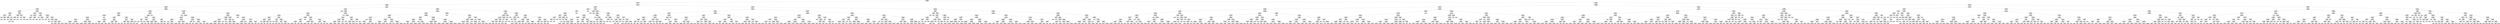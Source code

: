 digraph Tree {
node [shape=box] ;
0 [label="X[1] <= 0.0211\nmse = 130999613.159\nsamples = 49152\nvalue = 13428.3373"] ;
1 [label="X[1] <= -0.0028\nmse = 104096805.733\nsamples = 21184\nvalue = 11827.3741"] ;
0 -> 1 [labeldistance=2.5, labelangle=45, headlabel="True"] ;
2 [label="X[2] <= 49.9416\nmse = 72401354.6309\nsamples = 6343\nvalue = 10087.1982"] ;
1 -> 2 ;
3 [label="X[1] <= -0.0265\nmse = 81954909.9692\nsamples = 2340\nvalue = 10938.7688"] ;
2 -> 3 ;
4 [label="X[2] <= 48.272\nmse = 61669259.1765\nsamples = 34\nvalue = 21663.0"] ;
3 -> 4 ;
5 [label="X[2] <= 47.6231\nmse = 16753019.8225\nsamples = 13\nvalue = 26189.1538"] ;
4 -> 5 ;
6 [label="X[1] <= -0.0284\nmse = 8909191.9184\nsamples = 7\nvalue = 23198.7143"] ;
5 -> 6 ;
7 [label="X[2] <= 47.2714\nmse = 371152.6667\nsamples = 3\nvalue = 26035.0"] ;
6 -> 7 ;
8 [label="mse = 0.0\nsamples = 1\nvalue = 26843.0"] ;
7 -> 8 ;
9 [label="X[1] <= -0.0307\nmse = 67081.0\nsamples = 2\nvalue = 25631.0"] ;
7 -> 9 ;
10 [label="mse = 0.0\nsamples = 1\nvalue = 25372.0"] ;
9 -> 10 ;
11 [label="mse = 0.0\nsamples = 1\nvalue = 25890.0"] ;
9 -> 11 ;
12 [label="X[2] <= 47.5212\nmse = 4754293.25\nsamples = 4\nvalue = 21071.5"] ;
6 -> 12 ;
13 [label="X[1] <= -0.0276\nmse = 3546816.6667\nsamples = 3\nvalue = 20236.0"] ;
12 -> 13 ;
14 [label="mse = 0.0\nsamples = 1\nvalue = 22876.0"] ;
13 -> 14 ;
15 [label="X[2] <= 46.7467\nmse = 93025.0\nsamples = 2\nvalue = 18916.0"] ;
13 -> 15 ;
16 [label="mse = 0.0\nsamples = 1\nvalue = 19221.0"] ;
15 -> 16 ;
17 [label="mse = 0.0\nsamples = 1\nvalue = 18611.0"] ;
15 -> 17 ;
18 [label="mse = 0.0\nsamples = 1\nvalue = 23578.0"] ;
12 -> 18 ;
19 [label="X[2] <= 48.0632\nmse = 3298921.3333\nsamples = 6\nvalue = 29678.0"] ;
5 -> 19 ;
20 [label="X[2] <= 47.9025\nmse = 862552.6667\nsamples = 3\nvalue = 28026.0"] ;
19 -> 20 ;
21 [label="X[1] <= -0.0285\nmse = 112560.25\nsamples = 2\nvalue = 27398.5"] ;
20 -> 21 ;
22 [label="mse = 0.0\nsamples = 1\nvalue = 27734.0"] ;
21 -> 22 ;
23 [label="mse = 0.0\nsamples = 1\nvalue = 27063.0"] ;
21 -> 23 ;
24 [label="mse = 0.0\nsamples = 1\nvalue = 29281.0"] ;
20 -> 24 ;
25 [label="X[2] <= 48.1146\nmse = 277082.0\nsamples = 3\nvalue = 31330.0"] ;
19 -> 25 ;
26 [label="mse = 0.0\nsamples = 1\nvalue = 30621.0"] ;
25 -> 26 ;
27 [label="X[2] <= 48.1782\nmse = 38612.25\nsamples = 2\nvalue = 31684.5"] ;
25 -> 27 ;
28 [label="mse = 0.0\nsamples = 1\nvalue = 31881.0"] ;
27 -> 28 ;
29 [label="mse = 0.0\nsamples = 1\nvalue = 31488.0"] ;
27 -> 29 ;
30 [label="X[1] <= -0.0298\nmse = 68942027.8957\nsamples = 21\nvalue = 18861.0952"] ;
4 -> 30 ;
31 [label="X[1] <= -0.0415\nmse = 6243355.44\nsamples = 5\nvalue = 26033.4"] ;
30 -> 31 ;
32 [label="mse = 0.0\nsamples = 1\nvalue = 21732.0"] ;
31 -> 32 ;
33 [label="X[1] <= -0.0313\nmse = 2022306.1875\nsamples = 4\nvalue = 27108.75"] ;
31 -> 33 ;
34 [label="X[1] <= -0.0326\nmse = 316969.0\nsamples = 2\nvalue = 25762.0"] ;
33 -> 34 ;
35 [label="mse = 0.0\nsamples = 1\nvalue = 26325.0"] ;
34 -> 35 ;
36 [label="mse = 0.0\nsamples = 1\nvalue = 25199.0"] ;
34 -> 36 ;
37 [label="X[1] <= -0.0302\nmse = 100172.25\nsamples = 2\nvalue = 28455.5"] ;
33 -> 37 ;
38 [label="mse = 0.0\nsamples = 1\nvalue = 28772.0"] ;
37 -> 38 ;
39 [label="mse = 0.0\nsamples = 1\nvalue = 28139.0"] ;
37 -> 39 ;
40 [label="X[1] <= -0.0286\nmse = 67436123.4375\nsamples = 16\nvalue = 16619.75"] ;
30 -> 40 ;
41 [label="X[1] <= -0.0294\nmse = 18424578.6667\nsamples = 3\nvalue = 8651.0"] ;
40 -> 41 ;
42 [label="mse = 0.0\nsamples = 1\nvalue = 5419.0"] ;
41 -> 42 ;
43 [label="X[1] <= -0.029\nmse = 19802500.0\nsamples = 2\nvalue = 10267.0"] ;
41 -> 43 ;
44 [label="mse = 0.0\nsamples = 1\nvalue = 14717.0"] ;
43 -> 44 ;
45 [label="mse = 0.0\nsamples = 1\nvalue = 5817.0"] ;
43 -> 45 ;
46 [label="X[2] <= 49.1189\nmse = 60710699.5976\nsamples = 13\nvalue = 18458.6923"] ;
40 -> 46 ;
47 [label="X[2] <= 48.8424\nmse = 16818201.0\nsamples = 2\nvalue = 9958.0"] ;
46 -> 47 ;
48 [label="mse = 0.0\nsamples = 1\nvalue = 14059.0"] ;
47 -> 48 ;
49 [label="mse = 0.0\nsamples = 1\nvalue = 5857.0"] ;
47 -> 49 ;
50 [label="X[2] <= 49.3884\nmse = 53163831.4711\nsamples = 11\nvalue = 20004.2727"] ;
46 -> 50 ;
51 [label="X[1] <= -0.0271\nmse = 3231006.25\nsamples = 2\nvalue = 29304.5"] ;
50 -> 51 ;
52 [label="mse = 0.0\nsamples = 1\nvalue = 27507.0"] ;
51 -> 52 ;
53 [label="mse = 0.0\nsamples = 1\nvalue = 31102.0"] ;
51 -> 53 ;
54 [label="X[1] <= -0.0276\nmse = 40767755.5802\nsamples = 9\nvalue = 17937.5556"] ;
50 -> 54 ;
55 [label="X[2] <= 49.5957\nmse = 4074613.44\nsamples = 5\nvalue = 22514.4"] ;
54 -> 55 ;
56 [label="mse = 0.0\nsamples = 1\nvalue = 24806.0"] ;
55 -> 56 ;
57 [label="mse = 3452194.75\nsamples = 4\nvalue = 21941.5"] ;
55 -> 57 ;
58 [label="X[2] <= 49.5863\nmse = 27719325.25\nsamples = 4\nvalue = 12216.5"] ;
54 -> 58 ;
59 [label="mse = 665040.25\nsamples = 2\nvalue = 7053.5"] ;
58 -> 59 ;
60 [label="mse = 1460472.25\nsamples = 2\nvalue = 17379.5"] ;
58 -> 60 ;
61 [label="X[2] <= 48.9689\nmse = 80533291.3032\nsamples = 2306\nvalue = 10780.6492"] ;
3 -> 61 ;
62 [label="X[1] <= -0.0031\nmse = 77688869.9325\nsamples = 1280\nvalue = 10260.1023"] ;
61 -> 62 ;
63 [label="X[2] <= 48.9398\nmse = 78760334.8049\nsamples = 1251\nvalue = 10367.1167"] ;
62 -> 63 ;
64 [label="X[1] <= -0.0031\nmse = 79730626.1874\nsamples = 1223\nvalue = 10470.4783"] ;
63 -> 64 ;
65 [label="X[1] <= -0.0235\nmse = 79393815.5866\nsamples = 1222\nvalue = 10452.347"] ;
64 -> 65 ;
66 [label="X[2] <= 47.9075\nmse = 106944171.106\nsamples = 28\nvalue = 14291.0357"] ;
65 -> 66 ;
67 [label="X[2] <= 47.2763\nmse = 108303914.516\nsamples = 15\nvalue = 19350.8667"] ;
66 -> 67 ;
68 [label="mse = 28923823.8367\nsamples = 7\nvalue = 14374.1429"] ;
67 -> 68 ;
69 [label="mse = 137126855.0\nsamples = 8\nvalue = 23705.5"] ;
67 -> 69 ;
70 [label="X[1] <= -0.0257\nmse = 41749239.4083\nsamples = 13\nvalue = 8452.7692"] ;
66 -> 70 ;
71 [label="mse = 91183401.0\nsamples = 2\nvalue = 17821.0"] ;
70 -> 71 ;
72 [label="mse = 13902884.0661\nsamples = 11\nvalue = 6749.4545"] ;
70 -> 72 ;
73 [label="X[2] <= 48.7431\nmse = 78394083.2403\nsamples = 1194\nvalue = 10362.3275"] ;
65 -> 73 ;
74 [label="X[2] <= 48.5824\nmse = 75335417.6739\nsamples = 1030\nvalue = 10139.7777"] ;
73 -> 74 ;
75 [label="mse = 76761854.6151\nsamples = 910\nvalue = 10355.3132"] ;
74 -> 75 ;
76 [label="mse = 61494465.6267\nsamples = 120\nvalue = 8505.3"] ;
74 -> 76 ;
77 [label="X[1] <= -0.0032\nmse = 95339307.5708\nsamples = 164\nvalue = 11760.0488"] ;
73 -> 77 ;
78 [label="mse = 90988132.3951\nsamples = 162\nvalue = 11500.8889"] ;
77 -> 78 ;
79 [label="mse = 1682209.0\nsamples = 2\nvalue = 32752.0"] ;
77 -> 79 ;
80 [label="mse = 0.0\nsamples = 1\nvalue = 32627.0"] ;
64 -> 80 ;
81 [label="X[1] <= -0.0085\nmse = 15530338.8878\nsamples = 28\nvalue = 5852.4286"] ;
63 -> 81 ;
82 [label="X[2] <= 48.9578\nmse = 7675086.903\nsamples = 19\nvalue = 4369.2105"] ;
81 -> 82 ;
83 [label="X[1] <= -0.0199\nmse = 2766569.6095\nsamples = 13\nvalue = 3204.0769"] ;
82 -> 83 ;
84 [label="X[1] <= -0.0215\nmse = 1389449.5556\nsamples = 3\nvalue = 1635.3333"] ;
83 -> 84 ;
85 [label="mse = 0.0\nsamples = 1\nvalue = 3302.0"] ;
84 -> 85 ;
86 [label="mse = 841.0\nsamples = 2\nvalue = 802.0"] ;
84 -> 86 ;
87 [label="X[2] <= 48.9468\nmse = 2219932.61\nsamples = 10\nvalue = 3674.7"] ;
83 -> 87 ;
88 [label="mse = 1456517.44\nsamples = 5\nvalue = 4260.6"] ;
87 -> 88 ;
89 [label="mse = 2296790.16\nsamples = 5\nvalue = 3088.8"] ;
87 -> 89 ;
90 [label="X[0] <= -0.0\nmse = 8996000.2222\nsamples = 6\nvalue = 6893.6667"] ;
82 -> 90 ;
91 [label="X[1] <= -0.0145\nmse = 9226213.6875\nsamples = 4\nvalue = 5783.25"] ;
90 -> 91 ;
92 [label="mse = 2029200.25\nsamples = 2\nvalue = 3249.5"] ;
91 -> 92 ;
93 [label="mse = 3583449.0\nsamples = 2\nvalue = 8317.0"] ;
91 -> 93 ;
94 [label="X[1] <= -0.0186\nmse = 1137422.25\nsamples = 2\nvalue = 9114.5"] ;
90 -> 94 ;
95 [label="mse = 0.0\nsamples = 1\nvalue = 10181.0"] ;
94 -> 95 ;
96 [label="mse = 0.0\nsamples = 1\nvalue = 8048.0"] ;
94 -> 96 ;
97 [label="X[1] <= -0.0056\nmse = 17664687.7778\nsamples = 9\nvalue = 8983.6667"] ;
81 -> 97 ;
98 [label="X[2] <= 48.951\nmse = 10837709.2\nsamples = 5\nvalue = 11453.0"] ;
97 -> 98 ;
99 [label="X[1] <= -0.0063\nmse = 478864.0\nsamples = 2\nvalue = 15105.0"] ;
98 -> 99 ;
100 [label="mse = 0.0\nsamples = 1\nvalue = 14413.0"] ;
99 -> 100 ;
101 [label="mse = 0.0\nsamples = 1\nvalue = 15797.0"] ;
99 -> 101 ;
102 [label="X[0] <= -0.0\nmse = 2924601.5556\nsamples = 3\nvalue = 9018.3333"] ;
98 -> 102 ;
103 [label="mse = 18769.0\nsamples = 2\nvalue = 10225.0"] ;
102 -> 103 ;
104 [label="mse = 0.0\nsamples = 1\nvalue = 6605.0"] ;
102 -> 104 ;
105 [label="X[2] <= 48.9584\nmse = 9048891.0\nsamples = 4\nvalue = 5897.0"] ;
97 -> 105 ;
106 [label="X[2] <= 48.941\nmse = 3566019.5556\nsamples = 3\nvalue = 4439.3333"] ;
105 -> 106 ;
107 [label="mse = 0.0\nsamples = 1\nvalue = 6910.0"] ;
106 -> 107 ;
108 [label="mse = 770884.0\nsamples = 2\nvalue = 3204.0"] ;
106 -> 108 ;
109 [label="mse = 0.0\nsamples = 1\nvalue = 10270.0"] ;
105 -> 109 ;
110 [label="X[2] <= 48.8936\nmse = 9663125.648\nsamples = 29\nvalue = 5643.7241"] ;
62 -> 110 ;
111 [label="X[1] <= -0.003\nmse = 8500098.6467\nsamples = 28\nvalue = 5415.6786"] ;
110 -> 111 ;
112 [label="X[2] <= 45.9905\nmse = 17312730.4082\nsamples = 7\nvalue = 7091.1429"] ;
111 -> 112 ;
113 [label="X[0] <= -0.0\nmse = 573049.0\nsamples = 2\nvalue = 3212.0"] ;
112 -> 113 ;
114 [label="mse = 0.0\nsamples = 1\nvalue = 2455.0"] ;
113 -> 114 ;
115 [label="mse = 0.0\nsamples = 1\nvalue = 3969.0"] ;
113 -> 115 ;
116 [label="X[1] <= -0.0031\nmse = 15581863.36\nsamples = 5\nvalue = 8642.8"] ;
112 -> 116 ;
117 [label="mse = 0.0\nsamples = 1\nvalue = 3641.0"] ;
116 -> 117 ;
118 [label="X[2] <= 47.8023\nmse = 11659203.1875\nsamples = 4\nvalue = 9893.25"] ;
116 -> 118 ;
119 [label="mse = 5944902.0\nsamples = 3\nvalue = 8344.0"] ;
118 -> 119 ;
120 [label="mse = 0.0\nsamples = 1\nvalue = 14541.0"] ;
118 -> 120 ;
121 [label="X[1] <= -0.0029\nmse = 4314918.9161\nsamples = 21\nvalue = 4857.1905"] ;
111 -> 121 ;
122 [label="X[1] <= -0.003\nmse = 3422866.1094\nsamples = 16\nvalue = 4276.625"] ;
121 -> 122 ;
123 [label="X[2] <= 47.3159\nmse = 2313146.5306\nsamples = 7\nvalue = 5557.4286"] ;
122 -> 123 ;
124 [label="mse = 0.0\nsamples = 1\nvalue = 3590.0"] ;
123 -> 124 ;
125 [label="mse = 1946020.2222\nsamples = 6\nvalue = 5885.3333"] ;
123 -> 125 ;
126 [label="X[1] <= -0.0029\nmse = 2017694.0247\nsamples = 9\nvalue = 3280.4444"] ;
122 -> 126 ;
127 [label="mse = 905484.5\nsamples = 4\nvalue = 2089.0"] ;
126 -> 127 ;
128 [label="mse = 863324.24\nsamples = 5\nvalue = 4233.6"] ;
126 -> 128 ;
129 [label="X[2] <= 48.4064\nmse = 2639451.6\nsamples = 5\nvalue = 6715.0"] ;
121 -> 129 ;
130 [label="X[2] <= 47.95\nmse = 39033.25\nsamples = 4\nvalue = 7522.5"] ;
129 -> 130 ;
131 [label="mse = 19321.0\nsamples = 2\nvalue = 7362.0"] ;
130 -> 131 ;
132 [label="mse = 7225.0\nsamples = 2\nvalue = 7683.0"] ;
130 -> 132 ;
133 [label="mse = 0.0\nsamples = 1\nvalue = 3485.0"] ;
129 -> 133 ;
134 [label="mse = 0.0\nsamples = 1\nvalue = 12029.0"] ;
110 -> 134 ;
135 [label="X[2] <= 49.0654\nmse = 83322096.1265\nsamples = 1026\nvalue = 11430.0643"] ;
61 -> 135 ;
136 [label="X[2] <= 48.971\nmse = 125890902.275\nsamples = 86\nvalue = 15251.1977"] ;
135 -> 136 ;
137 [label="mse = 0.0\nsamples = 1\nvalue = 48337.0"] ;
136 -> 137 ;
138 [label="X[1] <= -0.0127\nmse = 114341985.951\nsamples = 85\nvalue = 14861.9529"] ;
136 -> 138 ;
139 [label="X[1] <= -0.0182\nmse = 43690988.2715\nsamples = 19\nvalue = 9612.7895"] ;
138 -> 139 ;
140 [label="X[2] <= 48.9909\nmse = 13751285.9592\nsamples = 7\nvalue = 6340.5714"] ;
139 -> 140 ;
141 [label="mse = 0.0\nsamples = 1\nvalue = 13107.0"] ;
140 -> 141 ;
142 [label="X[1] <= -0.0233\nmse = 7140614.4722\nsamples = 6\nvalue = 5212.8333"] ;
140 -> 142 ;
143 [label="mse = 4879704.6667\nsamples = 3\nvalue = 6791.0"] ;
142 -> 143 ;
144 [label="mse = 4420304.2222\nsamples = 3\nvalue = 3634.6667"] ;
142 -> 144 ;
145 [label="X[1] <= -0.0165\nmse = 51266330.9097\nsamples = 12\nvalue = 11521.5833"] ;
139 -> 145 ;
146 [label="X[1] <= -0.0179\nmse = 47573787.76\nsamples = 5\nvalue = 17265.8"] ;
145 -> 146 ;
147 [label="mse = 14416490.8889\nsamples = 3\nvalue = 12338.3333"] ;
146 -> 147 ;
148 [label="mse = 6260004.0\nsamples = 2\nvalue = 24657.0"] ;
146 -> 148 ;
149 [label="X[1] <= -0.0137\nmse = 13500565.6735\nsamples = 7\nvalue = 7418.5714"] ;
145 -> 149 ;
150 [label="mse = 15928487.1875\nsamples = 4\nvalue = 9227.75"] ;
149 -> 150 ;
151 [label="mse = 80274.8889\nsamples = 3\nvalue = 5006.3333"] ;
149 -> 151 ;
152 [label="X[2] <= 48.9775\nmse = 124465286.676\nsamples = 66\nvalue = 16373.0758"] ;
138 -> 152 ;
153 [label="X[2] <= 48.9756\nmse = 2319712.8889\nsamples = 3\nvalue = 3713.6667"] ;
152 -> 153 ;
154 [label="X[2] <= 48.9738\nmse = 138384.0\nsamples = 2\nvalue = 4769.0"] ;
153 -> 154 ;
155 [label="mse = 0.0\nsamples = 1\nvalue = 4397.0"] ;
154 -> 155 ;
156 [label="mse = 0.0\nsamples = 1\nvalue = 5141.0"] ;
154 -> 156 ;
157 [label="mse = 0.0\nsamples = 1\nvalue = 1603.0"] ;
153 -> 157 ;
158 [label="X[1] <= -0.0035\nmse = 122286880.785\nsamples = 63\nvalue = 16975.9048"] ;
152 -> 158 ;
159 [label="X[1] <= -0.0038\nmse = 123043994.61\nsamples = 60\nvalue = 17454.3"] ;
158 -> 159 ;
160 [label="mse = 101067737.577\nsamples = 57\nvalue = 16866.5789"] ;
159 -> 160 ;
161 [label="mse = 409334784.667\nsamples = 3\nvalue = 28621.0"] ;
159 -> 161 ;
162 [label="X[0] <= -0.0\nmse = 11022562.6667\nsamples = 3\nvalue = 7408.0"] ;
158 -> 162 ;
163 [label="mse = 0.0\nsamples = 1\nvalue = 11718.0"] ;
162 -> 163 ;
164 [label="mse = 2601769.0\nsamples = 2\nvalue = 5253.0"] ;
162 -> 164 ;
165 [label="X[2] <= 49.9153\nmse = 77969446.2577\nsamples = 940\nvalue = 11080.4713"] ;
135 -> 165 ;
166 [label="X[2] <= 49.8848\nmse = 75372731.9237\nsamples = 912\nvalue = 10962.1831"] ;
165 -> 166 ;
167 [label="X[2] <= 49.8818\nmse = 76691052.9122\nsamples = 886\nvalue = 11089.2009"] ;
166 -> 167 ;
168 [label="X[1] <= -0.0029\nmse = 74789117.0463\nsamples = 884\nvalue = 11020.8009"] ;
167 -> 168 ;
169 [label="X[1] <= -0.0068\nmse = 73185040.3739\nsamples = 880\nvalue = 10978.1261"] ;
168 -> 169 ;
170 [label="mse = 72663244.9608\nsamples = 613\nvalue = 11408.4388"] ;
169 -> 170 ;
171 [label="mse = 72981856.2373\nsamples = 267\nvalue = 9990.1798"] ;
169 -> 171 ;
172 [label="X[2] <= 49.8141\nmse = 339142358.688\nsamples = 4\nvalue = 20409.25"] ;
168 -> 172 ;
173 [label="mse = 49070420.2222\nsamples = 3\nvalue = 10370.3333"] ;
172 -> 173 ;
174 [label="mse = 0.0\nsamples = 1\nvalue = 50526.0"] ;
172 -> 174 ;
175 [label="X[2] <= 49.8833\nmse = 1256641.0\nsamples = 2\nvalue = 41322.0"] ;
167 -> 175 ;
176 [label="mse = 0.0\nsamples = 1\nvalue = 42443.0"] ;
175 -> 176 ;
177 [label="mse = 0.0\nsamples = 1\nvalue = 40201.0"] ;
175 -> 177 ;
178 [label="X[1] <= -0.0033\nmse = 11163794.5399\nsamples = 26\nvalue = 6633.8077"] ;
166 -> 178 ;
179 [label="X[1] <= -0.0076\nmse = 10177033.2\nsamples = 25\nvalue = 6868.6"] ;
178 -> 179 ;
180 [label="X[2] <= 49.898\nmse = 9528881.4844\nsamples = 16\nvalue = 5737.125"] ;
179 -> 180 ;
181 [label="mse = 8623862.9844\nsamples = 8\nvalue = 7765.625"] ;
180 -> 181 ;
182 [label="mse = 2204275.4844\nsamples = 8\nvalue = 3708.625"] ;
180 -> 182 ;
183 [label="X[2] <= 49.8988\nmse = 5007151.4321\nsamples = 9\nvalue = 8880.1111"] ;
179 -> 183 ;
184 [label="mse = 820721.5556\nsamples = 3\nvalue = 6522.3333"] ;
183 -> 184 ;
185 [label="mse = 2931029.3333\nsamples = 6\nvalue = 10059.0"] ;
183 -> 185 ;
186 [label="mse = 0.0\nsamples = 1\nvalue = 764.0"] ;
178 -> 186 ;
187 [label="X[2] <= 49.9159\nmse = 147248220.275\nsamples = 28\nvalue = 14933.2857"] ;
165 -> 187 ;
188 [label="mse = 0.0\nsamples = 1\nvalue = 43991.0"] ;
187 -> 188 ;
189 [label="X[1] <= -0.0043\nmse = 120271376.217\nsamples = 27\nvalue = 13857.0741"] ;
187 -> 189 ;
190 [label="X[2] <= 49.9387\nmse = 54367087.4215\nsamples = 22\nvalue = 11658.8182"] ;
189 -> 190 ;
191 [label="X[2] <= 49.9266\nmse = 48291147.5147\nsamples = 21\nvalue = 11031.2381"] ;
190 -> 191 ;
192 [label="mse = 53541651.6095\nsamples = 13\nvalue = 9282.0769"] ;
191 -> 192 ;
193 [label="mse = 26708122.2344\nsamples = 8\nvalue = 13873.625"] ;
191 -> 193 ;
194 [label="mse = 0.0\nsamples = 1\nvalue = 24838.0"] ;
190 -> 194 ;
195 [label="X[1] <= -0.0032\nmse = 295434110.64\nsamples = 5\nvalue = 23529.4"] ;
189 -> 195 ;
196 [label="X[1] <= -0.0033\nmse = 218719386.889\nsamples = 3\nvalue = 33522.3333"] ;
195 -> 196 ;
197 [label="mse = 8179600.0\nsamples = 2\nvalue = 23196.0"] ;
196 -> 197 ;
198 [label="mse = 0.0\nsamples = 1\nvalue = 54175.0"] ;
196 -> 198 ;
199 [label="X[0] <= -0.0\nmse = 36036009.0\nsamples = 2\nvalue = 8540.0"] ;
195 -> 199 ;
200 [label="mse = 0.0\nsamples = 1\nvalue = 14543.0"] ;
199 -> 200 ;
201 [label="mse = 0.0\nsamples = 1\nvalue = 2537.0"] ;
199 -> 201 ;
202 [label="X[1] <= -0.022\nmse = 66145004.9\nsamples = 4003\nvalue = 9589.4027"] ;
2 -> 202 ;
203 [label="X[0] <= -0.0\nmse = 27805074.1196\nsamples = 155\nvalue = 5062.6194"] ;
202 -> 203 ;
204 [label="mse = 0.0\nsamples = 1\nvalue = 24653.0"] ;
203 -> 204 ;
205 [label="X[1] <= -0.0241\nmse = 25477346.6054\nsamples = 154\nvalue = 4935.4091"] ;
203 -> 205 ;
206 [label="X[1] <= -0.0287\nmse = 6255045.6394\nsamples = 92\nvalue = 3657.5435"] ;
205 -> 206 ;
207 [label="X[2] <= 51.1308\nmse = 349735.9395\nsamples = 23\nvalue = 1831.8696"] ;
206 -> 207 ;
208 [label="X[2] <= 50.9313\nmse = 88642.4082\nsamples = 7\nvalue = 2581.1429"] ;
207 -> 208 ;
209 [label="X[2] <= 50.7829\nmse = 70356.1875\nsamples = 4\nvalue = 2755.75"] ;
208 -> 209 ;
210 [label="mse = 0.0\nsamples = 1\nvalue = 2324.0"] ;
209 -> 210 ;
211 [label="X[1] <= -0.0308\nmse = 10960.2222\nsamples = 3\nvalue = 2899.6667"] ;
209 -> 211 ;
212 [label="mse = 2704.0\nsamples = 2\nvalue = 2832.0"] ;
211 -> 212 ;
213 [label="mse = 0.0\nsamples = 1\nvalue = 3035.0"] ;
211 -> 213 ;
214 [label="X[1] <= -0.0291\nmse = 18173.5556\nsamples = 3\nvalue = 2348.3333"] ;
208 -> 214 ;
215 [label="X[1] <= -0.0298\nmse = 90.25\nsamples = 2\nvalue = 2443.5"] ;
214 -> 215 ;
216 [label="mse = 0.0\nsamples = 1\nvalue = 2453.0"] ;
215 -> 216 ;
217 [label="mse = 0.0\nsamples = 1\nvalue = 2434.0"] ;
215 -> 217 ;
218 [label="mse = 0.0\nsamples = 1\nvalue = 2158.0"] ;
214 -> 218 ;
219 [label="X[1] <= -0.031\nmse = 110889.8086\nsamples = 16\nvalue = 1504.0625"] ;
207 -> 219 ;
220 [label="X[2] <= 51.4128\nmse = 18453.1875\nsamples = 4\nvalue = 1213.75"] ;
219 -> 220 ;
221 [label="mse = 0.0\nsamples = 1\nvalue = 1000.0"] ;
220 -> 221 ;
222 [label="X[1] <= -0.0331\nmse = 4298.0\nsamples = 3\nvalue = 1285.0"] ;
220 -> 222 ;
223 [label="mse = 0.0\nsamples = 1\nvalue = 1199.0"] ;
222 -> 223 ;
224 [label="mse = 900.0\nsamples = 2\nvalue = 1328.0"] ;
222 -> 224 ;
225 [label="X[2] <= 51.2564\nmse = 104243.6389\nsamples = 12\nvalue = 1600.8333"] ;
219 -> 225 ;
226 [label="X[2] <= 51.2009\nmse = 49568.0\nsamples = 3\nvalue = 1916.0"] ;
225 -> 226 ;
227 [label="mse = 10404.0\nsamples = 2\nvalue = 1770.0"] ;
226 -> 227 ;
228 [label="mse = 0.0\nsamples = 1\nvalue = 2208.0"] ;
226 -> 228 ;
229 [label="X[1] <= -0.0289\nmse = 78322.1728\nsamples = 9\nvalue = 1495.7778"] ;
225 -> 229 ;
230 [label="mse = 52924.9375\nsamples = 8\nvalue = 1433.25"] ;
229 -> 230 ;
231 [label="mse = 0.0\nsamples = 1\nvalue = 1996.0"] ;
229 -> 231 ;
232 [label="X[2] <= 50.8439\nmse = 6742110.9897\nsamples = 69\nvalue = 4266.1014"] ;
206 -> 232 ;
233 [label="X[2] <= 50.7999\nmse = 8822095.7293\nsamples = 26\nvalue = 5071.9615"] ;
232 -> 233 ;
234 [label="X[1] <= -0.0249\nmse = 5783600.48\nsamples = 25\nvalue = 4710.8"] ;
233 -> 234 ;
235 [label="X[1] <= -0.025\nmse = 5525461.3787\nsamples = 21\nvalue = 5166.0476"] ;
234 -> 235 ;
236 [label="mse = 3334020.0875\nsamples = 20\nvalue = 4823.25"] ;
235 -> 236 ;
237 [label="mse = 0.0\nsamples = 1\nvalue = 12022.0"] ;
235 -> 237 ;
238 [label="X[2] <= 50.4098\nmse = 338427.1875\nsamples = 4\nvalue = 2320.75"] ;
234 -> 238 ;
239 [label="mse = 37442.25\nsamples = 2\nvalue = 2871.5"] ;
238 -> 239 ;
240 [label="mse = 32761.0\nsamples = 2\nvalue = 1770.0"] ;
238 -> 240 ;
241 [label="mse = 0.0\nsamples = 1\nvalue = 14101.0"] ;
233 -> 241 ;
242 [label="X[1] <= -0.0245\nmse = 4854352.5549\nsamples = 43\nvalue = 3778.8372"] ;
232 -> 242 ;
243 [label="X[2] <= 51.2941\nmse = 3316627.737\nsamples = 39\nvalue = 3519.8205"] ;
242 -> 243 ;
244 [label="X[2] <= 51.2555\nmse = 3558288.299\nsamples = 27\nvalue = 3962.8148"] ;
243 -> 244 ;
245 [label="mse = 2069793.3254\nsamples = 26\nvalue = 3717.4615"] ;
244 -> 245 ;
246 [label="mse = 0.0\nsamples = 1\nvalue = 10342.0"] ;
244 -> 246 ;
247 [label="X[1] <= -0.027\nmse = 1337857.5764\nsamples = 12\nvalue = 2523.0833"] ;
243 -> 247 ;
248 [label="mse = 76102.5714\nsamples = 7\nvalue = 1700.0"] ;
247 -> 248 ;
249 [label="mse = 828028.24\nsamples = 5\nvalue = 3675.4"] ;
247 -> 249 ;
250 [label="X[0] <= -0.0\nmse = 12815335.6875\nsamples = 4\nvalue = 6304.25"] ;
242 -> 250 ;
251 [label="X[2] <= 51.4656\nmse = 4573182.25\nsamples = 2\nvalue = 9544.5"] ;
250 -> 251 ;
252 [label="mse = 0.0\nsamples = 1\nvalue = 7406.0"] ;
251 -> 252 ;
253 [label="mse = 0.0\nsamples = 1\nvalue = 11683.0"] ;
251 -> 253 ;
254 [label="X[2] <= 51.1359\nmse = 59049.0\nsamples = 2\nvalue = 3064.0"] ;
250 -> 254 ;
255 [label="mse = 0.0\nsamples = 1\nvalue = 2821.0"] ;
254 -> 255 ;
256 [label="mse = 0.0\nsamples = 1\nvalue = 3307.0"] ;
254 -> 256 ;
257 [label="X[1] <= -0.0241\nmse = 47982160.1761\nsamples = 62\nvalue = 6831.5968"] ;
205 -> 257 ;
258 [label="mse = 0.0\nsamples = 1\nvalue = 27748.0"] ;
257 -> 258 ;
259 [label="X[1] <= -0.0226\nmse = 41479113.8146\nsamples = 61\nvalue = 6488.7049"] ;
257 -> 259 ;
260 [label="X[1] <= -0.0227\nmse = 47472784.025\nsamples = 39\nvalue = 7592.641"] ;
259 -> 260 ;
261 [label="X[1] <= -0.0229\nmse = 22741934.6735\nsamples = 37\nvalue = 6409.5946"] ;
260 -> 261 ;
262 [label="X[1] <= -0.0232\nmse = 18644657.0749\nsamples = 29\nvalue = 5834.4483"] ;
261 -> 262 ;
263 [label="mse = 23136483.5475\nsamples = 20\nvalue = 6805.45"] ;
262 -> 263 ;
264 [label="mse = 1911589.3333\nsamples = 9\nvalue = 3676.6667"] ;
262 -> 264 ;
265 [label="X[1] <= -0.0228\nmse = 32048609.75\nsamples = 8\nvalue = 8494.5"] ;
261 -> 265 ;
266 [label="mse = 44188218.6875\nsamples = 4\nvalue = 11351.75"] ;
265 -> 266 ;
267 [label="mse = 3581245.6875\nsamples = 4\nvalue = 5637.25"] ;
265 -> 267 ;
268 [label="X[1] <= -0.0227\nmse = 88209.0\nsamples = 2\nvalue = 29479.0"] ;
260 -> 268 ;
269 [label="mse = 0.0\nsamples = 1\nvalue = 29182.0"] ;
268 -> 269 ;
270 [label="mse = 0.0\nsamples = 1\nvalue = 29776.0"] ;
268 -> 270 ;
271 [label="X[2] <= 52.903\nmse = 24863831.3802\nsamples = 22\nvalue = 4531.7273"] ;
259 -> 271 ;
272 [label="X[1] <= -0.0221\nmse = 2139587.39\nsamples = 20\nvalue = 3425.9"] ;
271 -> 272 ;
273 [label="X[2] <= 52.3825\nmse = 1687114.2461\nsamples = 16\nvalue = 3026.4375"] ;
272 -> 273 ;
274 [label="mse = 674636.9184\nsamples = 14\nvalue = 2650.2857"] ;
273 -> 274 ;
275 [label="mse = 851006.25\nsamples = 2\nvalue = 5659.5"] ;
273 -> 275 ;
276 [label="X[1] <= -0.022\nmse = 758074.1875\nsamples = 4\nvalue = 5023.75"] ;
272 -> 276 ;
277 [label="mse = 169570.8889\nsamples = 3\nvalue = 5482.3333"] ;
276 -> 277 ;
278 [label="mse = 0.0\nsamples = 1\nvalue = 3648.0"] ;
276 -> 278 ;
279 [label="X[2] <= 52.9524\nmse = 117592336.0\nsamples = 2\nvalue = 15590.0"] ;
271 -> 279 ;
280 [label="mse = 0.0\nsamples = 1\nvalue = 26434.0"] ;
279 -> 280 ;
281 [label="mse = 0.0\nsamples = 1\nvalue = 4746.0"] ;
279 -> 281 ;
282 [label="X[2] <= 59.0574\nmse = 66830692.2453\nsamples = 3848\nvalue = 9771.7445"] ;
202 -> 282 ;
283 [label="X[1] <= -0.0047\nmse = 64629028.3087\nsamples = 3765\nvalue = 9663.0388"] ;
282 -> 283 ;
284 [label="X[1] <= -0.011\nmse = 59535233.6573\nsamples = 3209\nvalue = 9378.6061"] ;
283 -> 284 ;
285 [label="X[1] <= -0.0168\nmse = 63500083.882\nsamples = 1604\nvalue = 9829.4377"] ;
284 -> 285 ;
286 [label="X[1] <= -0.022\nmse = 47427183.5328\nsamples = 451\nvalue = 8731.6851"] ;
285 -> 286 ;
287 [label="mse = 0.0\nsamples = 1\nvalue = 28363.0"] ;
286 -> 287 ;
288 [label="X[2] <= 53.0387\nmse = 46674255.1808\nsamples = 450\nvalue = 8688.06"] ;
286 -> 288 ;
289 [label="X[2] <= 50.6954\nmse = 42173552.3646\nsamples = 373\nvalue = 8358.0"] ;
288 -> 289 ;
290 [label="mse = 45804894.6701\nsamples = 84\nvalue = 9858.8571"] ;
289 -> 290 ;
291 [label="mse = 40273047.6194\nsamples = 289\nvalue = 7921.7647"] ;
289 -> 291 ;
292 [label="X[1] <= -0.0184\nmse = 65392280.6693\nsamples = 77\nvalue = 10286.9221"] ;
288 -> 292 ;
293 [label="mse = 111676049.619\nsamples = 29\nvalue = 15134.0345"] ;
292 -> 293 ;
294 [label="mse = 14658677.4149\nsamples = 48\nvalue = 7358.4583"] ;
292 -> 294 ;
295 [label="X[2] <= 51.7372\nmse = 69131316.0752\nsamples = 1153\nvalue = 10258.8274"] ;
285 -> 295 ;
296 [label="X[2] <= 51.7232\nmse = 66673672.0035\nsamples = 574\nvalue = 11019.5505"] ;
295 -> 296 ;
297 [label="X[1] <= -0.0168\nmse = 65653361.5197\nsamples = 570\nvalue = 10943.1439"] ;
296 -> 297 ;
298 [label="mse = 0.0\nsamples = 1\nvalue = 28324.0"] ;
297 -> 298 ;
299 [label="mse = 65236891.0103\nsamples = 569\nvalue = 10912.5975"] ;
297 -> 299 ;
300 [label="X[0] <= -0.0\nmse = 92688560.25\nsamples = 4\nvalue = 21907.5"] ;
296 -> 300 ;
301 [label="mse = 19211280.2222\nsamples = 3\nvalue = 27015.6667"] ;
300 -> 301 ;
302 [label="mse = 0.0\nsamples = 1\nvalue = 6583.0"] ;
300 -> 302 ;
303 [label="X[1] <= -0.0167\nmse = 70425286.7138\nsamples = 579\nvalue = 9504.6736"] ;
295 -> 303 ;
304 [label="X[1] <= -0.0168\nmse = 115079544.667\nsamples = 3\nvalue = 19955.0"] ;
303 -> 304 ;
305 [label="mse = 1453230.25\nsamples = 2\nvalue = 12401.5"] ;
304 -> 305 ;
306 [label="mse = 0.0\nsamples = 1\nvalue = 35062.0"] ;
304 -> 306 ;
307 [label="X[2] <= 51.9699\nmse = 69620951.4071\nsamples = 576\nvalue = 9450.2448"] ;
303 -> 307 ;
308 [label="mse = 32483835.6338\nsamples = 44\nvalue = 7524.1591"] ;
307 -> 308 ;
309 [label="mse = 72360239.5224\nsamples = 532\nvalue = 9609.5451"] ;
307 -> 309 ;
310 [label="X[2] <= 50.7139\nmse = 55166735.4007\nsamples = 1605\nvalue = 8928.0555"] ;
284 -> 310 ;
311 [label="X[1] <= -0.0063\nmse = 64429496.5964\nsamples = 339\nvalue = 9979.413"] ;
310 -> 311 ;
312 [label="X[2] <= 49.9544\nmse = 46730120.571\nsamples = 248\nvalue = 9466.1169"] ;
311 -> 312 ;
313 [label="X[0] <= -0.0\nmse = 2590640.6667\nsamples = 3\nvalue = 3065.0"] ;
312 -> 313 ;
314 [label="mse = 0.0\nsamples = 1\nvalue = 906.0"] ;
313 -> 314 ;
315 [label="mse = 390000.25\nsamples = 2\nvalue = 4144.5"] ;
313 -> 315 ;
316 [label="X[2] <= 49.9898\nmse = 46762734.3153\nsamples = 245\nvalue = 9544.498"] ;
312 -> 316 ;
317 [label="mse = 42123714.5764\nsamples = 12\nvalue = 13853.0833"] ;
316 -> 317 ;
318 [label="mse = 45996332.4639\nsamples = 233\nvalue = 9322.5966"] ;
316 -> 318 ;
319 [label="X[1] <= -0.0063\nmse = 109990277.962\nsamples = 91\nvalue = 11378.2857"] ;
311 -> 319 ;
320 [label="mse = 0.0\nsamples = 1\nvalue = 46394.0"] ;
319 -> 320 ;
321 [label="X[1] <= -0.0054\nmse = 97437685.684\nsamples = 90\nvalue = 10989.2222"] ;
319 -> 321 ;
322 [label="mse = 116084390.979\nsamples = 53\nvalue = 12328.6604"] ;
321 -> 322 ;
323 [label="mse = 64476385.3265\nsamples = 37\nvalue = 9070.5676"] ;
321 -> 323 ;
324 [label="X[2] <= 53.5886\nmse = 52311183.3865\nsamples = 1266\nvalue = 8646.5308"] ;
310 -> 324 ;
325 [label="X[2] <= 53.4185\nmse = 45162316.422\nsamples = 947\nvalue = 8229.9324"] ;
324 -> 325 ;
326 [label="X[1] <= -0.0109\nmse = 45881237.3328\nsamples = 907\nvalue = 8353.4068"] ;
325 -> 326 ;
327 [label="mse = 12162348.571\nsamples = 18\nvalue = 4361.6111"] ;
326 -> 327 ;
328 [label="mse = 46234795.0683\nsamples = 889\nvalue = 8434.2306"] ;
326 -> 328 ;
329 [label="X[2] <= 53.4897\nmse = 20676301.6775\nsamples = 40\nvalue = 5430.15"] ;
325 -> 329 ;
330 [label="mse = 837715.2857\nsamples = 14\nvalue = 2740.0"] ;
329 -> 330 ;
331 [label="mse = 25363546.5207\nsamples = 26\nvalue = 6878.6923"] ;
329 -> 331 ;
332 [label="X[2] <= 53.6434\nmse = 71488944.7158\nsamples = 319\nvalue = 9883.2665"] ;
324 -> 332 ;
333 [label="X[1] <= -0.0064\nmse = 71584652.2479\nsamples = 11\nvalue = 17325.4545"] ;
332 -> 333 ;
334 [label="mse = 42899791.7344\nsamples = 8\nvalue = 14123.375"] ;
333 -> 334 ;
335 [label="mse = 47822993.5556\nsamples = 3\nvalue = 25864.3333"] ;
333 -> 335 ;
336 [label="X[2] <= 54.5209\nmse = 69436803.7039\nsamples = 308\nvalue = 9617.474"] ;
332 -> 336 ;
337 [label="mse = 88275832.4539\nsamples = 129\nvalue = 10849.2558"] ;
336 -> 337 ;
338 [label="mse = 53978583.4533\nsamples = 179\nvalue = 8729.7654"] ;
336 -> 338 ;
339 [label="X[1] <= -0.0047\nmse = 90866415.1183\nsamples = 556\nvalue = 11304.6655"] ;
283 -> 339 ;
340 [label="mse = 0.0\nsamples = 1\nvalue = 41885.0"] ;
339 -> 340 ;
341 [label="X[1] <= -0.0028\nmse = 89342135.0961\nsamples = 555\nvalue = 11249.5658"] ;
339 -> 341 ;
342 [label="X[1] <= -0.0033\nmse = 90035098.0462\nsamples = 547\nvalue = 11331.9177"] ;
341 -> 342 ;
343 [label="X[1] <= -0.0035\nmse = 86495925.7646\nsamples = 381\nvalue = 10851.5879"] ;
342 -> 343 ;
344 [label="X[1] <= -0.0037\nmse = 90107702.2318\nsamples = 336\nvalue = 11220.0179"] ;
343 -> 344 ;
345 [label="mse = 85917848.9197\nsamples = 286\nvalue = 10801.6503"] ;
344 -> 345 ;
346 [label="mse = 107345737.314\nsamples = 50\nvalue = 13613.08"] ;
344 -> 346 ;
347 [label="X[2] <= 50.2497\nmse = 50946774.8514\nsamples = 45\nvalue = 8100.6444"] ;
343 -> 347 ;
348 [label="mse = 42918442.6667\nsamples = 3\nvalue = 21657.0"] ;
347 -> 348 ;
349 [label="mse = 37455831.0317\nsamples = 42\nvalue = 7132.3333"] ;
347 -> 349 ;
350 [label="X[1] <= -0.0033\nmse = 96413219.3272\nsamples = 166\nvalue = 12434.3614"] ;
342 -> 350 ;
351 [label="mse = 0.0\nsamples = 1\nvalue = 26557.0"] ;
350 -> 351 ;
352 [label="X[2] <= 50.1099\nmse = 95781434.5894\nsamples = 165\nvalue = 12348.7697"] ;
350 -> 352 ;
353 [label="mse = 158991209.674\nsamples = 7\nvalue = 17198.5714"] ;
352 -> 353 ;
354 [label="mse = 91892783.8328\nsamples = 158\nvalue = 12133.9051"] ;
352 -> 354 ;
355 [label="X[2] <= 50.4795\nmse = 9790998.4375\nsamples = 8\nvalue = 5618.75"] ;
341 -> 355 ;
356 [label="mse = 0.0\nsamples = 1\nvalue = 12503.0"] ;
355 -> 356 ;
357 [label="X[2] <= 51.1149\nmse = 3452096.4898\nsamples = 7\nvalue = 4635.2857"] ;
355 -> 357 ;
358 [label="mse = 0.0\nsamples = 1\nvalue = 1908.0"] ;
357 -> 358 ;
359 [label="X[1] <= -0.0028\nmse = 2581151.1389\nsamples = 6\nvalue = 5089.8333"] ;
357 -> 359 ;
360 [label="mse = 512656.0\nsamples = 2\nvalue = 3036.0"] ;
359 -> 360 ;
361 [label="mse = 451725.1875\nsamples = 4\nvalue = 6116.75"] ;
359 -> 361 ;
362 [label="X[1] <= -0.0108\nmse = 141850057.512\nsamples = 83\nvalue = 14702.7952"] ;
282 -> 362 ;
363 [label="X[1] <= -0.0115\nmse = 171598249.536\nsamples = 17\nvalue = 22064.5882"] ;
362 -> 363 ;
364 [label="X[2] <= 67.7713\nmse = 156173238.756\nsamples = 15\nvalue = 19942.3333"] ;
363 -> 364 ;
365 [label="X[1] <= -0.0144\nmse = 157185676.41\nsamples = 12\nvalue = 17336.0833"] ;
364 -> 365 ;
366 [label="X[2] <= 64.4451\nmse = 119796771.102\nsamples = 7\nvalue = 25201.5714"] ;
365 -> 366 ;
367 [label="X[2] <= 62.7003\nmse = 5558592.64\nsamples = 5\nvalue = 31828.6"] ;
366 -> 367 ;
368 [label="mse = 11449.0\nsamples = 2\nvalue = 29248.0"] ;
367 -> 368 ;
369 [label="mse = 1857248.0\nsamples = 3\nvalue = 33549.0"] ;
367 -> 369 ;
370 [label="X[2] <= 65.8435\nmse = 21114025.0\nsamples = 2\nvalue = 8634.0"] ;
366 -> 370 ;
371 [label="mse = 0.0\nsamples = 1\nvalue = 4039.0"] ;
370 -> 371 ;
372 [label="mse = 0.0\nsamples = 1\nvalue = 13229.0"] ;
370 -> 372 ;
373 [label="X[1] <= -0.0122\nmse = 1660709.84\nsamples = 5\nvalue = 6324.4"] ;
365 -> 373 ;
374 [label="X[2] <= 61.4125\nmse = 1285458.5\nsamples = 4\nvalue = 6722.0"] ;
373 -> 374 ;
375 [label="mse = 440232.25\nsamples = 2\nvalue = 5709.5"] ;
374 -> 375 ;
376 [label="mse = 80372.25\nsamples = 2\nvalue = 7734.5"] ;
374 -> 376 ;
377 [label="mse = 0.0\nsamples = 1\nvalue = 4734.0"] ;
373 -> 377 ;
378 [label="X[2] <= 71.2739\nmse = 16272706.8889\nsamples = 3\nvalue = 30367.3333"] ;
364 -> 378 ;
379 [label="mse = 0.0\nsamples = 1\nvalue = 25251.0"] ;
378 -> 379 ;
380 [label="X[2] <= 75.4617\nmse = 4776410.25\nsamples = 2\nvalue = 32925.5"] ;
378 -> 380 ;
381 [label="mse = 0.0\nsamples = 1\nvalue = 35111.0"] ;
380 -> 381 ;
382 [label="mse = 0.0\nsamples = 1\nvalue = 30740.0"] ;
380 -> 382 ;
383 [label="X[1] <= -0.0111\nmse = 158006.25\nsamples = 2\nvalue = 37981.5"] ;
363 -> 383 ;
384 [label="mse = 0.0\nsamples = 1\nvalue = 38379.0"] ;
383 -> 384 ;
385 [label="mse = 0.0\nsamples = 1\nvalue = 37584.0"] ;
383 -> 385 ;
386 [label="X[2] <= 59.1495\nmse = 116632421.335\nsamples = 66\nvalue = 12806.5758"] ;
362 -> 386 ;
387 [label="X[1] <= -0.0046\nmse = 177466544.188\nsamples = 4\nvalue = 25348.75"] ;
386 -> 387 ;
388 [label="X[2] <= 59.0812\nmse = 85024402.6667\nsamples = 3\nvalue = 31505.0"] ;
387 -> 388 ;
389 [label="mse = 0.0\nsamples = 1\nvalue = 19573.0"] ;
388 -> 389 ;
390 [label="X[2] <= 59.1064\nmse = 20757136.0\nsamples = 2\nvalue = 37471.0"] ;
388 -> 390 ;
391 [label="mse = 0.0\nsamples = 1\nvalue = 42027.0"] ;
390 -> 391 ;
392 [label="mse = 0.0\nsamples = 1\nvalue = 32915.0"] ;
390 -> 392 ;
393 [label="mse = 0.0\nsamples = 1\nvalue = 6880.0"] ;
387 -> 393 ;
394 [label="X[2] <= 76.7637\nmse = 101904096.144\nsamples = 62\nvalue = 11997.4032"] ;
386 -> 394 ;
395 [label="X[2] <= 71.4089\nmse = 88004788.1038\nsamples = 55\nvalue = 11092.4727"] ;
394 -> 395 ;
396 [label="X[2] <= 70.056\nmse = 94539114.9266\nsamples = 48\nvalue = 11926.8958"] ;
395 -> 396 ;
397 [label="X[2] <= 59.7597\nmse = 82575815.8639\nsamples = 46\nvalue = 11116.3043"] ;
396 -> 397 ;
398 [label="mse = 41709429.3878\nsamples = 7\nvalue = 6436.4286"] ;
397 -> 398 ;
399 [label="mse = 85274254.4589\nsamples = 39\nvalue = 11956.2821"] ;
397 -> 399 ;
400 [label="X[2] <= 70.8538\nmse = 6998670.25\nsamples = 2\nvalue = 30570.5"] ;
396 -> 400 ;
401 [label="mse = 0.0\nsamples = 1\nvalue = 33216.0"] ;
400 -> 401 ;
402 [label="mse = 0.0\nsamples = 1\nvalue = 27925.0"] ;
400 -> 402 ;
403 [label="X[1] <= -0.0064\nmse = 5685088.4898\nsamples = 7\nvalue = 5370.7143"] ;
395 -> 403 ;
404 [label="X[1] <= -0.009\nmse = 512487.5\nsamples = 4\nvalue = 7032.0"] ;
403 -> 404 ;
405 [label="mse = 0.0\nsamples = 1\nvalue = 5846.0"] ;
404 -> 405 ;
406 [label="mse = 58162.8889\nsamples = 3\nvalue = 7427.3333"] ;
404 -> 406 ;
407 [label="X[1] <= -0.0034\nmse = 3995626.8889\nsamples = 3\nvalue = 3155.6667"] ;
403 -> 407 ;
408 [label="mse = 69960.25\nsamples = 2\nvalue = 1750.5"] ;
407 -> 408 ;
409 [label="mse = 0.0\nsamples = 1\nvalue = 5966.0"] ;
407 -> 409 ;
410 [label="X[1] <= -0.0043\nmse = 154124245.102\nsamples = 7\nvalue = 19107.5714"] ;
394 -> 410 ;
411 [label="X[0] <= -0.0\nmse = 14829016.2222\nsamples = 3\nvalue = 33030.6667"] ;
410 -> 411 ;
412 [label="X[2] <= 82.3258\nmse = 175980.25\nsamples = 2\nvalue = 30318.5"] ;
411 -> 412 ;
413 [label="mse = 0.0\nsamples = 1\nvalue = 29899.0"] ;
412 -> 413 ;
414 [label="mse = 0.0\nsamples = 1\nvalue = 30738.0"] ;
412 -> 414 ;
415 [label="mse = 0.0\nsamples = 1\nvalue = 38455.0"] ;
411 -> 415 ;
416 [label="X[0] <= -0.0\nmse = 4164154.1875\nsamples = 4\nvalue = 8665.25"] ;
410 -> 416 ;
417 [label="X[1] <= -0.0036\nmse = 119421.5556\nsamples = 3\nvalue = 9830.6667"] ;
416 -> 417 ;
418 [label="mse = 0.0\nsamples = 1\nvalue = 9342.0"] ;
417 -> 418 ;
419 [label="mse = 36.0\nsamples = 2\nvalue = 10075.0"] ;
417 -> 419 ;
420 [label="mse = 0.0\nsamples = 1\nvalue = 5169.0"] ;
416 -> 420 ;
421 [label="X[2] <= 41.7068\nmse = 115795941.507\nsamples = 14841\nvalue = 12571.1202"] ;
1 -> 421 ;
422 [label="X[2] <= 36.5574\nmse = 240783188.267\nsamples = 152\nvalue = 17488.4013"] ;
421 -> 422 ;
423 [label="X[1] <= 0.0204\nmse = 5717372.6116\nsamples = 11\nvalue = 6919.5455"] ;
422 -> 423 ;
424 [label="X[1] <= 0.0201\nmse = 5399677.29\nsamples = 10\nvalue = 7203.9"] ;
423 -> 424 ;
425 [label="X[2] <= 34.4219\nmse = 3663422.9136\nsamples = 9\nvalue = 6720.5556"] ;
424 -> 425 ;
426 [label="X[0] <= -0.0\nmse = 1334898.56\nsamples = 5\nvalue = 7552.8"] ;
425 -> 426 ;
427 [label="X[2] <= 31.9607\nmse = 1307969.5556\nsamples = 3\nvalue = 7044.6667"] ;
426 -> 427 ;
428 [label="X[1] <= 0.0191\nmse = 324330.25\nsamples = 2\nvalue = 7783.5"] ;
427 -> 428 ;
429 [label="mse = 0.0\nsamples = 1\nvalue = 7214.0"] ;
428 -> 429 ;
430 [label="mse = 0.0\nsamples = 1\nvalue = 8353.0"] ;
428 -> 430 ;
431 [label="mse = 0.0\nsamples = 1\nvalue = 5567.0"] ;
427 -> 431 ;
432 [label="X[1] <= 0.0059\nmse = 407044.0\nsamples = 2\nvalue = 8315.0"] ;
426 -> 432 ;
433 [label="mse = 0.0\nsamples = 1\nvalue = 7677.0"] ;
432 -> 433 ;
434 [label="mse = 0.0\nsamples = 1\nvalue = 8953.0"] ;
432 -> 434 ;
435 [label="X[1] <= 0.0148\nmse = 4626054.1875\nsamples = 4\nvalue = 5680.25"] ;
425 -> 435 ;
436 [label="X[2] <= 34.9679\nmse = 655750.8889\nsamples = 3\nvalue = 4506.3333"] ;
435 -> 436 ;
437 [label="mse = 0.0\nsamples = 1\nvalue = 3449.0"] ;
436 -> 437 ;
438 [label="X[1] <= 0.0103\nmse = 145161.0\nsamples = 2\nvalue = 5035.0"] ;
436 -> 438 ;
439 [label="mse = 0.0\nsamples = 1\nvalue = 5416.0"] ;
438 -> 439 ;
440 [label="mse = 0.0\nsamples = 1\nvalue = 4654.0"] ;
438 -> 440 ;
441 [label="mse = 0.0\nsamples = 1\nvalue = 9202.0"] ;
435 -> 441 ;
442 [label="mse = 0.0\nsamples = 1\nvalue = 11554.0"] ;
424 -> 442 ;
443 [label="mse = 0.0\nsamples = 1\nvalue = 4076.0"] ;
423 -> 443 ;
444 [label="X[2] <= 36.7141\nmse = 249727581.703\nsamples = 141\nvalue = 18312.922"] ;
422 -> 444 ;
445 [label="X[1] <= 0.0193\nmse = 593670.25\nsamples = 2\nvalue = 58913.5"] ;
444 -> 445 ;
446 [label="mse = 0.0\nsamples = 1\nvalue = 58143.0"] ;
445 -> 446 ;
447 [label="mse = 0.0\nsamples = 1\nvalue = 59684.0"] ;
445 -> 447 ;
448 [label="X[1] <= 0.0192\nmse = 229252889.487\nsamples = 139\nvalue = 17728.741"] ;
444 -> 448 ;
449 [label="X[2] <= 41.5767\nmse = 194942820.484\nsamples = 121\nvalue = 16830.8099"] ;
448 -> 449 ;
450 [label="X[2] <= 41.4215\nmse = 189688588.867\nsamples = 112\nvalue = 16223.4107"] ;
449 -> 450 ;
451 [label="X[2] <= 41.412\nmse = 198372969.017\nsamples = 99\nvalue = 17155.4848"] ;
450 -> 451 ;
452 [label="X[1] <= 0.0073\nmse = 188433525.837\nsamples = 98\nvalue = 16807.8571"] ;
451 -> 452 ;
453 [label="X[1] <= 0.0056\nmse = 171942802.64\nsamples = 32\nvalue = 19914.2812"] ;
452 -> 453 ;
454 [label="mse = 122747258.421\nsamples = 22\nvalue = 16538.8182"] ;
453 -> 454 ;
455 [label="mse = 199960993.41\nsamples = 10\nvalue = 27340.3"] ;
453 -> 455 ;
456 [label="X[1] <= 0.0164\nmse = 189481829.963\nsamples = 66\nvalue = 15301.7121"] ;
452 -> 456 ;
457 [label="mse = 153624934.902\nsamples = 51\nvalue = 13554.0"] ;
456 -> 457 ;
458 [label="mse = 265699988.196\nsamples = 15\nvalue = 21243.9333"] ;
456 -> 458 ;
459 [label="mse = 0.0\nsamples = 1\nvalue = 51223.0"] ;
451 -> 459 ;
460 [label="X[2] <= 41.5036\nmse = 66554669.1361\nsamples = 13\nvalue = 9125.3077"] ;
450 -> 460 ;
461 [label="X[1] <= 0.0106\nmse = 7625044.8889\nsamples = 6\nvalue = 4840.6667"] ;
460 -> 461 ;
462 [label="X[1] <= 0.005\nmse = 1881012.25\nsamples = 2\nvalue = 8556.5"] ;
461 -> 462 ;
463 [label="mse = 0.0\nsamples = 1\nvalue = 9928.0"] ;
462 -> 463 ;
464 [label="mse = 0.0\nsamples = 1\nvalue = 7185.0"] ;
462 -> 464 ;
465 [label="X[1] <= 0.0159\nmse = 141498.1875\nsamples = 4\nvalue = 2982.75"] ;
461 -> 465 ;
466 [label="mse = 0.0\nsamples = 1\nvalue = 3619.0"] ;
465 -> 466 ;
467 [label="mse = 8746.8889\nsamples = 3\nvalue = 2770.6667"] ;
465 -> 467 ;
468 [label="X[2] <= 41.5541\nmse = 87842600.1224\nsamples = 7\nvalue = 12797.8571"] ;
460 -> 468 ;
469 [label="X[1] <= 0.0056\nmse = 91914411.36\nsamples = 5\nvalue = 15648.2"] ;
468 -> 469 ;
470 [label="mse = 0.0\nsamples = 1\nvalue = 30884.0"] ;
469 -> 470 ;
471 [label="mse = 42352513.6875\nsamples = 4\nvalue = 11839.25"] ;
469 -> 471 ;
472 [label="X[1] <= 0.0051\nmse = 6574096.0\nsamples = 2\nvalue = 5672.0"] ;
468 -> 472 ;
473 [label="mse = 0.0\nsamples = 1\nvalue = 3108.0"] ;
472 -> 473 ;
474 [label="mse = 0.0\nsamples = 1\nvalue = 8236.0"] ;
472 -> 474 ;
475 [label="X[1] <= 0.002\nmse = 198603002.247\nsamples = 9\nvalue = 24389.5556"] ;
449 -> 475 ;
476 [label="mse = 0.0\nsamples = 1\nvalue = 45159.0"] ;
475 -> 476 ;
477 [label="X[2] <= 41.6198\nmse = 162766996.234\nsamples = 8\nvalue = 21793.375"] ;
475 -> 477 ;
478 [label="X[1] <= 0.0134\nmse = 145721112.25\nsamples = 2\nvalue = 33970.5"] ;
477 -> 478 ;
479 [label="mse = 0.0\nsamples = 1\nvalue = 46042.0"] ;
478 -> 479 ;
480 [label="mse = 0.0\nsamples = 1\nvalue = 21899.0"] ;
478 -> 480 ;
481 [label="X[2] <= 41.6872\nmse = 102545680.556\nsamples = 6\nvalue = 17734.3333"] ;
477 -> 481 ;
482 [label="X[2] <= 41.6639\nmse = 40196934.96\nsamples = 5\nvalue = 14018.2"] ;
481 -> 482 ;
483 [label="mse = 36080357.5\nsamples = 4\nvalue = 12335.0"] ;
482 -> 483 ;
484 [label="mse = 0.0\nsamples = 1\nvalue = 20751.0"] ;
482 -> 484 ;
485 [label="mse = 0.0\nsamples = 1\nvalue = 36315.0"] ;
481 -> 485 ;
486 [label="X[2] <= 39.5358\nmse = 418038392.25\nsamples = 18\nvalue = 23764.8333"] ;
448 -> 486 ;
487 [label="X[1] <= 0.0197\nmse = 76139257.1875\nsamples = 4\nvalue = 51459.75"] ;
486 -> 487 ;
488 [label="mse = 0.0\nsamples = 1\nvalue = 36548.0"] ;
487 -> 488 ;
489 [label="X[2] <= 39.4533\nmse = 2692214.8889\nsamples = 3\nvalue = 56430.3333"] ;
487 -> 489 ;
490 [label="X[1] <= 0.0204\nmse = 928332.25\nsamples = 2\nvalue = 57448.5"] ;
489 -> 490 ;
491 [label="mse = 0.0\nsamples = 1\nvalue = 56485.0"] ;
490 -> 491 ;
492 [label="mse = 0.0\nsamples = 1\nvalue = 58412.0"] ;
490 -> 492 ;
493 [label="mse = 0.0\nsamples = 1\nvalue = 54394.0"] ;
489 -> 493 ;
494 [label="X[1] <= 0.0201\nmse = 233965668.286\nsamples = 14\nvalue = 15852.0"] ;
486 -> 494 ;
495 [label="X[1] <= 0.0199\nmse = 265929442.333\nsamples = 6\nvalue = 26628.0"] ;
494 -> 495 ;
496 [label="X[1] <= 0.0194\nmse = 82472802.1875\nsamples = 4\nvalue = 17987.75"] ;
495 -> 496 ;
497 [label="mse = 0.0\nsamples = 1\nvalue = 31475.0"] ;
496 -> 497 ;
498 [label="X[1] <= 0.0198\nmse = 29116664.0\nsamples = 3\nvalue = 13492.0"] ;
496 -> 498 ;
499 [label="mse = 12321.0\nsamples = 2\nvalue = 17307.0"] ;
498 -> 499 ;
500 [label="mse = 0.0\nsamples = 1\nvalue = 5862.0"] ;
498 -> 500 ;
501 [label="X[2] <= 40.2168\nmse = 184919202.25\nsamples = 2\nvalue = 43908.5"] ;
495 -> 501 ;
502 [label="mse = 0.0\nsamples = 1\nvalue = 30310.0"] ;
501 -> 502 ;
503 [label="mse = 0.0\nsamples = 1\nvalue = 57507.0"] ;
501 -> 503 ;
504 [label="X[2] <= 39.6971\nmse = 57582481.75\nsamples = 8\nvalue = 7770.0"] ;
494 -> 504 ;
505 [label="mse = 0.0\nsamples = 1\nvalue = 27300.0"] ;
504 -> 505 ;
506 [label="X[2] <= 40.593\nmse = 3535750.5714\nsamples = 7\nvalue = 4980.0"] ;
504 -> 506 ;
507 [label="X[2] <= 40.0515\nmse = 2074872.1875\nsamples = 4\nvalue = 6291.25"] ;
506 -> 507 ;
508 [label="mse = 423150.25\nsamples = 2\nvalue = 4941.5"] ;
507 -> 508 ;
509 [label="mse = 82944.0\nsamples = 2\nvalue = 7641.0"] ;
507 -> 509 ;
510 [label="X[2] <= 41.1684\nmse = 134416.8889\nsamples = 3\nvalue = 3231.6667"] ;
506 -> 510 ;
511 [label="mse = 10609.0\nsamples = 2\nvalue = 3484.0"] ;
510 -> 511 ;
512 [label="mse = 0.0\nsamples = 1\nvalue = 2727.0"] ;
510 -> 512 ;
513 [label="X[1] <= 0.001\nmse = 114249791.294\nsamples = 14689\nvalue = 12520.2368"] ;
421 -> 513 ;
514 [label="X[2] <= 47.9118\nmse = 99288192.2035\nsamples = 1825\nvalue = 11507.2844"] ;
513 -> 514 ;
515 [label="X[1] <= -0.0017\nmse = 82849214.8468\nsamples = 210\nvalue = 9260.9714"] ;
514 -> 515 ;
516 [label="X[1] <= -0.0018\nmse = 112589451.708\nsamples = 57\nvalue = 11405.8947"] ;
515 -> 516 ;
517 [label="X[2] <= 47.7692\nmse = 81628456.1581\nsamples = 54\nvalue = 10043.0926"] ;
516 -> 517 ;
518 [label="X[2] <= 43.0585\nmse = 53421113.7646\nsamples = 47\nvalue = 9145.2553"] ;
517 -> 518 ;
519 [label="X[2] <= 42.5886\nmse = 8390050.8889\nsamples = 3\nvalue = 17847.3333"] ;
518 -> 519 ;
520 [label="X[1] <= -0.0023\nmse = 2402500.0\nsamples = 2\nvalue = 16005.0"] ;
519 -> 520 ;
521 [label="mse = 0.0\nsamples = 1\nvalue = 17555.0"] ;
520 -> 521 ;
522 [label="mse = 0.0\nsamples = 1\nvalue = 14455.0"] ;
520 -> 522 ;
523 [label="mse = 0.0\nsamples = 1\nvalue = 21532.0"] ;
519 -> 523 ;
524 [label="X[1] <= -0.0028\nmse = 50976233.3363\nsamples = 44\nvalue = 8551.9318"] ;
518 -> 524 ;
525 [label="mse = 0.0\nsamples = 1\nvalue = 21119.0"] ;
524 -> 525 ;
526 [label="X[1] <= -0.0018\nmse = 48403494.08\nsamples = 43\nvalue = 8259.6744"] ;
524 -> 526 ;
527 [label="mse = 45966729.2766\nsamples = 42\nvalue = 7970.7619"] ;
526 -> 527 ;
528 [label="mse = 0.0\nsamples = 1\nvalue = 20394.0"] ;
526 -> 528 ;
529 [label="X[2] <= 47.8177\nmse = 229267312.816\nsamples = 7\nvalue = 16071.4286"] ;
517 -> 529 ;
530 [label="X[2] <= 47.7923\nmse = 174112304.667\nsamples = 3\nvalue = 30197.0"] ;
529 -> 530 ;
531 [label="X[2] <= 47.7742\nmse = 16789506.25\nsamples = 2\nvalue = 21171.5"] ;
530 -> 531 ;
532 [label="mse = 0.0\nsamples = 1\nvalue = 25269.0"] ;
531 -> 532 ;
533 [label="mse = 0.0\nsamples = 1\nvalue = 17074.0"] ;
531 -> 533 ;
534 [label="mse = 0.0\nsamples = 1\nvalue = 48248.0"] ;
530 -> 534 ;
535 [label="X[1] <= -0.0026\nmse = 8748123.1875\nsamples = 4\nvalue = 5477.25"] ;
529 -> 535 ;
536 [label="X[2] <= 47.8779\nmse = 1166400.0\nsamples = 2\nvalue = 2637.0"] ;
535 -> 536 ;
537 [label="mse = 0.0\nsamples = 1\nvalue = 3717.0"] ;
536 -> 537 ;
538 [label="mse = 0.0\nsamples = 1\nvalue = 1557.0"] ;
536 -> 538 ;
539 [label="X[2] <= 47.8352\nmse = 195806.25\nsamples = 2\nvalue = 8317.5"] ;
535 -> 539 ;
540 [label="mse = 0.0\nsamples = 1\nvalue = 8760.0"] ;
539 -> 540 ;
541 [label="mse = 0.0\nsamples = 1\nvalue = 7875.0"] ;
539 -> 541 ;
542 [label="X[2] <= 47.5169\nmse = 34714819.5556\nsamples = 3\nvalue = 35936.3333"] ;
516 -> 542 ;
543 [label="X[1] <= -0.0018\nmse = 6411024.0\nsamples = 2\nvalue = 32035.0"] ;
542 -> 543 ;
544 [label="mse = 0.0\nsamples = 1\nvalue = 34567.0"] ;
543 -> 544 ;
545 [label="mse = 0.0\nsamples = 1\nvalue = 29503.0"] ;
543 -> 545 ;
546 [label="mse = 0.0\nsamples = 1\nvalue = 43739.0"] ;
542 -> 546 ;
547 [label="X[2] <= 47.0376\nmse = 69416990.6267\nsamples = 153\nvalue = 8461.8824"] ;
515 -> 547 ;
548 [label="X[1] <= -0.0\nmse = 79909163.0681\nsamples = 111\nvalue = 9257.0631"] ;
547 -> 548 ;
549 [label="X[2] <= 46.0967\nmse = 53873930.2273\nsamples = 63\nvalue = 7766.6508"] ;
548 -> 549 ;
550 [label="X[2] <= 45.7272\nmse = 69457101.4399\nsamples = 42\nvalue = 9011.4762"] ;
549 -> 550 ;
551 [label="X[2] <= 45.2765\nmse = 37782203.344\nsamples = 37\nvalue = 7630.7027"] ;
550 -> 551 ;
552 [label="mse = 26187683.301\nsamples = 28\nvalue = 6655.3571"] ;
551 -> 552 ;
553 [label="mse = 61686812.321\nsamples = 9\nvalue = 10665.1111"] ;
551 -> 553 ;
554 [label="X[1] <= -0.0002\nmse = 185341105.36\nsamples = 5\nvalue = 19229.2"] ;
550 -> 554 ;
555 [label="mse = 145551431.25\nsamples = 4\nvalue = 23379.5"] ;
554 -> 555 ;
556 [label="mse = 0.0\nsamples = 1\nvalue = 2628.0"] ;
554 -> 556 ;
557 [label="X[1] <= -0.0011\nmse = 13410046.1905\nsamples = 21\nvalue = 5277.0"] ;
549 -> 557 ;
558 [label="X[1] <= -0.0013\nmse = 6587170.16\nsamples = 5\nvalue = 8885.8"] ;
557 -> 558 ;
559 [label="mse = 1458008.2222\nsamples = 3\nvalue = 6938.3333"] ;
558 -> 559 ;
560 [label="mse = 58564.0\nsamples = 2\nvalue = 11807.0"] ;
558 -> 560 ;
561 [label="X[2] <= 46.5024\nmse = 10200550.6875\nsamples = 16\nvalue = 4149.25"] ;
557 -> 561 ;
562 [label="mse = 11608101.6033\nsamples = 11\nvalue = 5120.8182"] ;
561 -> 562 ;
563 [label="mse = 458567.76\nsamples = 5\nvalue = 2011.8"] ;
561 -> 563 ;
564 [label="X[1] <= 0.0\nmse = 107338326.385\nsamples = 48\nvalue = 11213.2292"] ;
548 -> 564 ;
565 [label="X[1] <= 0.0\nmse = 66637562.1875\nsamples = 4\nvalue = 20837.25"] ;
564 -> 565 ;
566 [label="X[1] <= -0.0\nmse = 9096252.6667\nsamples = 3\nvalue = 16372.0"] ;
565 -> 566 ;
567 [label="mse = 0.0\nsamples = 1\nvalue = 12139.0"] ;
566 -> 567 ;
568 [label="mse = 205662.25\nsamples = 2\nvalue = 18488.5"] ;
566 -> 568 ;
569 [label="mse = 0.0\nsamples = 1\nvalue = 34233.0"] ;
565 -> 569 ;
570 [label="X[1] <= 0.0006\nmse = 101852765.081\nsamples = 44\nvalue = 10338.3182"] ;
564 -> 570 ;
571 [label="X[2] <= 46.6073\nmse = 130488043.022\nsamples = 30\nvalue = 11994.6667"] ;
570 -> 571 ;
572 [label="mse = 102297930.715\nsamples = 23\nvalue = 10129.7391"] ;
571 -> 572 ;
573 [label="mse = 174137417.061\nsamples = 7\nvalue = 18122.2857"] ;
571 -> 573 ;
574 [label="X[1] <= 0.0008\nmse = 22014887.8571\nsamples = 14\nvalue = 6789.0"] ;
570 -> 574 ;
575 [label="mse = 2901398.5556\nsamples = 6\nvalue = 3924.3333"] ;
574 -> 575 ;
576 [label="mse = 25579216.25\nsamples = 8\nvalue = 8937.5"] ;
574 -> 576 ;
577 [label="X[2] <= 47.4123\nmse = 35600058.2222\nsamples = 42\nvalue = 6360.3333"] ;
547 -> 577 ;
578 [label="X[2] <= 47.3045\nmse = 6918888.8622\nsamples = 15\nvalue = 4049.2667"] ;
577 -> 578 ;
579 [label="X[0] <= -0.0\nmse = 5953621.8594\nsamples = 8\nvalue = 5494.125"] ;
578 -> 579 ;
580 [label="X[1] <= -0.0015\nmse = 2143296.0\nsamples = 2\nvalue = 8826.0"] ;
579 -> 580 ;
581 [label="mse = 0.0\nsamples = 1\nvalue = 7362.0"] ;
580 -> 581 ;
582 [label="mse = 0.0\nsamples = 1\nvalue = 10290.0"] ;
580 -> 582 ;
583 [label="X[2] <= 47.2688\nmse = 2289778.9167\nsamples = 6\nvalue = 4383.5"] ;
579 -> 583 ;
584 [label="mse = 897166.25\nsamples = 4\nvalue = 3560.5"] ;
583 -> 584 ;
585 [label="mse = 1011030.25\nsamples = 2\nvalue = 6029.5"] ;
583 -> 585 ;
586 [label="X[0] <= -0.0\nmse = 2909523.1429\nsamples = 7\nvalue = 2398.0"] ;
578 -> 586 ;
587 [label="X[2] <= 47.3945\nmse = 2959784.1875\nsamples = 4\nvalue = 3325.75"] ;
586 -> 587 ;
588 [label="mse = 0.0\nsamples = 1\nvalue = 4969.0"] ;
587 -> 588 ;
589 [label="mse = 2746258.6667\nsamples = 3\nvalue = 2778.0"] ;
587 -> 589 ;
590 [label="X[2] <= 47.3465\nmse = 164712.6667\nsamples = 3\nvalue = 1161.0"] ;
586 -> 590 ;
591 [label="mse = 0.0\nsamples = 1\nvalue = 1733.0"] ;
590 -> 591 ;
592 [label="mse = 1681.0\nsamples = 2\nvalue = 875.0"] ;
590 -> 592 ;
593 [label="X[1] <= 0.0005\nmse = 46918337.0069\nsamples = 27\nvalue = 7644.2593"] ;
577 -> 593 ;
594 [label="X[2] <= 47.8317\nmse = 29434592.0416\nsamples = 23\nvalue = 6496.0435"] ;
593 -> 594 ;
595 [label="X[0] <= -0.0\nmse = 10299616.7556\nsamples = 15\nvalue = 4882.6667"] ;
594 -> 595 ;
596 [label="mse = 6522092.0947\nsamples = 13\nvalue = 4046.4615"] ;
595 -> 596 ;
597 [label="mse = 765625.0\nsamples = 2\nvalue = 10318.0"] ;
595 -> 597 ;
598 [label="X[1] <= -0.0009\nmse = 51280956.1094\nsamples = 8\nvalue = 9521.125"] ;
594 -> 598 ;
599 [label="mse = 0.0\nsamples = 1\nvalue = 23693.0"] ;
598 -> 599 ;
600 [label="mse = 25816269.6735\nsamples = 7\nvalue = 7496.5714"] ;
598 -> 600 ;
601 [label="X[2] <= 47.6551\nmse = 96279490.75\nsamples = 4\nvalue = 14246.5"] ;
593 -> 601 ;
602 [label="mse = 0.0\nsamples = 1\nvalue = 30221.0"] ;
601 -> 602 ;
603 [label="X[1] <= 0.0008\nmse = 14957254.2222\nsamples = 3\nvalue = 8921.6667"] ;
601 -> 603 ;
604 [label="mse = 0.0\nsamples = 1\nvalue = 14279.0"] ;
603 -> 604 ;
605 [label="mse = 910116.0\nsamples = 2\nvalue = 6243.0"] ;
603 -> 605 ;
606 [label="X[2] <= 49.9844\nmse = 100684325.438\nsamples = 1615\nvalue = 11799.3746"] ;
514 -> 606 ;
607 [label="X[2] <= 49.9249\nmse = 137290580.601\nsamples = 492\nvalue = 13144.8699"] ;
606 -> 607 ;
608 [label="X[2] <= 48.1191\nmse = 127494247.054\nsamples = 473\nvalue = 12725.6258"] ;
607 -> 608 ;
609 [label="X[1] <= -0.0024\nmse = 181827176.712\nsamples = 30\nvalue = 17512.4333"] ;
608 -> 609 ;
610 [label="X[1] <= -0.0024\nmse = 268152586.25\nsamples = 4\nvalue = 31050.5"] ;
609 -> 610 ;
611 [label="X[0] <= -0.0\nmse = 218273180.667\nsamples = 3\nvalue = 25150.0"] ;
610 -> 611 ;
612 [label="mse = 22771984.0\nsamples = 2\nvalue = 35227.0"] ;
611 -> 612 ;
613 [label="mse = 0.0\nsamples = 1\nvalue = 4996.0"] ;
611 -> 613 ;
614 [label="mse = 0.0\nsamples = 1\nvalue = 48752.0"] ;
610 -> 614 ;
615 [label="X[1] <= -0.0008\nmse = 136011566.534\nsamples = 26\nvalue = 15429.6538"] ;
609 -> 615 ;
616 [label="X[1] <= -0.002\nmse = 20991366.3289\nsamples = 15\nvalue = 9769.2667"] ;
615 -> 616 ;
617 [label="mse = 16421668.6667\nsamples = 3\nvalue = 15628.0"] ;
616 -> 617 ;
618 [label="mse = 11407304.4097\nsamples = 12\nvalue = 8304.5833"] ;
616 -> 618 ;
619 [label="X[2] <= 48.0058\nmse = 189587927.322\nsamples = 11\nvalue = 23148.3636"] ;
615 -> 619 ;
620 [label="mse = 99574962.8\nsamples = 5\nvalue = 15360.0"] ;
619 -> 620 ;
621 [label="mse = 171925857.556\nsamples = 6\nvalue = 29638.6667"] ;
619 -> 621 ;
622 [label="X[2] <= 48.6242\nmse = 122158028.398\nsamples = 443\nvalue = 12401.4628"] ;
608 -> 622 ;
623 [label="X[1] <= -0.0013\nmse = 66478057.5027\nsamples = 82\nvalue = 9444.9024"] ;
622 -> 623 ;
624 [label="X[1] <= -0.0026\nmse = 46055769.7181\nsamples = 28\nvalue = 7335.1786"] ;
623 -> 624 ;
625 [label="mse = 122906013.76\nsamples = 5\nvalue = 15042.2"] ;
624 -> 625 ;
626 [label="mse = 13629449.9319\nsamples = 23\nvalue = 5659.7391"] ;
624 -> 626 ;
627 [label="X[2] <= 48.574\nmse = 73562814.9907\nsamples = 54\nvalue = 10538.8333"] ;
623 -> 627 ;
628 [label="mse = 71747254.8264\nsamples = 48\nvalue = 9842.9167"] ;
627 -> 628 ;
629 [label="mse = 53217695.8056\nsamples = 6\nvalue = 16106.1667"] ;
627 -> 629 ;
630 [label="X[1] <= -0.001\nmse = 132368998.932\nsamples = 361\nvalue = 13073.036"] ;
622 -> 630 ;
631 [label="X[1] <= -0.0023\nmse = 96315196.104\nsamples = 175\nvalue = 11674.8343"] ;
630 -> 631 ;
632 [label="mse = 147742366.51\nsamples = 52\nvalue = 14158.0962"] ;
631 -> 632 ;
633 [label="mse = 70864462.6504\nsamples = 123\nvalue = 10625.0"] ;
631 -> 633 ;
634 [label="X[1] <= -0.0007\nmse = 162720663.129\nsamples = 186\nvalue = 14388.5484"] ;
630 -> 634 ;
635 [label="mse = 185456563.379\nsamples = 21\nvalue = 22620.9524"] ;
634 -> 635 ;
636 [label="mse = 150103613.222\nsamples = 165\nvalue = 13340.7879"] ;
634 -> 636 ;
637 [label="X[1] <= -0.0004\nmse = 267861698.554\nsamples = 19\nvalue = 23581.8421"] ;
607 -> 637 ;
638 [label="X[2] <= 49.9274\nmse = 182023821.621\nsamples = 13\nvalue = 15552.3846"] ;
637 -> 638 ;
639 [label="mse = 0.0\nsamples = 1\nvalue = 51361.0"] ;
638 -> 639 ;
640 [label="X[2] <= 49.975\nmse = 81433166.7222\nsamples = 12\nvalue = 12568.3333"] ;
638 -> 640 ;
641 [label="X[2] <= 49.9332\nmse = 76793089.76\nsamples = 10\nvalue = 14416.8"] ;
640 -> 641 ;
642 [label="mse = 1106704.0\nsamples = 2\nvalue = 4036.0"] ;
641 -> 642 ;
643 [label="mse = 62039371.0\nsamples = 8\nvalue = 17012.0"] ;
641 -> 643 ;
644 [label="X[1] <= -0.0024\nmse = 2128681.0\nsamples = 2\nvalue = 3326.0"] ;
640 -> 644 ;
645 [label="mse = 0.0\nsamples = 1\nvalue = 4785.0"] ;
644 -> 645 ;
646 [label="mse = 0.0\nsamples = 1\nvalue = 1867.0"] ;
644 -> 646 ;
647 [label="X[1] <= -0.0002\nmse = 11492922.6667\nsamples = 6\nvalue = 40979.0"] ;
637 -> 647 ;
648 [label="mse = 0.0\nsamples = 1\nvalue = 34346.0"] ;
647 -> 648 ;
649 [label="X[2] <= 49.9734\nmse = 3232301.84\nsamples = 5\nvalue = 42305.6"] ;
647 -> 649 ;
650 [label="X[2] <= 49.9555\nmse = 513217.25\nsamples = 4\nvalue = 43145.5"] ;
649 -> 650 ;
651 [label="mse = 135208.6667\nsamples = 3\nvalue = 42775.0"] ;
650 -> 651 ;
652 [label="mse = 0.0\nsamples = 1\nvalue = 44257.0"] ;
650 -> 652 ;
653 [label="mse = 0.0\nsamples = 1\nvalue = 38946.0"] ;
649 -> 653 ;
654 [label="X[2] <= 52.6164\nmse = 83506054.5129\nsamples = 1123\nvalue = 11209.8967"] ;
606 -> 654 ;
655 [label="X[1] <= -0.0027\nmse = 77486264.6096\nsamples = 633\nvalue = 10497.5829"] ;
654 -> 655 ;
656 [label="X[2] <= 52.0303\nmse = 140359515.917\nsamples = 12\nvalue = 15409.5"] ;
655 -> 656 ;
657 [label="X[2] <= 50.8811\nmse = 76028471.04\nsamples = 10\nvalue = 11670.4"] ;
656 -> 657 ;
658 [label="X[2] <= 50.3926\nmse = 89977724.5556\nsamples = 6\nvalue = 15154.6667"] ;
657 -> 658 ;
659 [label="mse = 0.0\nsamples = 1\nvalue = 2231.0"] ;
658 -> 659 ;
660 [label="mse = 67888191.04\nsamples = 5\nvalue = 17739.4"] ;
658 -> 660 ;
661 [label="X[1] <= -0.0028\nmse = 9579162.5\nsamples = 4\nvalue = 6444.0"] ;
657 -> 661 ;
662 [label="mse = 2570580.6667\nsamples = 3\nvalue = 4847.0"] ;
661 -> 662 ;
663 [label="mse = 0.0\nsamples = 1\nvalue = 11235.0"] ;
661 -> 663 ;
664 [label="X[1] <= -0.0028\nmse = 42588676.0\nsamples = 2\nvalue = 34105.0"] ;
656 -> 664 ;
665 [label="mse = 0.0\nsamples = 1\nvalue = 27579.0"] ;
664 -> 665 ;
666 [label="mse = 0.0\nsamples = 1\nvalue = 40631.0"] ;
664 -> 666 ;
667 [label="X[2] <= 51.5318\nmse = 75796092.6023\nsamples = 621\nvalue = 10402.6667"] ;
655 -> 667 ;
668 [label="X[2] <= 50.7526\nmse = 84269574.5581\nsamples = 410\nvalue = 10833.778"] ;
667 -> 668 ;
669 [label="X[2] <= 50.6491\nmse = 82761975.5454\nsamples = 218\nvalue = 10080.8807"] ;
668 -> 669 ;
670 [label="mse = 89727194.1446\nsamples = 190\nvalue = 10532.9474"] ;
669 -> 670 ;
671 [label="mse = 24701095.6327\nsamples = 28\nvalue = 7013.2857"] ;
669 -> 671 ;
672 [label="X[2] <= 50.8148\nmse = 84606939.4935\nsamples = 192\nvalue = 11688.6302"] ;
668 -> 672 ;
673 [label="mse = 165014083.87\nsamples = 13\nvalue = 18908.2308"] ;
672 -> 673 ;
674 [label="mse = 74706951.5068\nsamples = 179\nvalue = 11164.3017"] ;
672 -> 674 ;
675 [label="X[2] <= 51.9284\nmse = 58268139.9322\nsamples = 211\nvalue = 9564.9621"] ;
667 -> 675 ;
676 [label="X[2] <= 51.6274\nmse = 30659730.6371\nsamples = 76\nvalue = 7535.6842"] ;
675 -> 676 ;
677 [label="mse = 22283830.3447\nsamples = 21\nvalue = 6195.8095"] ;
676 -> 677 ;
678 [label="mse = 32910614.3438\nsamples = 55\nvalue = 8047.2727"] ;
676 -> 678 ;
679 [label="X[2] <= 51.9401\nmse = 70187291.285\nsamples = 135\nvalue = 10707.3704"] ;
675 -> 679 ;
680 [label="mse = 12009254.0\nsamples = 3\nvalue = 21730.0"] ;
679 -> 680 ;
681 [label="mse = 68685435.5323\nsamples = 132\nvalue = 10456.8561"] ;
679 -> 681 ;
682 [label="X[1] <= -0.0017\nmse = 89780418.7144\nsamples = 490\nvalue = 12130.0898"] ;
654 -> 682 ;
683 [label="X[1] <= -0.0028\nmse = 112109080.249\nsamples = 121\nvalue = 13932.4711"] ;
682 -> 683 ;
684 [label="X[0] <= -0.0\nmse = 5548380.25\nsamples = 2\nvalue = 27720.5"] ;
683 -> 684 ;
685 [label="mse = 0.0\nsamples = 1\nvalue = 30076.0"] ;
684 -> 685 ;
686 [label="mse = 0.0\nsamples = 1\nvalue = 25365.0"] ;
684 -> 686 ;
687 [label="X[2] <= 54.1502\nmse = 110651195.151\nsamples = 119\nvalue = 13700.7395"] ;
683 -> 687 ;
688 [label="X[1] <= -0.002\nmse = 116469391.363\nsamples = 55\nvalue = 15779.0182"] ;
687 -> 688 ;
689 [label="mse = 79296195.0804\nsamples = 34\nvalue = 13173.0882"] ;
688 -> 689 ;
690 [label="mse = 147858809.932\nsamples = 21\nvalue = 19998.1429"] ;
688 -> 690 ;
691 [label="X[2] <= 60.2537\nmse = 98749463.8271\nsamples = 64\nvalue = 11914.7188"] ;
687 -> 691 ;
692 [label="mse = 78876558.838\nsamples = 49\nvalue = 10437.7551"] ;
691 -> 692 ;
693 [label="mse = 133263450.382\nsamples = 15\nvalue = 16739.4667"] ;
691 -> 693 ;
694 [label="X[1] <= -0.0016\nmse = 81043991.8765\nsamples = 369\nvalue = 11539.065"] ;
682 -> 694 ;
695 [label="X[1] <= -0.0016\nmse = 15849744.1488\nsamples = 11\nvalue = 5314.1818"] ;
694 -> 695 ;
696 [label="X[1] <= -0.0016\nmse = 24417085.5\nsamples = 4\nvalue = 8071.0"] ;
695 -> 696 ;
697 [label="mse = 7682620.2222\nsamples = 3\nvalue = 5577.3333"] ;
696 -> 697 ;
698 [label="mse = 0.0\nsamples = 1\nvalue = 15552.0"] ;
696 -> 698 ;
699 [label="X[2] <= 55.3434\nmse = 4129588.9796\nsamples = 7\nvalue = 3738.8571"] ;
695 -> 699 ;
700 [label="mse = 2237209.36\nsamples = 5\nvalue = 2770.2"] ;
699 -> 700 ;
701 [label="mse = 650442.25\nsamples = 2\nvalue = 6160.5"] ;
699 -> 701 ;
702 [label="X[2] <= 52.7324\nmse = 81819966.8923\nsamples = 358\nvalue = 11730.3324"] ;
694 -> 702 ;
703 [label="X[2] <= 52.7019\nmse = 88947998.9956\nsamples = 15\nvalue = 17399.7333"] ;
702 -> 703 ;
704 [label="mse = 62401275.5764\nsamples = 12\nvalue = 14360.9167"] ;
703 -> 704 ;
705 [label="mse = 10446758.0\nsamples = 3\nvalue = 29555.0"] ;
703 -> 705 ;
706 [label="X[2] <= 52.8639\nmse = 80041143.1087\nsamples = 343\nvalue = 11482.3994"] ;
702 -> 706 ;
707 [label="mse = 41964203.3495\nsamples = 17\nvalue = 7709.9412"] ;
706 -> 707 ;
708 [label="mse = 81245919.9788\nsamples = 326\nvalue = 11679.1227"] ;
706 -> 708 ;
709 [label="X[1] <= 0.001\nmse = 116206155.952\nsamples = 12864\nvalue = 12663.9431"] ;
513 -> 709 ;
710 [label="X[2] <= 46.9414\nmse = 244387293.127\nsamples = 20\nvalue = 21342.15"] ;
709 -> 710 ;
711 [label="X[2] <= 46.2974\nmse = 4831204.0\nsamples = 2\nvalue = 50249.0"] ;
710 -> 711 ;
712 [label="mse = 0.0\nsamples = 1\nvalue = 48051.0"] ;
711 -> 712 ;
713 [label="mse = 0.0\nsamples = 1\nvalue = 52447.0"] ;
711 -> 713 ;
714 [label="X[2] <= 53.671\nmse = 167843404.645\nsamples = 18\nvalue = 18130.2778"] ;
710 -> 714 ;
715 [label="X[1] <= 0.001\nmse = 108139380.0\nsamples = 14\nvalue = 14655.0"] ;
714 -> 715 ;
716 [label="X[2] <= 52.6858\nmse = 114660688.188\nsamples = 4\nvalue = 23411.25"] ;
715 -> 716 ;
717 [label="X[1] <= 0.001\nmse = 7230721.0\nsamples = 2\nvalue = 33636.0"] ;
716 -> 717 ;
718 [label="mse = 0.0\nsamples = 1\nvalue = 30947.0"] ;
717 -> 718 ;
719 [label="mse = 0.0\nsamples = 1\nvalue = 36325.0"] ;
717 -> 719 ;
720 [label="X[2] <= 52.7249\nmse = 12999630.25\nsamples = 2\nvalue = 13186.5"] ;
716 -> 720 ;
721 [label="mse = 0.0\nsamples = 1\nvalue = 9581.0"] ;
720 -> 721 ;
722 [label="mse = 0.0\nsamples = 1\nvalue = 16792.0"] ;
720 -> 722 ;
723 [label="X[2] <= 51.9724\nmse = 62594584.85\nsamples = 10\nvalue = 11152.5"] ;
715 -> 723 ;
724 [label="X[1] <= 0.001\nmse = 64968380.7755\nsamples = 7\nvalue = 13485.2857"] ;
723 -> 724 ;
725 [label="X[1] <= 0.001\nmse = 53558271.2222\nsamples = 6\nvalue = 15267.6667"] ;
724 -> 725 ;
726 [label="mse = 8283994.8\nsamples = 5\nvalue = 12213.0"] ;
725 -> 726 ;
727 [label="mse = 0.0\nsamples = 1\nvalue = 30541.0"] ;
725 -> 727 ;
728 [label="mse = 0.0\nsamples = 1\nvalue = 2791.0"] ;
724 -> 728 ;
729 [label="X[0] <= -0.0\nmse = 14729922.8889\nsamples = 3\nvalue = 5709.3333"] ;
723 -> 729 ;
730 [label="mse = 0.0\nsamples = 1\nvalue = 11137.0"] ;
729 -> 730 ;
731 [label="X[2] <= 52.691\nmse = 210.25\nsamples = 2\nvalue = 2995.5"] ;
729 -> 731 ;
732 [label="mse = 0.0\nsamples = 1\nvalue = 2981.0"] ;
731 -> 732 ;
733 [label="mse = 0.0\nsamples = 1\nvalue = 3010.0"] ;
731 -> 733 ;
734 [label="X[2] <= 55.7076\nmse = 186585989.688\nsamples = 4\nvalue = 30293.75"] ;
714 -> 734 ;
735 [label="X[2] <= 55.0266\nmse = 117132468.222\nsamples = 3\nvalue = 36030.6667"] ;
734 -> 735 ;
736 [label="X[0] <= -0.0\nmse = 123552.25\nsamples = 2\nvalue = 28380.5"] ;
735 -> 736 ;
737 [label="mse = 0.0\nsamples = 1\nvalue = 28732.0"] ;
736 -> 737 ;
738 [label="mse = 0.0\nsamples = 1\nvalue = 28029.0"] ;
736 -> 738 ;
739 [label="mse = 0.0\nsamples = 1\nvalue = 51331.0"] ;
735 -> 739 ;
740 [label="mse = 0.0\nsamples = 1\nvalue = 13083.0"] ;
734 -> 740 ;
741 [label="X[2] <= 83.0508\nmse = 115889105.683\nsamples = 12844\nvalue = 12650.4299"] ;
709 -> 741 ;
742 [label="X[1] <= 0.0202\nmse = 115365565.598\nsamples = 12713\nvalue = 12616.3747"] ;
741 -> 742 ;
743 [label="X[2] <= 48.4076\nmse = 116512599.487\nsamples = 11932\nvalue = 12693.2722"] ;
742 -> 743 ;
744 [label="X[2] <= 48.4061\nmse = 140659880.028\nsamples = 2504\nvalue = 13412.5871"] ;
743 -> 744 ;
745 [label="X[2] <= 48.3827\nmse = 140017883.538\nsamples = 2502\nvalue = 13390.0707"] ;
744 -> 745 ;
746 [label="X[1] <= 0.0166\nmse = 138872760.405\nsamples = 2475\nvalue = 13331.7891"] ;
745 -> 746 ;
747 [label="mse = 139508241.123\nsamples = 1794\nvalue = 13614.3907"] ;
746 -> 747 ;
748 [label="mse = 136434042.013\nsamples = 681\nvalue = 12587.3142"] ;
746 -> 748 ;
749 [label="X[2] <= 48.3939\nmse = 216133991.284\nsamples = 27\nvalue = 18732.5556"] ;
745 -> 749 ;
750 [label="mse = 260552523.658\nsamples = 14\nvalue = 25129.6429"] ;
749 -> 750 ;
751 [label="mse = 76767344.5444\nsamples = 13\nvalue = 11843.3846"] ;
749 -> 751 ;
752 [label="X[2] <= 48.4073\nmse = 149731932.25\nsamples = 2\nvalue = 41580.5"] ;
744 -> 752 ;
753 [label="mse = 0.0\nsamples = 1\nvalue = 53817.0"] ;
752 -> 753 ;
754 [label="mse = 0.0\nsamples = 1\nvalue = 29344.0"] ;
752 -> 754 ;
755 [label="X[1] <= 0.0158\nmse = 109925359.699\nsamples = 9428\nvalue = 12502.228"] ;
743 -> 755 ;
756 [label="X[2] <= 55.4099\nmse = 104130174.149\nsamples = 6960\nvalue = 12236.8114"] ;
755 -> 756 ;
757 [label="X[2] <= 53.7499\nmse = 107062354.23\nsamples = 5834\nvalue = 12408.8109"] ;
756 -> 757 ;
758 [label="mse = 104807890.035\nsamples = 5086\nvalue = 12215.3266"] ;
757 -> 758 ;
759 [label="mse = 120406181.655\nsamples = 748\nvalue = 13724.4011"] ;
757 -> 759 ;
760 [label="X[2] <= 59.29\nmse = 87990599.6728\nsamples = 1126\nvalue = 11345.6519"] ;
756 -> 760 ;
761 [label="mse = 81916612.6297\nsamples = 691\nvalue = 10620.2605"] ;
760 -> 761 ;
762 [label="mse = 95475534.4838\nsamples = 435\nvalue = 12497.9402"] ;
760 -> 762 ;
763 [label="X[2] <= 54.0426\nmse = 125509428.295\nsamples = 2468\nvalue = 13250.7289"] ;
755 -> 763 ;
764 [label="X[2] <= 53.9359\nmse = 123386155.101\nsamples = 1732\nvalue = 12843.9521"] ;
763 -> 764 ;
765 [label="mse = 124453467.946\nsamples = 1710\nvalue = 12908.2947"] ;
764 -> 765 ;
766 [label="mse = 15093254.4483\nsamples = 22\nvalue = 7842.7727"] ;
764 -> 766 ;
767 [label="X[2] <= 54.4263\nmse = 129200324.559\nsamples = 736\nvalue = 14207.981"] ;
763 -> 767 ;
768 [label="mse = 196422653.861\nsamples = 79\nvalue = 17553.0127"] ;
767 -> 768 ;
769 [label="mse = 119610061.289\nsamples = 657\nvalue = 13805.7626"] ;
767 -> 769 ;
770 [label="X[2] <= 51.6414\nmse = 96370793.0058\nsamples = 781\nvalue = 11441.5467"] ;
742 -> 770 ;
771 [label="X[1] <= 0.0208\nmse = 75842882.0489\nsamples = 449\nvalue = 10350.7996"] ;
770 -> 771 ;
772 [label="X[2] <= 44.8636\nmse = 61088538.6203\nsamples = 285\nvalue = 9440.4596"] ;
771 -> 772 ;
773 [label="X[2] <= 42.0876\nmse = 16975479.9204\nsamples = 27\nvalue = 6300.9259"] ;
772 -> 773 ;
774 [label="mse = 59985025.0\nsamples = 2\nvalue = 11347.0"] ;
773 -> 774 ;
775 [label="mse = 11334724.9024\nsamples = 25\nvalue = 5897.24"] ;
773 -> 775 ;
776 [label="X[2] <= 45.01\nmse = 64565560.3719\nsamples = 258\nvalue = 9769.0155"] ;
772 -> 776 ;
777 [label="mse = 25205588.5\nsamples = 4\nvalue = 19866.0"] ;
776 -> 777 ;
778 [label="mse = 63554621.4488\nsamples = 254\nvalue = 9610.0079"] ;
776 -> 778 ;
779 [label="X[1] <= 0.0209\nmse = 97540198.2985\nsamples = 164\nvalue = 11932.7927"] ;
771 -> 779 ;
780 [label="X[1] <= 0.0209\nmse = 117417832.956\nsamples = 80\nvalue = 13873.3625"] ;
779 -> 780 ;
781 [label="mse = 103756641.729\nsamples = 78\nvalue = 13231.0385"] ;
780 -> 781 ;
782 [label="mse = 6579225.0\nsamples = 2\nvalue = 38924.0"] ;
780 -> 782 ;
783 [label="X[2] <= 51.2634\nmse = 71606929.0186\nsamples = 84\nvalue = 10084.631"] ;
779 -> 783 ;
784 [label="mse = 57291281.2138\nsamples = 78\nvalue = 9424.3974"] ;
783 -> 784 ;
785 [label="mse = 178375040.556\nsamples = 6\nvalue = 18667.6667"] ;
783 -> 785 ;
786 [label="X[2] <= 71.7307\nmse = 120347906.951\nsamples = 332\nvalue = 12916.6837"] ;
770 -> 786 ;
787 [label="X[2] <= 52.0644\nmse = 120182907.776\nsamples = 325\nvalue = 12712.0492"] ;
786 -> 787 ;
788 [label="X[2] <= 51.9688\nmse = 187068547.856\nsamples = 35\nvalue = 16497.1714"] ;
787 -> 788 ;
789 [label="mse = 121361720.058\nsamples = 25\nvalue = 12584.68"] ;
788 -> 789 ;
790 [label="mse = 217394212.04\nsamples = 10\nvalue = 26278.4"] ;
788 -> 790 ;
791 [label="X[2] <= 53.3514\nmse = 110172674.974\nsamples = 290\nvalue = 12255.2241"] ;
787 -> 791 ;
792 [label="mse = 68456837.524\nsamples = 78\nvalue = 9899.5897"] ;
791 -> 792 ;
793 [label="mse = 122728175.262\nsamples = 212\nvalue = 13121.9198"] ;
791 -> 793 ;
794 [label="X[1] <= 0.0209\nmse = 35797506.5306\nsamples = 7\nvalue = 22417.5714"] ;
786 -> 794 ;
795 [label="X[1] <= 0.0204\nmse = 29297947.36\nsamples = 5\nvalue = 24719.8"] ;
794 -> 795 ;
796 [label="mse = 8166363.5556\nsamples = 3\nvalue = 21039.3333"] ;
795 -> 796 ;
797 [label="mse = 10198442.25\nsamples = 2\nvalue = 30240.5"] ;
795 -> 797 ;
798 [label="X[1] <= 0.0209\nmse = 5669161.0\nsamples = 2\nvalue = 16662.0"] ;
794 -> 798 ;
799 [label="mse = 0.0\nsamples = 1\nvalue = 19043.0"] ;
798 -> 799 ;
800 [label="mse = 0.0\nsamples = 1\nvalue = 14281.0"] ;
798 -> 800 ;
801 [label="X[1] <= 0.009\nmse = 155661520.04\nsamples = 131\nvalue = 15955.3359"] ;
741 -> 801 ;
802 [label="X[2] <= 83.8904\nmse = 265974803.812\nsamples = 36\nvalue = 22486.2778"] ;
801 -> 802 ;
803 [label="X[2] <= 83.8682\nmse = 1779556.0\nsamples = 2\nvalue = 47089.0"] ;
802 -> 803 ;
804 [label="mse = 0.0\nsamples = 1\nvalue = 48423.0"] ;
803 -> 804 ;
805 [label="mse = 0.0\nsamples = 1\nvalue = 45755.0"] ;
803 -> 805 ;
806 [label="X[1] <= 0.0017\nmse = 243815732.114\nsamples = 34\nvalue = 21039.0588"] ;
802 -> 806 ;
807 [label="X[2] <= 91.4622\nmse = 59012624.2222\nsamples = 3\nvalue = 39619.6667"] ;
806 -> 807 ;
808 [label="X[0] <= -0.0\nmse = 13808656.0\nsamples = 2\nvalue = 44610.0"] ;
807 -> 808 ;
809 [label="mse = 0.0\nsamples = 1\nvalue = 48326.0"] ;
808 -> 809 ;
810 [label="mse = 0.0\nsamples = 1\nvalue = 40894.0"] ;
808 -> 810 ;
811 [label="mse = 0.0\nsamples = 1\nvalue = 29639.0"] ;
807 -> 811 ;
812 [label="X[1] <= 0.0048\nmse = 225056431.673\nsamples = 31\nvalue = 19240.9355"] ;
806 -> 812 ;
813 [label="X[2] <= 90.9265\nmse = 140327573.609\nsamples = 8\nvalue = 11102.875"] ;
812 -> 813 ;
814 [label="mse = 110596427.556\nsamples = 3\nvalue = 18582.3333"] ;
813 -> 814 ;
815 [label="mse = 104461656.16\nsamples = 5\nvalue = 6615.2"] ;
813 -> 815 ;
816 [label="X[2] <= 84.5496\nmse = 223479038.159\nsamples = 23\nvalue = 22071.5652"] ;
812 -> 816 ;
817 [label="mse = 1836025.0\nsamples = 2\nvalue = 3414.0"] ;
816 -> 817 ;
818 [label="mse = 208277651.583\nsamples = 21\nvalue = 23848.4762"] ;
816 -> 818 ;
819 [label="X[2] <= 96.5749\nmse = 91570225.6793\nsamples = 95\nvalue = 13480.4526"] ;
801 -> 819 ;
820 [label="X[2] <= 87.3406\nmse = 84870286.8675\nsamples = 83\nvalue = 12551.0"] ;
819 -> 820 ;
821 [label="X[2] <= 87.0296\nmse = 69966219.9931\nsamples = 24\nvalue = 17099.9167"] ;
820 -> 821 ;
822 [label="X[2] <= 85.9411\nmse = 60089888.8843\nsamples = 22\nvalue = 16070.4545"] ;
821 -> 822 ;
823 [label="mse = 79357392.7431\nsamples = 12\nvalue = 18567.5833"] ;
822 -> 823 ;
824 [label="mse = 20506762.49\nsamples = 10\nvalue = 13073.9"] ;
822 -> 824 ;
825 [label="X[2] <= 87.1989\nmse = 38713284.0\nsamples = 2\nvalue = 28424.0"] ;
821 -> 825 ;
826 [label="mse = 0.0\nsamples = 1\nvalue = 34646.0"] ;
825 -> 826 ;
827 [label="mse = 0.0\nsamples = 1\nvalue = 22202.0"] ;
825 -> 827 ;
828 [label="X[1] <= 0.021\nmse = 79091606.6481\nsamples = 59\nvalue = 10700.5932"] ;
820 -> 828 ;
829 [label="X[1] <= 0.0147\nmse = 73735193.61\nsamples = 58\nvalue = 10363.1034"] ;
828 -> 829 ;
830 [label="mse = 37281625.46\nsamples = 20\nvalue = 7494.8"] ;
829 -> 830 ;
831 [label="mse = 86312202.4571\nsamples = 38\nvalue = 11872.7368"] ;
829 -> 831 ;
832 [label="mse = 0.0\nsamples = 1\nvalue = 30275.0"] ;
828 -> 832 ;
833 [label="X[2] <= 96.6313\nmse = 90607919.8056\nsamples = 12\nvalue = 19909.1667"] ;
819 -> 833 ;
834 [label="mse = 0.0\nsamples = 1\nvalue = 40799.0"] ;
833 -> 834 ;
835 [label="X[1] <= 0.0171\nmse = 55567138.6281\nsamples = 11\nvalue = 18010.0909"] ;
833 -> 835 ;
836 [label="X[1] <= 0.0147\nmse = 3303332.6667\nsamples = 3\nvalue = 25535.0"] ;
835 -> 836 ;
837 [label="mse = 3491292.25\nsamples = 2\nvalue = 26233.5"] ;
836 -> 837 ;
838 [label="mse = 0.0\nsamples = 1\nvalue = 24138.0"] ;
836 -> 838 ;
839 [label="X[2] <= 96.6999\nmse = 45969183.4375\nsamples = 8\nvalue = 15188.25"] ;
835 -> 839 ;
840 [label="mse = 564752.25\nsamples = 2\nvalue = 25172.5"] ;
839 -> 840 ;
841 [label="mse = 16799439.1389\nsamples = 6\nvalue = 11860.1667"] ;
839 -> 841 ;
842 [label="X[1] <= 0.064\nmse = 147964954.0\nsamples = 27968\nvalue = 14640.9661"] ;
0 -> 842 [labeldistance=2.5, labelangle=-45, headlabel="False"] ;
843 [label="X[2] <= 53.8458\nmse = 151366642.935\nsamples = 26291\nvalue = 14854.7366"] ;
842 -> 843 ;
844 [label="X[1] <= 0.0297\nmse = 163791928.121\nsamples = 18323\nvalue = 15254.2705"] ;
843 -> 844 ;
845 [label="X[2] <= 41.9103\nmse = 140356394.966\nsamples = 5122\nvalue = 13899.2403"] ;
844 -> 845 ;
846 [label="X[2] <= 41.671\nmse = 218206644.926\nsamples = 185\nvalue = 17645.9351"] ;
845 -> 846 ;
847 [label="X[2] <= 38.3494\nmse = 183733722.439\nsamples = 166\nvalue = 16253.8855"] ;
846 -> 847 ;
848 [label="X[2] <= 37.2932\nmse = 58905005.2367\nsamples = 26\nvalue = 10757.3846"] ;
847 -> 848 ;
849 [label="X[2] <= 35.6678\nmse = 60546490.4844\nsamples = 17\nvalue = 13344.4706"] ;
848 -> 849 ;
850 [label="X[1] <= 0.0288\nmse = 34270484.321\nsamples = 9\nvalue = 9731.8889"] ;
849 -> 850 ;
851 [label="X[2] <= 31.2657\nmse = 26520992.0\nsamples = 6\nvalue = 12117.0"] ;
850 -> 851 ;
852 [label="mse = 13398868.2222\nsamples = 3\nvalue = 8469.3333"] ;
851 -> 852 ;
853 [label="mse = 13032171.5556\nsamples = 3\nvalue = 15764.6667"] ;
851 -> 853 ;
854 [label="X[2] <= 35.4707\nmse = 15636938.8889\nsamples = 3\nvalue = 4961.6667"] ;
850 -> 854 ;
855 [label="mse = 33306.25\nsamples = 2\nvalue = 2167.5"] ;
854 -> 855 ;
856 [label="mse = 0.0\nsamples = 1\nvalue = 10550.0"] ;
854 -> 856 ;
857 [label="X[2] <= 36.3153\nmse = 58907556.4844\nsamples = 8\nvalue = 17408.625"] ;
849 -> 857 ;
858 [label="X[1] <= 0.0269\nmse = 45920952.25\nsamples = 2\nvalue = 27716.5"] ;
857 -> 858 ;
859 [label="mse = 0.0\nsamples = 1\nvalue = 34493.0"] ;
858 -> 859 ;
860 [label="mse = 0.0\nsamples = 1\nvalue = 20940.0"] ;
858 -> 860 ;
861 [label="X[1] <= 0.0278\nmse = 16013185.8889\nsamples = 6\nvalue = 13972.6667"] ;
857 -> 861 ;
862 [label="mse = 5577306.75\nsamples = 4\nvalue = 11500.5"] ;
861 -> 862 ;
863 [label="mse = 215296.0\nsamples = 2\nvalue = 18917.0"] ;
861 -> 863 ;
864 [label="X[1] <= 0.0221\nmse = 19282050.2222\nsamples = 9\nvalue = 5870.6667"] ;
848 -> 864 ;
865 [label="mse = 0.0\nsamples = 1\nvalue = 14327.0"] ;
864 -> 865 ;
866 [label="X[0] <= -0.0\nmse = 11636272.7344\nsamples = 8\nvalue = 4813.625"] ;
864 -> 866 ;
867 [label="mse = 0.0\nsamples = 1\nvalue = 1248.0"] ;
866 -> 867 ;
868 [label="X[1] <= 0.0247\nmse = 11222894.2857\nsamples = 7\nvalue = 5323.0"] ;
866 -> 868 ;
869 [label="mse = 1460604.6667\nsamples = 3\nvalue = 3267.0"] ;
868 -> 869 ;
870 [label="mse = 12996495.5\nsamples = 4\nvalue = 6865.0"] ;
868 -> 870 ;
871 [label="X[2] <= 38.4564\nmse = 200263497.937\nsamples = 140\nvalue = 17274.6643"] ;
847 -> 871 ;
872 [label="mse = 0.0\nsamples = 1\nvalue = 55424.0"] ;
871 -> 872 ;
873 [label="X[2] <= 39.8588\nmse = 191158615.791\nsamples = 139\nvalue = 17000.2086"] ;
871 -> 873 ;
874 [label="X[2] <= 38.9471\nmse = 185912367.849\nsamples = 36\nvalue = 20014.6111"] ;
873 -> 874 ;
875 [label="X[1] <= 0.0276\nmse = 81739315.719\nsamples = 11\nvalue = 11685.0909"] ;
874 -> 875 ;
876 [label="mse = 55874838.2\nsamples = 10\nvalue = 9926.0"] ;
875 -> 876 ;
877 [label="mse = 0.0\nsamples = 1\nvalue = 29276.0"] ;
875 -> 877 ;
878 [label="X[1] <= 0.0235\nmse = 187788768.24\nsamples = 25\nvalue = 23679.6"] ;
874 -> 878 ;
879 [label="mse = 198165524.0\nsamples = 4\nvalue = 40046.0"] ;
878 -> 879 ;
880 [label="mse = 125073229.964\nsamples = 21\nvalue = 20562.1905"] ;
878 -> 880 ;
881 [label="X[2] <= 40.9405\nmse = 188706323.34\nsamples = 103\nvalue = 15946.6311"] ;
873 -> 881 ;
882 [label="X[2] <= 39.9964\nmse = 171112889.86\nsamples = 47\nvalue = 12867.2766"] ;
881 -> 882 ;
883 [label="mse = 24777540.9844\nsamples = 8\nvalue = 6303.625"] ;
882 -> 883 ;
884 [label="mse = 190480395.761\nsamples = 39\nvalue = 14213.6667"] ;
882 -> 884 ;
885 [label="X[2] <= 41.3295\nmse = 188834353.474\nsamples = 56\nvalue = 18531.0893"] ;
881 -> 885 ;
886 [label="mse = 177298348.923\nsamples = 29\nvalue = 23203.2069"] ;
885 -> 886 ;
887 [label="mse = 152596919.21\nsamples = 27\nvalue = 13512.8889"] ;
885 -> 887 ;
888 [label="X[1] <= 0.0219\nmse = 354543752.892\nsamples = 19\nvalue = 29808.0526"] ;
846 -> 888 ;
889 [label="X[2] <= 41.8857\nmse = 61638201.0\nsamples = 2\nvalue = 50597.0"] ;
888 -> 889 ;
890 [label="mse = 0.0\nsamples = 1\nvalue = 58448.0"] ;
889 -> 890 ;
891 [label="mse = 0.0\nsamples = 1\nvalue = 42746.0"] ;
889 -> 891 ;
892 [label="X[1] <= 0.0267\nmse = 332176749.855\nsamples = 17\nvalue = 27362.2941"] ;
888 -> 892 ;
893 [label="X[1] <= 0.0257\nmse = 234803691.504\nsamples = 11\nvalue = 21184.6364"] ;
892 -> 893 ;
894 [label="X[1] <= 0.0253\nmse = 233558020.667\nsamples = 9\nvalue = 24218.0"] ;
893 -> 894 ;
895 [label="X[2] <= 41.8871\nmse = 104681873.859\nsamples = 8\nvalue = 20027.125"] ;
894 -> 895 ;
896 [label="mse = 75342715.5556\nsamples = 6\nvalue = 17311.3333"] ;
895 -> 896 ;
897 [label="mse = 104193056.25\nsamples = 2\nvalue = 28174.5"] ;
895 -> 897 ;
898 [label="mse = 0.0\nsamples = 1\nvalue = 57745.0"] ;
894 -> 898 ;
899 [label="X[1] <= 0.0263\nmse = 12677160.25\nsamples = 2\nvalue = 7534.5"] ;
893 -> 899 ;
900 [label="mse = 0.0\nsamples = 1\nvalue = 3974.0"] ;
899 -> 900 ;
901 [label="mse = 0.0\nsamples = 1\nvalue = 11095.0"] ;
899 -> 901 ;
902 [label="X[1] <= 0.0271\nmse = 312456075.0\nsamples = 6\nvalue = 38688.0"] ;
892 -> 902 ;
903 [label="mse = 0.0\nsamples = 1\nvalue = 64167.0"] ;
902 -> 903 ;
904 [label="X[1] <= 0.0289\nmse = 219144224.16\nsamples = 5\nvalue = 33592.2"] ;
902 -> 904 ;
905 [label="X[2] <= 41.7528\nmse = 64952387.6875\nsamples = 4\nvalue = 27127.25"] ;
904 -> 905 ;
906 [label="mse = 971210.25\nsamples = 2\nvalue = 19330.5"] ;
905 -> 906 ;
907 [label="mse = 7354944.0\nsamples = 2\nvalue = 34924.0"] ;
905 -> 907 ;
908 [label="mse = 0.0\nsamples = 1\nvalue = 59452.0"] ;
904 -> 908 ;
909 [label="X[2] <= 53.4209\nmse = 136893443.95\nsamples = 4937\nvalue = 13758.8436"] ;
845 -> 909 ;
910 [label="X[1] <= 0.0247\nmse = 135290844.418\nsamples = 4741\nvalue = 13639.1957"] ;
909 -> 910 ;
911 [label="X[2] <= 43.5834\nmse = 122528485.237\nsamples = 1951\nvalue = 13017.101"] ;
910 -> 911 ;
912 [label="X[1] <= 0.0229\nmse = 67918399.4698\nsamples = 67\nvalue = 9294.194"] ;
911 -> 912 ;
913 [label="X[2] <= 41.9861\nmse = 30835780.0322\nsamples = 30\nvalue = 6643.0333"] ;
912 -> 913 ;
914 [label="X[2] <= 41.9279\nmse = 1060590.8889\nsamples = 3\nvalue = 3073.3333"] ;
913 -> 914 ;
915 [label="mse = 0.0\nsamples = 1\nvalue = 4463.0"] ;
914 -> 915 ;
916 [label="mse = 142506.25\nsamples = 2\nvalue = 2378.5"] ;
914 -> 916 ;
917 [label="X[2] <= 42.0771\nmse = 32570954.3704\nsamples = 27\nvalue = 7039.6667"] ;
913 -> 917 ;
918 [label="mse = 96030200.25\nsamples = 2\nvalue = 15581.5"] ;
917 -> 918 ;
919 [label="mse = 21190218.6976\nsamples = 25\nvalue = 6356.32"] ;
917 -> 919 ;
920 [label="X[2] <= 42.5907\nmse = 87665744.2235\nsamples = 37\nvalue = 11443.7838"] ;
912 -> 920 ;
921 [label="X[2] <= 42.4344\nmse = 66831571.1875\nsamples = 8\nvalue = 17802.25"] ;
920 -> 921 ;
922 [label="mse = 24959960.64\nsamples = 5\nvalue = 12299.6"] ;
921 -> 922 ;
923 [label="mse = 2043557.5556\nsamples = 3\nvalue = 26973.3333"] ;
921 -> 923 ;
924 [label="X[1] <= 0.0242\nmse = 79183248.0618\nsamples = 29\nvalue = 9689.7241"] ;
920 -> 924 ;
925 [label="mse = 90233866.1074\nsamples = 22\nvalue = 11345.7273"] ;
924 -> 925 ;
926 [label="mse = 8746264.9796\nsamples = 7\nvalue = 4485.1429"] ;
924 -> 926 ;
927 [label="X[2] <= 43.9511\nmse = 123960135.486\nsamples = 1884\nvalue = 13149.4973"] ;
911 -> 927 ;
928 [label="X[2] <= 43.9399\nmse = 256522436.994\nsamples = 13\nvalue = 24023.0769"] ;
927 -> 928 ;
929 [label="X[2] <= 43.8409\nmse = 141002491.667\nsamples = 12\nvalue = 20778.0"] ;
928 -> 929 ;
930 [label="mse = 101332934.438\nsamples = 8\nvalue = 24756.75"] ;
929 -> 930 ;
931 [label="mse = 125358896.75\nsamples = 4\nvalue = 12820.5"] ;
929 -> 931 ;
932 [label="mse = 0.0\nsamples = 1\nvalue = 62964.0"] ;
928 -> 932 ;
933 [label="X[1] <= 0.0222\nmse = 122211850.547\nsamples = 1871\nvalue = 13073.946"] ;
927 -> 933 ;
934 [label="X[1] <= 0.0221\nmse = 148025247.002\nsamples = 511\nvalue = 14133.0626"] ;
933 -> 934 ;
935 [label="mse = 141761105.205\nsamples = 502\nvalue = 13936.2869"] ;
934 -> 935 ;
936 [label="mse = 374799078.173\nsamples = 9\nvalue = 25108.7778"] ;
934 -> 936 ;
937 [label="X[1] <= 0.0224\nmse = 111933011.441\nsamples = 1360\nvalue = 12675.9985"] ;
933 -> 937 ;
938 [label="mse = 53045425.9242\nsamples = 107\nvalue = 9391.6636"] ;
937 -> 938 ;
939 [label="mse = 115961914.56\nsamples = 1253\nvalue = 12956.4645"] ;
937 -> 939 ;
940 [label="X[2] <= 42.4478\nmse = 143755480.554\nsamples = 2790\nvalue = 14074.2161"] ;
910 -> 940 ;
941 [label="X[2] <= 42.4089\nmse = 340403968.28\nsamples = 23\nvalue = 19700.7391"] ;
940 -> 941 ;
942 [label="X[1] <= 0.0251\nmse = 259793916.222\nsamples = 21\nvalue = 16781.3333"] ;
941 -> 942 ;
943 [label="X[1] <= 0.0248\nmse = 876774.2222\nsamples = 3\nvalue = 3094.6667"] ;
942 -> 943 ;
944 [label="mse = 175561.0\nsamples = 2\nvalue = 3711.0"] ;
943 -> 944 ;
945 [label="mse = 0.0\nsamples = 1\nvalue = 1862.0"] ;
943 -> 945 ;
946 [label="X[1] <= 0.0257\nmse = 266522497.914\nsamples = 18\nvalue = 19062.4444"] ;
942 -> 946 ;
947 [label="mse = 48462482.25\nsamples = 2\nvalue = 43887.5"] ;
946 -> 947 ;
948 [label="mse = 207115149.09\nsamples = 16\nvalue = 15959.3125"] ;
946 -> 948 ;
949 [label="X[2] <= 42.4192\nmse = 157665692.25\nsamples = 2\nvalue = 50354.5"] ;
941 -> 949 ;
950 [label="mse = 0.0\nsamples = 1\nvalue = 62911.0"] ;
949 -> 950 ;
951 [label="mse = 0.0\nsamples = 1\nvalue = 37798.0"] ;
949 -> 951 ;
952 [label="X[1] <= 0.0247\nmse = 141855554.24\nsamples = 2767\nvalue = 14027.4471"] ;
940 -> 952 ;
953 [label="X[2] <= 48.1431\nmse = 135564210.56\nsamples = 5\nvalue = 27338.8"] ;
952 -> 953 ;
954 [label="X[2] <= 47.8426\nmse = 388129.0\nsamples = 2\nvalue = 13607.0"] ;
953 -> 954 ;
955 [label="mse = 0.0\nsamples = 1\nvalue = 14230.0"] ;
954 -> 955 ;
956 [label="mse = 0.0\nsamples = 1\nvalue = 12984.0"] ;
954 -> 956 ;
957 [label="X[2] <= 49.7946\nmse = 16167896.8889\nsamples = 3\nvalue = 36493.3333"] ;
953 -> 957 ;
958 [label="mse = 0.0\nsamples = 1\nvalue = 42092.0"] ;
957 -> 958 ;
959 [label="mse = 743044.0\nsamples = 2\nvalue = 33694.0"] ;
957 -> 959 ;
960 [label="X[2] <= 49.0357\nmse = 141545594.896\nsamples = 2762\nvalue = 14003.3497"] ;
952 -> 960 ;
961 [label="X[2] <= 48.4713\nmse = 136737114.572\nsamples = 1234\nvalue = 13441.6248"] ;
960 -> 961 ;
962 [label="mse = 144375405.017\nsamples = 1044\nvalue = 13767.9148"] ;
961 -> 962 ;
963 [label="mse = 90967311.2835\nsamples = 190\nvalue = 11648.7474"] ;
961 -> 963 ;
964 [label="X[2] <= 49.086\nmse = 144968266.761\nsamples = 1528\nvalue = 14456.9941"] ;
960 -> 964 ;
965 [label="mse = 227000814.834\nsamples = 27\nvalue = 21590.4074"] ;
964 -> 965 ;
966 [label="mse = 142560869.347\nsamples = 1501\nvalue = 14328.6782"] ;
964 -> 966 ;
967 [label="X[2] <= 53.4234\nmse = 166936064.03\nsamples = 196\nvalue = 16652.9796"] ;
909 -> 967 ;
968 [label="mse = 0.0\nsamples = 1\nvalue = 44667.0"] ;
967 -> 968 ;
969 [label="X[1] <= 0.023\nmse = 163746967.54\nsamples = 195\nvalue = 16509.3179"] ;
967 -> 969 ;
970 [label="X[1] <= 0.0221\nmse = 148695926.513\nsamples = 41\nvalue = 13212.7805"] ;
969 -> 970 ;
971 [label="X[2] <= 53.5495\nmse = 174103308.637\nsamples = 19\nvalue = 17350.6842"] ;
970 -> 971 ;
972 [label="X[1] <= 0.0214\nmse = 228199833.0\nsamples = 4\nvalue = 26440.0"] ;
971 -> 972 ;
973 [label="mse = 0.0\nsamples = 1\nvalue = 51815.0"] ;
972 -> 973 ;
974 [label="mse = 18092832.8889\nsamples = 3\nvalue = 17981.6667"] ;
972 -> 974 ;
975 [label="X[1] <= 0.0217\nmse = 131771834.249\nsamples = 15\nvalue = 14926.8667"] ;
971 -> 975 ;
976 [label="mse = 57788522.1667\nsamples = 12\nvalue = 12408.0"] ;
975 -> 976 ;
977 [label="mse = 300811296.889\nsamples = 3\nvalue = 25002.3333"] ;
975 -> 977 ;
978 [label="X[2] <= 53.6316\nmse = 99194859.7541\nsamples = 22\nvalue = 9639.1364"] ;
970 -> 978 ;
979 [label="X[0] <= -0.0\nmse = 155151358.56\nsamples = 10\nvalue = 13536.8"] ;
978 -> 979 ;
980 [label="mse = 3569015.3333\nsamples = 6\nvalue = 5665.0"] ;
979 -> 980 ;
981 [label="mse = 150155241.25\nsamples = 4\nvalue = 25344.5"] ;
979 -> 981 ;
982 [label="X[1] <= 0.0227\nmse = 29354777.4097\nsamples = 12\nvalue = 6391.0833"] ;
978 -> 982 ;
983 [label="mse = 8481057.56\nsamples = 10\nvalue = 4939.2"] ;
982 -> 983 ;
984 [label="mse = 70484420.25\nsamples = 2\nvalue = 13650.5"] ;
982 -> 984 ;
985 [label="X[1] <= 0.0296\nmse = 164090589.356\nsamples = 154\nvalue = 17386.9675"] ;
969 -> 985 ;
986 [label="X[1] <= 0.0296\nmse = 164797492.806\nsamples = 150\nvalue = 17681.26"] ;
985 -> 986 ;
987 [label="X[1] <= 0.0233\nmse = 153383080.778\nsamples = 149\nvalue = 17392.349"] ;
986 -> 987 ;
988 [label="mse = 246652189.04\nsamples = 5\nvalue = 26474.4"] ;
987 -> 988 ;
989 [label="mse = 147181109.444\nsamples = 144\nvalue = 17077.0"] ;
987 -> 989 ;
990 [label="mse = 0.0\nsamples = 1\nvalue = 60729.0"] ;
986 -> 990 ;
991 [label="X[1] <= 0.0296\nmse = 12541328.5\nsamples = 4\nvalue = 6351.0"] ;
985 -> 991 ;
992 [label="mse = 0.0\nsamples = 1\nvalue = 1285.0"] ;
991 -> 992 ;
993 [label="X[2] <= 53.6378\nmse = 5315390.8889\nsamples = 3\nvalue = 8039.6667"] ;
991 -> 993 ;
994 [label="mse = 0.0\nsamples = 1\nvalue = 10925.0"] ;
993 -> 994 ;
995 [label="mse = 1729225.0\nsamples = 2\nvalue = 6597.0"] ;
993 -> 995 ;
996 [label="X[1] <= 0.0534\nmse = 171896109.004\nsamples = 13201\nvalue = 15780.0235"] ;
844 -> 996 ;
997 [label="X[1] <= 0.0534\nmse = 172240495.778\nsamples = 11385\nvalue = 16026.2329"] ;
996 -> 997 ;
998 [label="X[2] <= 44.7894\nmse = 172030432.708\nsamples = 11384\nvalue = 16021.7855"] ;
997 -> 998 ;
999 [label="X[1] <= 0.0481\nmse = 199648236.646\nsamples = 1480\nvalue = 17065.1932"] ;
998 -> 999 ;
1000 [label="X[2] <= 44.7822\nmse = 207928659.5\nsamples = 1279\nvalue = 17670.2565"] ;
999 -> 1000 ;
1001 [label="X[1] <= 0.0332\nmse = 206018184.31\nsamples = 1277\nvalue = 17615.4957"] ;
1000 -> 1001 ;
1002 [label="X[1] <= 0.0323\nmse = 287239216.113\nsamples = 265\nvalue = 20001.8264"] ;
1001 -> 1002 ;
1003 [label="mse = 262185915.403\nsamples = 189\nvalue = 18229.1429"] ;
1002 -> 1003 ;
1004 [label="mse = 322294298.692\nsamples = 76\nvalue = 24410.2105"] ;
1002 -> 1004 ;
1005 [label="X[1] <= 0.048\nmse = 182868189.065\nsamples = 1012\nvalue = 16990.6166"] ;
1001 -> 1005 ;
1006 [label="mse = 182061515.438\nsamples = 1009\nvalue = 16930.2121"] ;
1005 -> 1006 ;
1007 [label="mse = 40210347.5556\nsamples = 3\nvalue = 37306.6667"] ;
1005 -> 1007 ;
1008 [label="X[2] <= 44.7854\nmse = 203319081.0\nsamples = 2\nvalue = 52635.0"] ;
1000 -> 1008 ;
1009 [label="mse = 0.0\nsamples = 1\nvalue = 38376.0"] ;
1008 -> 1009 ;
1010 [label="mse = 0.0\nsamples = 1\nvalue = 66894.0"] ;
1008 -> 1010 ;
1011 [label="X[1] <= 0.0519\nmse = 129805320.657\nsamples = 201\nvalue = 13215.0647"] ;
999 -> 1011 ;
1012 [label="X[1] <= 0.0519\nmse = 143412666.999\nsamples = 143\nvalue = 14268.6434"] ;
1011 -> 1012 ;
1013 [label="X[2] <= 41.8971\nmse = 134380307.046\nsamples = 141\nvalue = 13879.0567"] ;
1012 -> 1013 ;
1014 [label="mse = 174950517.981\nsamples = 58\nvalue = 16229.1379"] ;
1013 -> 1014 ;
1015 [label="mse = 99473771.8029\nsamples = 83\nvalue = 12236.8313"] ;
1013 -> 1015 ;
1016 [label="X[0] <= -0.0\nmse = 15120432.25\nsamples = 2\nvalue = 41734.5"] ;
1012 -> 1016 ;
1017 [label="mse = 0.0\nsamples = 1\nvalue = 37846.0"] ;
1016 -> 1017 ;
1018 [label="mse = 0.0\nsamples = 1\nvalue = 45623.0"] ;
1016 -> 1018 ;
1019 [label="X[2] <= 36.9197\nmse = 86771769.4197\nsamples = 58\nvalue = 10617.4483"] ;
1011 -> 1019 ;
1020 [label="X[2] <= 36.7558\nmse = 206499226.889\nsamples = 3\nvalue = 20162.6667"] ;
1019 -> 1020 ;
1021 [label="mse = 4253906.25\nsamples = 2\nvalue = 10071.5"] ;
1020 -> 1021 ;
1022 [label="mse = 0.0\nsamples = 1\nvalue = 40345.0"] ;
1020 -> 1022 ;
1023 [label="X[1] <= 0.0533\nmse = 75000404.7055\nsamples = 55\nvalue = 10096.8"] ;
1019 -> 1023 ;
1024 [label="mse = 61642351.88\nsamples = 50\nvalue = 9388.6"] ;
1023 -> 1024 ;
1025 [label="mse = 153410736.56\nsamples = 5\nvalue = 17178.8"] ;
1023 -> 1025 ;
1026 [label="X[1] <= 0.0534\nmse = 167716377.202\nsamples = 9904\nvalue = 15865.8643"] ;
998 -> 1026 ;
1027 [label="X[2] <= 47.7631\nmse = 167555247.236\nsamples = 9900\nvalue = 15857.5276"] ;
1026 -> 1027 ;
1028 [label="X[2] <= 47.7421\nmse = 157114201.449\nsamples = 2408\nvalue = 15193.2733"] ;
1027 -> 1028 ;
1029 [label="X[1] <= 0.0532\nmse = 157637237.562\nsamples = 2386\nvalue = 15271.9694"] ;
1028 -> 1029 ;
1030 [label="mse = 155046302.79\nsamples = 2370\nvalue = 15207.1287"] ;
1029 -> 1030 ;
1031 [label="mse = 448549678.125\nsamples = 16\nvalue = 24876.5"] ;
1029 -> 1031 ;
1032 [label="X[1] <= 0.0461\nmse = 26871431.3079\nsamples = 22\nvalue = 6658.3182"] ;
1028 -> 1032 ;
1033 [label="mse = 30409646.2461\nsamples = 16\nvalue = 7960.5625"] ;
1032 -> 1033 ;
1034 [label="mse = 854642.2222\nsamples = 6\nvalue = 3185.6667"] ;
1032 -> 1034 ;
1035 [label="X[2] <= 51.8779\nmse = 170723700.595\nsamples = 7492\nvalue = 16071.0252"] ;
1027 -> 1035 ;
1036 [label="X[2] <= 51.8599\nmse = 176459167.409\nsamples = 5447\nvalue = 16335.958"] ;
1035 -> 1036 ;
1037 [label="mse = 176355308.062\nsamples = 5423\nvalue = 16304.3011"] ;
1036 -> 1037 ;
1038 [label="mse = 148533404.576\nsamples = 24\nvalue = 23489.0833"] ;
1036 -> 1038 ;
1039 [label="X[1] <= 0.0533\nmse = 154761965.224\nsamples = 2045\nvalue = 15365.3584"] ;
1035 -> 1039 ;
1040 [label="mse = 154438493.639\nsamples = 2044\nvalue = 15351.387"] ;
1039 -> 1040 ;
1041 [label="mse = 0.0\nsamples = 1\nvalue = 43923.0"] ;
1039 -> 1041 ;
1042 [label="X[2] <= 48.5102\nmse = 140604422.188\nsamples = 4\nvalue = 36499.25"] ;
1026 -> 1042 ;
1043 [label="mse = 0.0\nsamples = 1\nvalue = 56681.0"] ;
1042 -> 1043 ;
1044 [label="X[2] <= 48.7503\nmse = 6448992.6667\nsamples = 3\nvalue = 29772.0"] ;
1042 -> 1044 ;
1045 [label="mse = 0.0\nsamples = 1\nvalue = 26185.0"] ;
1044 -> 1045 ;
1046 [label="X[1] <= 0.0534\nmse = 23562.25\nsamples = 2\nvalue = 31565.5"] ;
1044 -> 1046 ;
1047 [label="mse = 0.0\nsamples = 1\nvalue = 31412.0"] ;
1046 -> 1047 ;
1048 [label="mse = 0.0\nsamples = 1\nvalue = 31719.0"] ;
1046 -> 1048 ;
1049 [label="mse = 0.0\nsamples = 1\nvalue = 66656.0"] ;
997 -> 1049 ;
1050 [label="X[2] <= 51.2918\nmse = 166974456.644\nsamples = 1816\nvalue = 14236.4692"] ;
996 -> 1050 ;
1051 [label="X[1] <= 0.064\nmse = 127907716.73\nsamples = 1349\nvalue = 13281.1208"] ;
1050 -> 1051 ;
1052 [label="X[1] <= 0.0624\nmse = 127356668.026\nsamples = 1347\nvalue = 13248.7958"] ;
1051 -> 1052 ;
1053 [label="X[2] <= 44.8877\nmse = 131183640.177\nsamples = 1217\nvalue = 13526.5464"] ;
1052 -> 1053 ;
1054 [label="X[1] <= 0.0549\nmse = 97157024.5917\nsamples = 230\nvalue = 11968.3783"] ;
1053 -> 1054 ;
1055 [label="X[2] <= 37.8509\nmse = 112357085.269\nsamples = 58\nvalue = 15125.8448"] ;
1054 -> 1055 ;
1056 [label="mse = 154775204.139\nsamples = 6\nvalue = 27424.8333"] ;
1055 -> 1056 ;
1057 [label="mse = 87995134.7352\nsamples = 52\nvalue = 13706.7308"] ;
1055 -> 1057 ;
1058 [label="X[1] <= 0.059\nmse = 87535938.7271\nsamples = 172\nvalue = 10903.6512"] ;
1054 -> 1058 ;
1059 [label="mse = 63378686.4477\nsamples = 111\nvalue = 9607.1441"] ;
1058 -> 1059 ;
1060 [label="mse = 122869567.065\nsamples = 61\nvalue = 13262.8689"] ;
1058 -> 1060 ;
1061 [label="X[2] <= 47.8338\nmse = 138415231.272\nsamples = 987\nvalue = 13889.6454"] ;
1053 -> 1061 ;
1062 [label="X[2] <= 47.827\nmse = 163272247.014\nsamples = 321\nvalue = 15190.729"] ;
1061 -> 1062 ;
1063 [label="mse = 154761196.924\nsamples = 320\nvalue = 15023.0875"] ;
1062 -> 1063 ;
1064 [label="mse = 0.0\nsamples = 1\nvalue = 68836.0"] ;
1062 -> 1064 ;
1065 [label="X[2] <= 50.4122\nmse = 125225436.59\nsamples = 666\nvalue = 13262.5465"] ;
1061 -> 1065 ;
1066 [label="mse = 100188171.832\nsamples = 480\nvalue = 12475.65"] ;
1065 -> 1066 ;
1067 [label="mse = 184116035.724\nsamples = 186\nvalue = 15293.2473"] ;
1065 -> 1067 ;
1068 [label="X[1] <= 0.0631\nmse = 84047223.1272\nsamples = 130\nvalue = 10648.6231"] ;
1052 -> 1068 ;
1069 [label="X[2] <= 38.6193\nmse = 31822248.7187\nsamples = 55\nvalue = 7638.1636"] ;
1068 -> 1069 ;
1070 [label="X[2] <= 25.477\nmse = 16393244.6667\nsamples = 3\nvalue = 15352.0"] ;
1069 -> 1070 ;
1071 [label="mse = 0.0\nsamples = 1\nvalue = 10011.0"] ;
1070 -> 1071 ;
1072 [label="mse = 3195156.25\nsamples = 2\nvalue = 18022.5"] ;
1070 -> 1072 ;
1073 [label="X[2] <= 51.0961\nmse = 29081451.6934\nsamples = 52\nvalue = 7193.1346"] ;
1069 -> 1073 ;
1074 [label="mse = 26647185.0196\nsamples = 49\nvalue = 6916.7959"] ;
1073 -> 1074 ;
1075 [label="mse = 47221905.5556\nsamples = 3\nvalue = 11706.6667"] ;
1073 -> 1075 ;
1076 [label="X[1] <= 0.0632\nmse = 110825627.967\nsamples = 75\nvalue = 12856.2933"] ;
1068 -> 1076 ;
1077 [label="X[2] <= 43.187\nmse = 139202663.4\nsamples = 10\nvalue = 21786.0"] ;
1076 -> 1077 ;
1078 [label="mse = 0.0\nsamples = 1\nvalue = 5620.0"] ;
1077 -> 1078 ;
1079 [label="mse = 122405483.284\nsamples = 9\nvalue = 23582.2222"] ;
1077 -> 1079 ;
1080 [label="X[2] <= 50.158\nmse = 92304960.773\nsamples = 65\nvalue = 11482.4923"] ;
1076 -> 1080 ;
1081 [label="mse = 107391523.246\nsamples = 50\nvalue = 12978.56"] ;
1080 -> 1081 ;
1082 [label="mse = 9686595.84\nsamples = 15\nvalue = 6495.6"] ;
1080 -> 1082 ;
1083 [label="X[2] <= 46.3159\nmse = 24364096.0\nsamples = 2\nvalue = 35052.0"] ;
1051 -> 1083 ;
1084 [label="mse = 0.0\nsamples = 1\nvalue = 39988.0"] ;
1083 -> 1084 ;
1085 [label="mse = 0.0\nsamples = 1\nvalue = 30116.0"] ;
1083 -> 1085 ;
1086 [label="X[1] <= 0.0572\nmse = 269572421.613\nsamples = 467\nvalue = 16996.137"] ;
1050 -> 1086 ;
1087 [label="X[2] <= 51.3631\nmse = 176759381.306\nsamples = 241\nvalue = 14622.6763"] ;
1086 -> 1087 ;
1088 [label="X[2] <= 51.3379\nmse = 399370173.388\nsamples = 7\nvalue = 27685.4286"] ;
1087 -> 1088 ;
1089 [label="X[1] <= 0.0561\nmse = 130927718.917\nsamples = 6\nvalue = 20767.5"] ;
1088 -> 1089 ;
1090 [label="X[1] <= 0.0544\nmse = 87594051.44\nsamples = 5\nvalue = 24171.4"] ;
1089 -> 1090 ;
1091 [label="mse = 0.0\nsamples = 1\nvalue = 6893.0"] ;
1090 -> 1091 ;
1092 [label="mse = 16197843.5\nsamples = 4\nvalue = 28491.0"] ;
1090 -> 1092 ;
1093 [label="mse = 0.0\nsamples = 1\nvalue = 3748.0"] ;
1089 -> 1093 ;
1094 [label="mse = 0.0\nsamples = 1\nvalue = 69193.0"] ;
1088 -> 1094 ;
1095 [label="X[1] <= 0.0564\nmse = 164842905.33\nsamples = 234\nvalue = 14231.9103"] ;
1087 -> 1095 ;
1096 [label="X[1] <= 0.0536\nmse = 183057181.048\nsamples = 185\nvalue = 15143.4541"] ;
1095 -> 1096 ;
1097 [label="X[1] <= 0.0535\nmse = 24831392.5207\nsamples = 13\nvalue = 7313.3077"] ;
1096 -> 1097 ;
1098 [label="mse = 3916424.1389\nsamples = 6\nvalue = 4587.1667"] ;
1097 -> 1098 ;
1099 [label="mse = 30928224.5714\nsamples = 7\nvalue = 9650.0"] ;
1097 -> 1099 ;
1100 [label="X[1] <= 0.0536\nmse = 190031878.394\nsamples = 172\nvalue = 15735.2674"] ;
1096 -> 1100 ;
1101 [label="mse = 0.0\nsamples = 1\nvalue = 69704.0"] ;
1100 -> 1101 ;
1102 [label="mse = 174010678.949\nsamples = 171\nvalue = 15419.6608"] ;
1100 -> 1102 ;
1103 [label="X[0] <= -0.0\nmse = 81093386.8038\nsamples = 49\nvalue = 10790.3673"] ;
1095 -> 1103 ;
1104 [label="X[1] <= 0.0567\nmse = 97032326.0\nsamples = 7\nvalue = 15990.0"] ;
1103 -> 1104 ;
1105 [label="mse = 45731406.25\nsamples = 2\nvalue = 25039.5"] ;
1104 -> 1105 ;
1106 [label="mse = 71692361.76\nsamples = 5\nvalue = 12370.2"] ;
1104 -> 1106 ;
1107 [label="X[1] <= 0.0568\nmse = 73179861.9909\nsamples = 42\nvalue = 9923.7619"] ;
1103 -> 1107 ;
1108 [label="mse = 91981721.7883\nsamples = 29\nvalue = 11296.069"] ;
1107 -> 1108 ;
1109 [label="mse = 17664647.6331\nsamples = 13\nvalue = 6862.4615"] ;
1107 -> 1109 ;
1110 [label="X[2] <= 53.829\nmse = 356132494.324\nsamples = 226\nvalue = 19527.1283"] ;
1086 -> 1110 ;
1111 [label="X[2] <= 52.305\nmse = 342027805.694\nsamples = 224\nvalue = 19137.6429"] ;
1110 -> 1111 ;
1112 [label="X[2] <= 51.6172\nmse = 405780331.822\nsamples = 101\nvalue = 23944.8614"] ;
1111 -> 1112 ;
1113 [label="X[1] <= 0.0605\nmse = 153882790.406\nsamples = 27\nvalue = 14546.963"] ;
1112 -> 1113 ;
1114 [label="mse = 173907770.583\nsamples = 18\nvalue = 18644.5"] ;
1113 -> 1114 ;
1115 [label="mse = 13093971.4321\nsamples = 9\nvalue = 6351.8889"] ;
1113 -> 1115 ;
1116 [label="X[2] <= 52.266\nmse = 453706062.01\nsamples = 74\nvalue = 27373.8243"] ;
1112 -> 1116 ;
1117 [label="mse = 429118485.564\nsamples = 69\nvalue = 25861.6377"] ;
1116 -> 1117 ;
1118 [label="mse = 325977284.4\nsamples = 5\nvalue = 48242.0"] ;
1116 -> 1118 ;
1119 [label="X[1] <= 0.0578\nmse = 255120305.782\nsamples = 123\nvalue = 15190.252"] ;
1111 -> 1119 ;
1120 [label="X[1] <= 0.0577\nmse = 449971116.389\nsamples = 12\nvalue = 24476.3333"] ;
1119 -> 1120 ;
1121 [label="mse = 327116816.16\nsamples = 10\nvalue = 19621.8"] ;
1120 -> 1121 ;
1122 [label="mse = 357247801.0\nsamples = 2\nvalue = 48749.0"] ;
1120 -> 1122 ;
1123 [label="X[2] <= 52.4389\nmse = 223725233.363\nsamples = 111\nvalue = 14186.3514"] ;
1119 -> 1123 ;
1124 [label="mse = 3586326.2222\nsamples = 9\nvalue = 4962.3333"] ;
1123 -> 1124 ;
1125 [label="mse = 234979567.356\nsamples = 102\nvalue = 15000.2353"] ;
1123 -> 1125 ;
1126 [label="X[2] <= 53.8408\nmse = 15956030.25\nsamples = 2\nvalue = 63149.5"] ;
1110 -> 1126 ;
1127 [label="mse = 0.0\nsamples = 1\nvalue = 67144.0"] ;
1126 -> 1127 ;
1128 [label="mse = 0.0\nsamples = 1\nvalue = 59155.0"] ;
1126 -> 1128 ;
1129 [label="X[1] <= 0.047\nmse = 121582598.914\nsamples = 7968\nvalue = 13935.9792"] ;
843 -> 1129 ;
1130 [label="X[1] <= 0.047\nmse = 121167247.509\nsamples = 5916\nvalue = 14257.8818"] ;
1129 -> 1130 ;
1131 [label="X[1] <= 0.0292\nmse = 120773897.91\nsamples = 5901\nvalue = 14234.8539"] ;
1130 -> 1131 ;
1132 [label="X[2] <= 82.901\nmse = 115379771.443\nsamples = 1622\nvalue = 13562.9895"] ;
1131 -> 1132 ;
1133 [label="X[1] <= 0.0285\nmse = 116568983.962\nsamples = 1523\nvalue = 13412.3132"] ;
1132 -> 1133 ;
1134 [label="X[1] <= 0.0285\nmse = 118721581.343\nsamples = 1390\nvalue = 13592.5619"] ;
1133 -> 1134 ;
1135 [label="X[2] <= 58.0781\nmse = 118418320.264\nsamples = 1386\nvalue = 13554.632"] ;
1134 -> 1135 ;
1136 [label="X[2] <= 58.05\nmse = 130941794.111\nsamples = 831\nvalue = 14058.7232"] ;
1135 -> 1136 ;
1137 [label="mse = 129844463.225\nsamples = 829\nvalue = 14004.7937"] ;
1136 -> 1137 ;
1138 [label="mse = 84888582.25\nsamples = 2\nvalue = 36412.5"] ;
1136 -> 1138 ;
1139 [label="X[2] <= 58.533\nmse = 98716797.2464\nsamples = 555\nvalue = 12799.8577"] ;
1135 -> 1139 ;
1140 [label="mse = 64057411.1307\nsamples = 53\nvalue = 9900.9623"] ;
1139 -> 1140 ;
1141 [label="mse = 101395151.14\nsamples = 502\nvalue = 13105.9163"] ;
1139 -> 1141 ;
1142 [label="X[2] <= 59.6455\nmse = 50572793.6875\nsamples = 4\nvalue = 26735.25"] ;
1134 -> 1142 ;
1143 [label="X[1] <= 0.0285\nmse = 8925156.25\nsamples = 2\nvalue = 32824.5"] ;
1142 -> 1143 ;
1144 [label="mse = 0.0\nsamples = 1\nvalue = 35812.0"] ;
1143 -> 1144 ;
1145 [label="mse = 0.0\nsamples = 1\nvalue = 29837.0"] ;
1143 -> 1145 ;
1146 [label="X[1] <= 0.0285\nmse = 18062500.0\nsamples = 2\nvalue = 20646.0"] ;
1142 -> 1146 ;
1147 [label="mse = 0.0\nsamples = 1\nvalue = 24896.0"] ;
1146 -> 1147 ;
1148 [label="mse = 0.0\nsamples = 1\nvalue = 16396.0"] ;
1146 -> 1148 ;
1149 [label="X[2] <= 54.8573\nmse = 90183651.1221\nsamples = 133\nvalue = 11528.5113"] ;
1133 -> 1149 ;
1150 [label="X[1] <= 0.029\nmse = 25131601.7872\nsamples = 22\nvalue = 7176.5909"] ;
1149 -> 1150 ;
1151 [label="X[2] <= 54.294\nmse = 12702091.1523\nsamples = 16\nvalue = 6070.1875"] ;
1150 -> 1151 ;
1152 [label="mse = 2226202.9877\nsamples = 9\nvalue = 4156.8889"] ;
1151 -> 1152 ;
1153 [label="mse = 15413080.6939\nsamples = 7\nvalue = 8530.1429"] ;
1151 -> 1153 ;
1154 [label="X[2] <= 54.2697\nmse = 46307707.0\nsamples = 6\nvalue = 10127.0"] ;
1150 -> 1154 ;
1155 [label="mse = 5053549.5556\nsamples = 3\nvalue = 16341.3333"] ;
1154 -> 1155 ;
1156 [label="mse = 10325986.8889\nsamples = 3\nvalue = 3912.6667"] ;
1154 -> 1156 ;
1157 [label="X[1] <= 0.0287\nmse = 98579152.5737\nsamples = 111\nvalue = 12391.0541"] ;
1149 -> 1157 ;
1158 [label="X[2] <= 56.2844\nmse = 65034272.6685\nsamples = 33\nvalue = 9460.2424"] ;
1157 -> 1158 ;
1159 [label="mse = 100666453.5\nsamples = 8\nvalue = 16860.5"] ;
1158 -> 1159 ;
1160 [label="mse = 30499740.5344\nsamples = 25\nvalue = 7092.16"] ;
1158 -> 1160 ;
1161 [label="X[1] <= 0.0288\nmse = 107599633.833\nsamples = 78\nvalue = 13631.0128"] ;
1157 -> 1161 ;
1162 [label="mse = 102478366.469\nsamples = 9\nvalue = 20849.4444"] ;
1161 -> 1162 ;
1163 [label="mse = 100584735.061\nsamples = 69\nvalue = 12689.4783"] ;
1161 -> 1163 ;
1164 [label="X[2] <= 88.121\nmse = 91362821.4233\nsamples = 99\nvalue = 15880.9697"] ;
1132 -> 1164 ;
1165 [label="X[1] <= 0.0213\nmse = 103119002.164\nsamples = 29\nvalue = 18182.7931"] ;
1164 -> 1165 ;
1166 [label="mse = 0.0\nsamples = 1\nvalue = 43766.0"] ;
1165 -> 1166 ;
1167 [label="X[2] <= 87.8128\nmse = 82591984.6671\nsamples = 28\nvalue = 17269.1071"] ;
1165 -> 1167 ;
1168 [label="X[1] <= 0.0267\nmse = 79519169.1361\nsamples = 26\nvalue = 16451.6923"] ;
1167 -> 1168 ;
1169 [label="mse = 55772234.9375\nsamples = 16\nvalue = 14297.75"] ;
1168 -> 1169 ;
1170 [label="mse = 98214079.2\nsamples = 10\nvalue = 19898.0"] ;
1168 -> 1170 ;
1171 [label="X[1] <= 0.0267\nmse = 932190.25\nsamples = 2\nvalue = 27895.5"] ;
1167 -> 1171 ;
1172 [label="mse = 0.0\nsamples = 1\nvalue = 28861.0"] ;
1171 -> 1172 ;
1173 [label="mse = 0.0\nsamples = 1\nvalue = 26930.0"] ;
1171 -> 1173 ;
1174 [label="X[2] <= 89.1011\nmse = 83387979.0867\nsamples = 70\nvalue = 14927.3571"] ;
1164 -> 1174 ;
1175 [label="X[0] <= -0.0\nmse = 11090552.56\nsamples = 5\nvalue = 4623.2"] ;
1174 -> 1175 ;
1176 [label="X[1] <= 0.0266\nmse = 49952.25\nsamples = 2\nvalue = 1734.5"] ;
1175 -> 1176 ;
1177 [label="mse = 0.0\nsamples = 1\nvalue = 1958.0"] ;
1176 -> 1177 ;
1178 [label="mse = 0.0\nsamples = 1\nvalue = 1511.0"] ;
1176 -> 1178 ;
1179 [label="X[2] <= 88.5357\nmse = 9179188.6667\nsamples = 3\nvalue = 6549.0"] ;
1175 -> 1179 ;
1180 [label="mse = 0.0\nsamples = 1\nvalue = 2283.0"] ;
1179 -> 1180 ;
1181 [label="mse = 119716.0\nsamples = 2\nvalue = 8682.0"] ;
1179 -> 1181 ;
1182 [label="X[2] <= 94.5266\nmse = 80153703.2459\nsamples = 65\nvalue = 15719.9846"] ;
1174 -> 1182 ;
1183 [label="X[2] <= 94.2784\nmse = 83518909.1967\nsamples = 26\nvalue = 17291.2692"] ;
1182 -> 1183 ;
1184 [label="mse = 76211755.0976\nsamples = 25\nvalue = 16651.32"] ;
1183 -> 1184 ;
1185 [label="mse = 0.0\nsamples = 1\nvalue = 33290.0"] ;
1183 -> 1185 ;
1186 [label="X[2] <= 94.6133\nmse = 75166971.1203\nsamples = 39\nvalue = 14672.4615"] ;
1182 -> 1186 ;
1187 [label="mse = 1044484.0\nsamples = 2\nvalue = 5086.0"] ;
1186 -> 1187 ;
1188 [label="mse = 73937493.363\nsamples = 37\nvalue = 15190.6486"] ;
1186 -> 1188 ;
1189 [label="X[1] <= 0.0353\nmse = 122582629.226\nsamples = 4279\nvalue = 14489.5312"] ;
1131 -> 1189 ;
1190 [label="X[1] <= 0.0353\nmse = 126274729.59\nsamples = 1396\nvalue = 15140.116"] ;
1189 -> 1190 ;
1191 [label="X[2] <= 98.2391\nmse = 125316969.311\nsamples = 1390\nvalue = 15079.6122"] ;
1190 -> 1191 ;
1192 [label="X[2] <= 95.844\nmse = 125341044.528\nsamples = 1384\nvalue = 15125.9053"] ;
1191 -> 1192 ;
1193 [label="X[1] <= 0.0341\nmse = 123493719.31\nsamples = 1359\nvalue = 15013.6137"] ;
1192 -> 1193 ;
1194 [label="mse = 122097653.94\nsamples = 1101\nvalue = 14669.1626"] ;
1193 -> 1194 ;
1195 [label="mse = 126784350.07\nsamples = 258\nvalue = 16483.5388"] ;
1193 -> 1195 ;
1196 [label="X[1] <= 0.0348\nmse = 187815247.274\nsamples = 25\nvalue = 21230.08"] ;
1192 -> 1196 ;
1197 [label="mse = 172850363.54\nsamples = 24\nvalue = 20275.2917"] ;
1196 -> 1197 ;
1198 [label="mse = 0.0\nsamples = 1\nvalue = 44145.0"] ;
1196 -> 1198 ;
1199 [label="X[1] <= 0.0341\nmse = 5243648.2222\nsamples = 6\nvalue = 4401.3333"] ;
1191 -> 1199 ;
1200 [label="X[2] <= 102.7178\nmse = 3502179.44\nsamples = 5\nvalue = 3719.4"] ;
1199 -> 1200 ;
1201 [label="mse = 860776.2222\nsamples = 3\nvalue = 2389.6667"] ;
1200 -> 1201 ;
1202 [label="mse = 833569.0\nsamples = 2\nvalue = 5714.0"] ;
1200 -> 1202 ;
1203 [label="mse = 0.0\nsamples = 1\nvalue = 7811.0"] ;
1199 -> 1203 ;
1204 [label="X[2] <= 64.3521\nmse = 150839432.472\nsamples = 6\nvalue = 29156.8333"] ;
1190 -> 1204 ;
1205 [label="X[0] <= -0.0\nmse = 66081606.0\nsamples = 3\nvalue = 18835.0"] ;
1204 -> 1205 ;
1206 [label="mse = 0.0\nsamples = 1\nvalue = 8560.0"] ;
1205 -> 1206 ;
1207 [label="X[1] <= 0.0353\nmse = 19940690.25\nsamples = 2\nvalue = 23972.5"] ;
1205 -> 1207 ;
1208 [label="mse = 0.0\nsamples = 1\nvalue = 19507.0"] ;
1207 -> 1208 ;
1209 [label="mse = 0.0\nsamples = 1\nvalue = 28438.0"] ;
1207 -> 1209 ;
1210 [label="X[1] <= 0.0353\nmse = 22516772.2222\nsamples = 3\nvalue = 39478.6667"] ;
1204 -> 1210 ;
1211 [label="mse = 0.0\nsamples = 1\nvalue = 44717.0"] ;
1210 -> 1211 ;
1212 [label="X[1] <= 0.0353\nmse = 13195056.25\nsamples = 2\nvalue = 36859.5"] ;
1210 -> 1212 ;
1213 [label="mse = 0.0\nsamples = 1\nvalue = 33227.0"] ;
1212 -> 1213 ;
1214 [label="mse = 0.0\nsamples = 1\nvalue = 40492.0"] ;
1212 -> 1214 ;
1215 [label="X[2] <= 82.8414\nmse = 120490657.442\nsamples = 2883\nvalue = 14174.5064"] ;
1189 -> 1215 ;
1216 [label="X[2] <= 62.3584\nmse = 123833614.692\nsamples = 2604\nvalue = 14395.1901"] ;
1215 -> 1216 ;
1217 [label="X[2] <= 54.7901\nmse = 116601455.95\nsamples = 1876\nvalue = 13964.0656"] ;
1216 -> 1217 ;
1218 [label="X[2] <= 54.7856\nmse = 155909674.844\nsamples = 361\nvalue = 15549.4321"] ;
1217 -> 1218 ;
1219 [label="mse = 153224837.228\nsamples = 360\nvalue = 15456.4972"] ;
1218 -> 1219 ;
1220 [label="mse = 0.0\nsamples = 1\nvalue = 49006.0"] ;
1218 -> 1220 ;
1221 [label="X[1] <= 0.0467\nmse = 106493335.483\nsamples = 1515\nvalue = 13586.2983"] ;
1217 -> 1221 ;
1222 [label="mse = 105040668.853\nsamples = 1484\nvalue = 13481.0526"] ;
1221 -> 1222 ;
1223 [label="mse = 150120003.282\nsamples = 31\nvalue = 18624.5161"] ;
1221 -> 1223 ;
1224 [label="X[2] <= 62.377\nmse = 140757098.107\nsamples = 728\nvalue = 15506.1648"] ;
1216 -> 1224 ;
1225 [label="mse = 0.0\nsamples = 1\nvalue = 40814.0"] ;
1224 -> 1225 ;
1226 [label="X[2] <= 82.7137\nmse = 140068500.553\nsamples = 727\nvalue = 15471.3535"] ;
1224 -> 1226 ;
1227 [label="mse = 139161139.482\nsamples = 725\nvalue = 15423.6924"] ;
1226 -> 1227 ;
1228 [label="mse = 169663650.25\nsamples = 2\nvalue = 32748.5"] ;
1226 -> 1228 ;
1229 [label="X[2] <= 100.1349\nmse = 84592754.7812\nsamples = 279\nvalue = 12114.7921"] ;
1215 -> 1229 ;
1230 [label="X[2] <= 97.4\nmse = 79861173.5657\nsamples = 272\nvalue = 11931.3272"] ;
1229 -> 1230 ;
1231 [label="X[2] <= 97.2369\nmse = 81451318.3904\nsamples = 237\nvalue = 12369.692"] ;
1230 -> 1231 ;
1232 [label="mse = 81473216.3453\nsamples = 232\nvalue = 12214.3405"] ;
1231 -> 1232 ;
1233 [label="mse = 27355727.6\nsamples = 5\nvalue = 19578.0"] ;
1231 -> 1233 ;
1234 [label="X[1] <= 0.041\nmse = 58981262.8278\nsamples = 35\nvalue = 8962.9714"] ;
1230 -> 1234 ;
1235 [label="mse = 79282611.3878\nsamples = 14\nvalue = 12361.5714"] ;
1234 -> 1235 ;
1236 [label="mse = 32613161.61\nsamples = 21\nvalue = 6697.2381"] ;
1234 -> 1236 ;
1237 [label="X[2] <= 104.2671\nmse = 216319043.633\nsamples = 7\nvalue = 19243.7143"] ;
1229 -> 1237 ;
1238 [label="X[1] <= 0.043\nmse = 9015951.1875\nsamples = 4\nvalue = 31807.25"] ;
1237 -> 1238 ;
1239 [label="mse = 1505529.0\nsamples = 2\nvalue = 34524.0"] ;
1238 -> 1239 ;
1240 [label="mse = 1764912.25\nsamples = 2\nvalue = 29090.5"] ;
1238 -> 1240 ;
1241 [label="X[2] <= 107.8985\nmse = 1657830.2222\nsamples = 3\nvalue = 2492.3333"] ;
1237 -> 1241 ;
1242 [label="mse = 1830609.0\nsamples = 2\nvalue = 2960.0"] ;
1241 -> 1242 ;
1243 [label="mse = 0.0\nsamples = 1\nvalue = 1557.0"] ;
1241 -> 1243 ;
1244 [label="X[2] <= 67.3855\nmse = 193633536.062\nsamples = 15\nvalue = 23317.0667"] ;
1130 -> 1244 ;
1245 [label="X[1] <= 0.047\nmse = 135222071.354\nsamples = 12\nvalue = 19236.75"] ;
1244 -> 1245 ;
1246 [label="X[1] <= 0.047\nmse = 99775360.1488\nsamples = 11\nvalue = 17242.1818"] ;
1245 -> 1246 ;
1247 [label="X[1] <= 0.047\nmse = 80393699.8025\nsamples = 9\nvalue = 19828.4444"] ;
1246 -> 1247 ;
1248 [label="X[2] <= 60.5534\nmse = 72380721.551\nsamples = 7\nvalue = 17443.1429"] ;
1247 -> 1248 ;
1249 [label="X[2] <= 57.335\nmse = 69356071.0\nsamples = 6\nvalue = 15975.0"] ;
1248 -> 1249 ;
1250 [label="mse = 50282825.25\nsamples = 4\nvalue = 20142.5"] ;
1249 -> 1250 ;
1251 [label="mse = 3294225.0\nsamples = 2\nvalue = 7640.0"] ;
1249 -> 1251 ;
1252 [label="mse = 0.0\nsamples = 1\nvalue = 26252.0"] ;
1248 -> 1252 ;
1253 [label="X[2] <= 57.1859\nmse = 18826921.0\nsamples = 2\nvalue = 28177.0"] ;
1247 -> 1253 ;
1254 [label="mse = 0.0\nsamples = 1\nvalue = 23838.0"] ;
1253 -> 1254 ;
1255 [label="mse = 0.0\nsamples = 1\nvalue = 32516.0"] ;
1253 -> 1255 ;
1256 [label="X[1] <= 0.047\nmse = 21446161.0\nsamples = 2\nvalue = 5604.0"] ;
1246 -> 1256 ;
1257 [label="mse = 0.0\nsamples = 1\nvalue = 973.0"] ;
1256 -> 1257 ;
1258 [label="mse = 0.0\nsamples = 1\nvalue = 10235.0"] ;
1256 -> 1258 ;
1259 [label="mse = 0.0\nsamples = 1\nvalue = 41177.0"] ;
1245 -> 1259 ;
1260 [label="X[1] <= 0.047\nmse = 94299712.8889\nsamples = 3\nvalue = 39638.3333"] ;
1244 -> 1260 ;
1261 [label="X[1] <= 0.047\nmse = 29953729.0\nsamples = 2\nvalue = 33542.0"] ;
1260 -> 1261 ;
1262 [label="mse = 0.0\nsamples = 1\nvalue = 39015.0"] ;
1261 -> 1262 ;
1263 [label="mse = 0.0\nsamples = 1\nvalue = 28069.0"] ;
1261 -> 1263 ;
1264 [label="mse = 0.0\nsamples = 1\nvalue = 51831.0"] ;
1260 -> 1264 ;
1265 [label="X[2] <= 58.6685\nmse = 121620036.699\nsamples = 2052\nvalue = 13007.9206"] ;
1129 -> 1265 ;
1266 [label="X[2] <= 58.628\nmse = 141781285.163\nsamples = 954\nvalue = 14115.4046"] ;
1265 -> 1266 ;
1267 [label="X[1] <= 0.0629\nmse = 141357784.603\nsamples = 951\nvalue = 14075.2313"] ;
1266 -> 1267 ;
1268 [label="X[1] <= 0.0611\nmse = 137570984.407\nsamples = 925\nvalue = 13957.6281"] ;
1267 -> 1268 ;
1269 [label="X[1] <= 0.0604\nmse = 142310721.847\nsamples = 880\nvalue = 14182.8909"] ;
1268 -> 1269 ;
1270 [label="X[2] <= 55.5992\nmse = 136519477.274\nsamples = 852\nvalue = 13891.9566"] ;
1269 -> 1270 ;
1271 [label="X[2] <= 55.5606\nmse = 176437831.658\nsamples = 387\nvalue = 14597.137"] ;
1270 -> 1271 ;
1272 [label="mse = 170145429.195\nsamples = 382\nvalue = 14372.034"] ;
1271 -> 1272 ;
1273 [label="mse = 357539597.2\nsamples = 5\nvalue = 31795.0"] ;
1271 -> 1273 ;
1274 [label="X[2] <= 55.6382\nmse = 102538797.867\nsamples = 465\nvalue = 13305.0645"] ;
1270 -> 1274 ;
1275 [label="mse = 61274346.4463\nsamples = 11\nvalue = 7823.0909"] ;
1274 -> 1275 ;
1276 [label="mse = 102792822.364\nsamples = 454\nvalue = 13437.8877"] ;
1274 -> 1276 ;
1277 [label="X[2] <= 54.031\nmse = 237583877.167\nsamples = 28\nvalue = 23035.6071"] ;
1269 -> 1277 ;
1278 [label="mse = 0.0\nsamples = 1\nvalue = 61185.0"] ;
1277 -> 1278 ;
1279 [label="X[2] <= 54.7221\nmse = 190484057.926\nsamples = 27\nvalue = 21622.6667"] ;
1277 -> 1279 ;
1280 [label="mse = 28663089.6094\nsamples = 8\nvalue = 16446.875"] ;
1279 -> 1280 ;
1281 [label="mse = 242590435.208\nsamples = 19\nvalue = 23801.9474"] ;
1279 -> 1281 ;
1282 [label="X[1] <= 0.0611\nmse = 24485220.0277\nsamples = 45\nvalue = 9552.4889"] ;
1268 -> 1282 ;
1283 [label="X[0] <= -0.0\nmse = 1731405.5556\nsamples = 3\nvalue = 4971.3333"] ;
1282 -> 1283 ;
1284 [label="mse = 0.0\nsamples = 1\nvalue = 6713.0"] ;
1283 -> 1284 ;
1285 [label="X[0] <= -0.0\nmse = 322056.25\nsamples = 2\nvalue = 4100.5"] ;
1283 -> 1285 ;
1286 [label="mse = 0.0\nsamples = 1\nvalue = 4668.0"] ;
1285 -> 1286 ;
1287 [label="mse = 0.0\nsamples = 1\nvalue = 3533.0"] ;
1285 -> 1287 ;
1288 [label="X[1] <= 0.0617\nmse = 24504345.585\nsamples = 42\nvalue = 9879.7143"] ;
1282 -> 1288 ;
1289 [label="X[1] <= 0.0617\nmse = 15780059.8504\nsamples = 19\nvalue = 11250.7895"] ;
1288 -> 1289 ;
1290 [label="mse = 10676124.0586\nsamples = 16\nvalue = 10234.9375"] ;
1289 -> 1290 ;
1291 [label="mse = 8143896.2222\nsamples = 3\nvalue = 16668.6667"] ;
1289 -> 1291 ;
1292 [label="X[1] <= 0.0627\nmse = 28875602.3403\nsamples = 23\nvalue = 8747.087"] ;
1288 -> 1292 ;
1293 [label="mse = 25796653.7729\nsamples = 19\nvalue = 8026.2632"] ;
1292 -> 1293 ;
1294 [label="mse = 29309389.5\nsamples = 4\nvalue = 12171.0"] ;
1292 -> 1294 ;
1295 [label="X[1] <= 0.063\nmse = 258082907.155\nsamples = 26\nvalue = 18259.1923"] ;
1267 -> 1295 ;
1296 [label="X[2] <= 56.3227\nmse = 7681212.25\nsamples = 2\nvalue = 53487.5"] ;
1295 -> 1296 ;
1297 [label="mse = 0.0\nsamples = 1\nvalue = 56259.0"] ;
1296 -> 1297 ;
1298 [label="mse = 0.0\nsamples = 1\nvalue = 50716.0"] ;
1296 -> 1298 ;
1299 [label="X[2] <= 56.4075\nmse = 166911953.833\nsamples = 24\nvalue = 15323.5"] ;
1295 -> 1299 ;
1300 [label="X[0] <= -0.0\nmse = 54049627.9844\nsamples = 16\nvalue = 10434.375"] ;
1299 -> 1300 ;
1301 [label="X[2] <= 55.0712\nmse = 78787959.1389\nsamples = 6\nvalue = 15579.8333"] ;
1300 -> 1301 ;
1302 [label="mse = 107944854.889\nsamples = 3\nvalue = 20094.3333"] ;
1301 -> 1302 ;
1303 [label="mse = 8869642.8889\nsamples = 3\nvalue = 11065.3333"] ;
1301 -> 1303 ;
1304 [label="X[1] <= 0.0638\nmse = 13789917.49\nsamples = 10\nvalue = 7347.1"] ;
1300 -> 1304 ;
1305 [label="mse = 10104942.1875\nsamples = 8\nvalue = 6152.75"] ;
1304 -> 1305 ;
1306 [label="mse = 380.25\nsamples = 2\nvalue = 12124.5"] ;
1304 -> 1306 ;
1307 [label="X[2] <= 57.7179\nmse = 249215345.938\nsamples = 8\nvalue = 25101.75"] ;
1299 -> 1307 ;
1308 [label="X[1] <= 0.0634\nmse = 186419527.04\nsamples = 5\nvalue = 32693.4"] ;
1307 -> 1308 ;
1309 [label="mse = 58670426.1875\nsamples = 4\nvalue = 26788.25"] ;
1308 -> 1309 ;
1310 [label="mse = 0.0\nsamples = 1\nvalue = 56314.0"] ;
1308 -> 1310 ;
1311 [label="X[0] <= -0.0\nmse = 97727712.0\nsamples = 3\nvalue = 12449.0"] ;
1307 -> 1311 ;
1312 [label="mse = 0.0\nsamples = 1\nvalue = 25733.0"] ;
1311 -> 1312 ;
1313 [label="mse = 14243076.0\nsamples = 2\nvalue = 5807.0"] ;
1311 -> 1313 ;
1314 [label="X[1] <= 0.0504\nmse = 113340949.556\nsamples = 3\nvalue = 26850.3333"] ;
1266 -> 1314 ;
1315 [label="mse = 0.0\nsamples = 1\nvalue = 40602.0"] ;
1314 -> 1315 ;
1316 [label="X[2] <= 58.6626\nmse = 28180172.25\nsamples = 2\nvalue = 19974.5"] ;
1314 -> 1316 ;
1317 [label="mse = 0.0\nsamples = 1\nvalue = 25283.0"] ;
1316 -> 1317 ;
1318 [label="mse = 0.0\nsamples = 1\nvalue = 14666.0"] ;
1316 -> 1318 ;
1319 [label="X[2] <= 97.5382\nmse = 102111314.407\nsamples = 1098\nvalue = 12045.6803"] ;
1265 -> 1319 ;
1320 [label="X[2] <= 96.7118\nmse = 102104028.541\nsamples = 1074\nvalue = 12151.6536"] ;
1319 -> 1320 ;
1321 [label="X[2] <= 95.5195\nmse = 100486660.376\nsamples = 1062\nvalue = 12087.4774"] ;
1320 -> 1321 ;
1322 [label="X[2] <= 91.5587\nmse = 101034342.459\nsamples = 1043\nvalue = 12204.9223"] ;
1321 -> 1322 ;
1323 [label="X[2] <= 90.5815\nmse = 96964831.0769\nsamples = 1005\nvalue = 12050.9313"] ;
1322 -> 1323 ;
1324 [label="X[1] <= 0.0471\nmse = 96933815.9139\nsamples = 1000\nvalue = 12101.488"] ;
1323 -> 1324 ;
1325 [label="mse = 9310796.0\nsamples = 6\nvalue = 5193.0"] ;
1324 -> 1325 ;
1326 [label="mse = 97172896.7288\nsamples = 994\nvalue = 12143.1891"] ;
1324 -> 1326 ;
1327 [label="X[2] <= 90.7099\nmse = 417647.04\nsamples = 5\nvalue = 1939.6"] ;
1323 -> 1327 ;
1328 [label="mse = 0.0\nsamples = 1\nvalue = 3119.0"] ;
1327 -> 1328 ;
1329 [label="mse = 87376.1875\nsamples = 4\nvalue = 1644.75"] ;
1327 -> 1329 ;
1330 [label="X[2] <= 92.7344\nmse = 191448524.981\nsamples = 38\nvalue = 16277.5789"] ;
1322 -> 1330 ;
1331 [label="X[1] <= 0.0511\nmse = 214434483.358\nsamples = 9\nvalue = 31689.5556"] ;
1330 -> 1331 ;
1332 [label="mse = 116867787.388\nsamples = 7\nvalue = 36799.4286"] ;
1331 -> 1332 ;
1333 [label="mse = 144672784.0\nsamples = 2\nvalue = 13805.0"] ;
1331 -> 1333 ;
1334 [label="X[2] <= 93.8135\nmse = 87721698.5922\nsamples = 29\nvalue = 11494.5517"] ;
1330 -> 1334 ;
1335 [label="mse = 29596202.76\nsamples = 10\nvalue = 6562.8"] ;
1334 -> 1335 ;
1336 [label="mse = 98775475.4294\nsamples = 19\nvalue = 14090.2105"] ;
1334 -> 1336 ;
1337 [label="X[1] <= 0.0487\nmse = 28099402.0222\nsamples = 19\nvalue = 5640.3684"] ;
1321 -> 1337 ;
1338 [label="X[2] <= 96.0568\nmse = 37222722.6667\nsamples = 3\nvalue = 12873.0"] ;
1337 -> 1338 ;
1339 [label="mse = 0.0\nsamples = 1\nvalue = 5231.0"] ;
1338 -> 1339 ;
1340 [label="X[2] <= 96.5083\nmse = 12033961.0\nsamples = 2\nvalue = 16694.0"] ;
1338 -> 1340 ;
1341 [label="mse = 0.0\nsamples = 1\nvalue = 20163.0"] ;
1340 -> 1341 ;
1342 [label="mse = 0.0\nsamples = 1\nvalue = 13225.0"] ;
1340 -> 1342 ;
1343 [label="X[0] <= -0.0\nmse = 14741417.3125\nsamples = 16\nvalue = 4284.25"] ;
1337 -> 1343 ;
1344 [label="X[1] <= 0.0491\nmse = 5431973.102\nsamples = 14\nvalue = 3091.4286"] ;
1343 -> 1344 ;
1345 [label="mse = 0.0\nsamples = 1\nvalue = 8033.0"] ;
1344 -> 1345 ;
1346 [label="mse = 3826930.8284\nsamples = 13\nvalue = 2711.3077"] ;
1344 -> 1346 ;
1347 [label="X[1] <= 0.0544\nmse = 229441.0\nsamples = 2\nvalue = 12634.0"] ;
1343 -> 1347 ;
1348 [label="mse = 0.0\nsamples = 1\nvalue = 12155.0"] ;
1347 -> 1348 ;
1349 [label="mse = 0.0\nsamples = 1\nvalue = 13113.0"] ;
1347 -> 1349 ;
1350 [label="X[2] <= 96.9472\nmse = 212618801.188\nsamples = 12\nvalue = 17831.25"] ;
1320 -> 1350 ;
1351 [label="X[1] <= 0.0535\nmse = 133148521.0\nsamples = 2\nvalue = 35899.0"] ;
1350 -> 1351 ;
1352 [label="mse = 0.0\nsamples = 1\nvalue = 47438.0"] ;
1351 -> 1352 ;
1353 [label="mse = 0.0\nsamples = 1\nvalue = 24360.0"] ;
1351 -> 1353 ;
1354 [label="X[2] <= 97.1275\nmse = 150166395.61\nsamples = 10\nvalue = 14217.7"] ;
1350 -> 1354 ;
1355 [label="X[2] <= 97.0029\nmse = 10328824.2222\nsamples = 3\nvalue = 4128.6667"] ;
1354 -> 1355 ;
1356 [label="mse = 0.0\nsamples = 1\nvalue = 8631.0"] ;
1355 -> 1356 ;
1357 [label="X[2] <= 97.0616\nmse = 289982.25\nsamples = 2\nvalue = 1877.5"] ;
1355 -> 1357 ;
1358 [label="mse = 0.0\nsamples = 1\nvalue = 2416.0"] ;
1357 -> 1358 ;
1359 [label="mse = 0.0\nsamples = 1\nvalue = 1339.0"] ;
1357 -> 1359 ;
1360 [label="X[1] <= 0.0531\nmse = 147777236.245\nsamples = 7\nvalue = 18541.5714"] ;
1354 -> 1360 ;
1361 [label="X[1] <= 0.0507\nmse = 116175491.806\nsamples = 6\nvalue = 21375.8333"] ;
1360 -> 1361 ;
1362 [label="mse = 10084372.6667\nsamples = 3\nvalue = 16659.0"] ;
1361 -> 1362 ;
1363 [label="mse = 177769577.556\nsamples = 3\nvalue = 26092.6667"] ;
1361 -> 1363 ;
1364 [label="mse = 0.0\nsamples = 1\nvalue = 1536.0"] ;
1360 -> 1364 ;
1365 [label="X[2] <= 99.3934\nmse = 79445339.3177\nsamples = 24\nvalue = 7303.375"] ;
1319 -> 1365 ;
1366 [label="X[1] <= 0.052\nmse = 44936496.8678\nsamples = 22\nvalue = 5438.6364"] ;
1365 -> 1366 ;
1367 [label="X[2] <= 97.8122\nmse = 63694962.284\nsamples = 13\nvalue = 7619.1538"] ;
1366 -> 1367 ;
1368 [label="X[2] <= 97.7477\nmse = 101841348.667\nsamples = 6\nvalue = 10118.0"] ;
1367 -> 1368 ;
1369 [label="X[1] <= 0.0503\nmse = 55043352.56\nsamples = 5\nvalue = 6772.2"] ;
1368 -> 1369 ;
1370 [label="mse = 4167106.8889\nsamples = 3\nvalue = 3740.6667"] ;
1369 -> 1370 ;
1371 [label="mse = 96894492.25\nsamples = 2\nvalue = 11319.5"] ;
1369 -> 1371 ;
1372 [label="mse = 0.0\nsamples = 1\nvalue = 26847.0"] ;
1368 -> 1372 ;
1373 [label="X[1] <= 0.0473\nmse = 21058261.6327\nsamples = 7\nvalue = 5477.2857"] ;
1367 -> 1373 ;
1374 [label="mse = 0.0\nsamples = 1\nvalue = 15010.0"] ;
1373 -> 1374 ;
1375 [label="X[2] <= 97.9742\nmse = 6898291.5833\nsamples = 6\nvalue = 3888.5"] ;
1373 -> 1375 ;
1376 [label="mse = 905316.4\nsamples = 5\nvalue = 2780.0"] ;
1375 -> 1376 ;
1377 [label="mse = 0.0\nsamples = 1\nvalue = 9431.0"] ;
1375 -> 1377 ;
1378 [label="X[1] <= 0.0613\nmse = 1052889.3333\nsamples = 9\nvalue = 2289.0"] ;
1366 -> 1378 ;
1379 [label="X[2] <= 98.3881\nmse = 146015.9592\nsamples = 7\nvalue = 1805.5714"] ;
1378 -> 1379 ;
1380 [label="X[2] <= 97.9651\nmse = 122982.8056\nsamples = 6\nvalue = 1887.8333"] ;
1379 -> 1380 ;
1381 [label="mse = 12228.1875\nsamples = 4\nvalue = 1729.25"] ;
1380 -> 1381 ;
1382 [label="mse = 193600.0\nsamples = 2\nvalue = 2205.0"] ;
1380 -> 1382 ;
1383 [label="mse = 0.0\nsamples = 1\nvalue = 1312.0"] ;
1379 -> 1383 ;
1384 [label="X[2] <= 97.7645\nmse = 546121.0\nsamples = 2\nvalue = 3981.0"] ;
1378 -> 1384 ;
1385 [label="mse = 0.0\nsamples = 1\nvalue = 4720.0"] ;
1384 -> 1385 ;
1386 [label="mse = 0.0\nsamples = 1\nvalue = 3242.0"] ;
1384 -> 1386 ;
1387 [label="X[1] <= 0.0481\nmse = 45582.25\nsamples = 2\nvalue = 27815.5"] ;
1365 -> 1387 ;
1388 [label="mse = 0.0\nsamples = 1\nvalue = 27602.0"] ;
1387 -> 1388 ;
1389 [label="mse = 0.0\nsamples = 1\nvalue = 28029.0"] ;
1387 -> 1389 ;
1390 [label="X[2] <= 53.6879\nmse = 82687236.5644\nsamples = 1677\nvalue = 11289.5999"] ;
842 -> 1390 ;
1391 [label="X[1] <= 0.0643\nmse = 84933821.5862\nsamples = 1130\nvalue = 11807.3212"] ;
1390 -> 1391 ;
1392 [label="X[1] <= 0.064\nmse = 30873882.8313\nsamples = 34\nvalue = 8119.1471"] ;
1391 -> 1392 ;
1393 [label="X[1] <= 0.064\nmse = 11145066.25\nsamples = 4\nvalue = 14230.5"] ;
1392 -> 1393 ;
1394 [label="X[2] <= 53.0415\nmse = 4519576.2222\nsamples = 3\nvalue = 12622.6667"] ;
1393 -> 1394 ;
1395 [label="X[0] <= -0.0\nmse = 133956.0\nsamples = 2\nvalue = 14111.0"] ;
1394 -> 1395 ;
1396 [label="mse = 0.0\nsamples = 1\nvalue = 13745.0"] ;
1395 -> 1396 ;
1397 [label="mse = 0.0\nsamples = 1\nvalue = 14477.0"] ;
1395 -> 1397 ;
1398 [label="mse = 0.0\nsamples = 1\nvalue = 9646.0"] ;
1394 -> 1398 ;
1399 [label="mse = 0.0\nsamples = 1\nvalue = 19054.0"] ;
1393 -> 1399 ;
1400 [label="X[1] <= 0.0641\nmse = 27860598.01\nsamples = 30\nvalue = 7304.3"] ;
1392 -> 1400 ;
1401 [label="X[0] <= -0.0\nmse = 6237549.3333\nsamples = 6\nvalue = 4703.0"] ;
1400 -> 1401 ;
1402 [label="X[1] <= 0.0641\nmse = 2808976.0\nsamples = 2\nvalue = 7744.0"] ;
1401 -> 1402 ;
1403 [label="mse = 0.0\nsamples = 1\nvalue = 6068.0"] ;
1402 -> 1403 ;
1404 [label="mse = 0.0\nsamples = 1\nvalue = 9420.0"] ;
1402 -> 1404 ;
1405 [label="X[2] <= 41.7657\nmse = 1016075.25\nsamples = 4\nvalue = 3182.5"] ;
1401 -> 1405 ;
1406 [label="mse = 0.0\nsamples = 1\nvalue = 4822.0"] ;
1405 -> 1406 ;
1407 [label="X[2] <= 51.773\nmse = 160118.0\nsamples = 3\nvalue = 2636.0"] ;
1405 -> 1407 ;
1408 [label="X[1] <= 0.0641\nmse = 18225.0\nsamples = 2\nvalue = 2364.0"] ;
1407 -> 1408 ;
1409 [label="mse = 0.0\nsamples = 1\nvalue = 2499.0"] ;
1408 -> 1409 ;
1410 [label="mse = 0.0\nsamples = 1\nvalue = 2229.0"] ;
1408 -> 1410 ;
1411 [label="mse = 0.0\nsamples = 1\nvalue = 3180.0"] ;
1407 -> 1411 ;
1412 [label="X[1] <= 0.0642\nmse = 31151747.151\nsamples = 24\nvalue = 7954.625"] ;
1400 -> 1412 ;
1413 [label="X[2] <= 46.396\nmse = 45576690.41\nsamples = 10\nvalue = 10502.7"] ;
1412 -> 1413 ;
1414 [label="X[2] <= 44.5611\nmse = 410240.25\nsamples = 2\nvalue = 6352.5"] ;
1413 -> 1414 ;
1415 [label="mse = 0.0\nsamples = 1\nvalue = 5712.0"] ;
1414 -> 1415 ;
1416 [label="mse = 0.0\nsamples = 1\nvalue = 6993.0"] ;
1414 -> 1416 ;
1417 [label="X[2] <= 50.9401\nmse = 51485752.9375\nsamples = 8\nvalue = 11540.25"] ;
1413 -> 1417 ;
1418 [label="X[2] <= 49.7385\nmse = 55505346.24\nsamples = 5\nvalue = 13839.4"] ;
1417 -> 1418 ;
1419 [label="X[2] <= 48.7688\nmse = 34655017.0\nsamples = 4\nvalue = 11204.0"] ;
1418 -> 1419 ;
1420 [label="mse = 10816.0\nsamples = 2\nvalue = 16613.0"] ;
1419 -> 1420 ;
1421 [label="mse = 10784656.0\nsamples = 2\nvalue = 5795.0"] ;
1419 -> 1421 ;
1422 [label="mse = 0.0\nsamples = 1\nvalue = 24381.0"] ;
1418 -> 1422 ;
1423 [label="X[0] <= -0.0\nmse = 21292694.2222\nsamples = 3\nvalue = 7708.3333"] ;
1417 -> 1423 ;
1424 [label="mse = 0.0\nsamples = 1\nvalue = 1669.0"] ;
1423 -> 1424 ;
1425 [label="X[1] <= 0.0642\nmse = 4583881.0\nsamples = 2\nvalue = 10728.0"] ;
1423 -> 1425 ;
1426 [label="mse = 0.0\nsamples = 1\nvalue = 12869.0"] ;
1425 -> 1426 ;
1427 [label="mse = 0.0\nsamples = 1\nvalue = 8587.0"] ;
1425 -> 1427 ;
1428 [label="X[2] <= 52.2624\nmse = 12897988.2449\nsamples = 14\nvalue = 6134.5714"] ;
1412 -> 1428 ;
1429 [label="X[1] <= 0.0642\nmse = 10451866.6154\nsamples = 13\nvalue = 5639.0"] ;
1428 -> 1429 ;
1430 [label="X[1] <= 0.0642\nmse = 10367791.44\nsamples = 5\nvalue = 7148.4"] ;
1429 -> 1430 ;
1431 [label="X[2] <= 51.0908\nmse = 3041786.5\nsamples = 4\nvalue = 5740.0"] ;
1430 -> 1431 ;
1432 [label="mse = 1381400.2222\nsamples = 3\nvalue = 6557.6667"] ;
1431 -> 1432 ;
1433 [label="mse = 0.0\nsamples = 1\nvalue = 3287.0"] ;
1431 -> 1433 ;
1434 [label="mse = 0.0\nsamples = 1\nvalue = 12782.0"] ;
1430 -> 1434 ;
1435 [label="X[0] <= -0.0\nmse = 8190526.9844\nsamples = 8\nvalue = 4695.625"] ;
1429 -> 1435 ;
1436 [label="X[0] <= -0.0\nmse = 3350268.0\nsamples = 6\nvalue = 3424.0"] ;
1435 -> 1436 ;
1437 [label="mse = 670969.1875\nsamples = 4\nvalue = 2582.75"] ;
1436 -> 1437 ;
1438 [label="mse = 4462656.25\nsamples = 2\nvalue = 5106.5"] ;
1436 -> 1438 ;
1439 [label="X[1] <= 0.0643\nmse = 3306942.25\nsamples = 2\nvalue = 8510.5"] ;
1435 -> 1439 ;
1440 [label="mse = 0.0\nsamples = 1\nvalue = 6692.0"] ;
1439 -> 1440 ;
1441 [label="mse = 0.0\nsamples = 1\nvalue = 10329.0"] ;
1439 -> 1441 ;
1442 [label="mse = 0.0\nsamples = 1\nvalue = 12577.0"] ;
1428 -> 1442 ;
1443 [label="X[1] <= 0.0689\nmse = 86175793.5212\nsamples = 1096\nvalue = 11921.7354"] ;
1391 -> 1443 ;
1444 [label="X[2] <= 51.2014\nmse = 119770242.181\nsamples = 358\nvalue = 13090.2849"] ;
1443 -> 1444 ;
1445 [label="X[2] <= 48.8676\nmse = 102889592.822\nsamples = 290\nvalue = 12243.0931"] ;
1444 -> 1445 ;
1446 [label="X[2] <= 48.8366\nmse = 117457415.413\nsamples = 196\nvalue = 13758.3571"] ;
1445 -> 1446 ;
1447 [label="X[1] <= 0.0644\nmse = 114934970.648\nsamples = 195\nvalue = 13632.0923"] ;
1446 -> 1447 ;
1448 [label="X[0] <= -0.0\nmse = 90876496.8594\nsamples = 8\nvalue = 21015.125"] ;
1447 -> 1448 ;
1449 [label="X[2] <= 45.5913\nmse = 20851184.56\nsamples = 5\nvalue = 14826.2"] ;
1448 -> 1449 ;
1450 [label="mse = 35058241.0\nsamples = 2\nvalue = 11782.0"] ;
1449 -> 1450 ;
1451 [label="mse = 1082976.2222\nsamples = 3\nvalue = 16855.6667"] ;
1449 -> 1451 ;
1452 [label="X[1] <= 0.0643\nmse = 37350716.6667\nsamples = 3\nvalue = 31330.0"] ;
1448 -> 1452 ;
1453 [label="mse = 0.0\nsamples = 1\nvalue = 23260.0"] ;
1452 -> 1453 ;
1454 [label="mse = 7182400.0\nsamples = 2\nvalue = 35365.0"] ;
1452 -> 1454 ;
1455 [label="X[2] <= 46.6535\nmse = 113532504.718\nsamples = 187\nvalue = 13316.2406"] ;
1447 -> 1455 ;
1456 [label="X[2] <= 46.4965\nmse = 122339616.256\nsamples = 133\nvalue = 14292.594"] ;
1455 -> 1456 ;
1457 [label="mse = 117225314.011\nsamples = 130\nvalue = 13917.4077"] ;
1456 -> 1457 ;
1458 [label="mse = 73534646.8889\nsamples = 3\nvalue = 30550.6667"] ;
1456 -> 1458 ;
1459 [label="X[1] <= 0.0687\nmse = 83710368.2126\nsamples = 54\nvalue = 10911.5185"] ;
1455 -> 1459 ;
1460 [label="mse = 77957152.093\nsamples = 51\nvalue = 10526.1569"] ;
1459 -> 1460 ;
1461 [label="mse = 136072938.889\nsamples = 3\nvalue = 17462.6667"] ;
1459 -> 1461 ;
1462 [label="mse = 0.0\nsamples = 1\nvalue = 38380.0"] ;
1446 -> 1462 ;
1463 [label="X[1] <= 0.0665\nmse = 57744320.0046\nsamples = 94\nvalue = 9083.6064"] ;
1445 -> 1463 ;
1464 [label="X[0] <= -0.0\nmse = 36564530.2309\nsamples = 47\nvalue = 7376.6383"] ;
1463 -> 1464 ;
1465 [label="X[2] <= 50.3426\nmse = 59181494.5227\nsamples = 22\nvalue = 9518.5"] ;
1464 -> 1465 ;
1466 [label="X[2] <= 49.1542\nmse = 27668132.6667\nsamples = 12\nvalue = 6978.0"] ;
1465 -> 1466 ;
1467 [label="mse = 1387300.2222\nsamples = 3\nvalue = 2534.3333"] ;
1466 -> 1467 ;
1468 [label="mse = 27652333.0617\nsamples = 9\nvalue = 8459.2222"] ;
1466 -> 1468 ;
1469 [label="X[1] <= 0.0657\nmse = 79958598.49\nsamples = 10\nvalue = 12567.1"] ;
1465 -> 1469 ;
1470 [label="mse = 44621937.7284\nsamples = 9\nvalue = 10464.2222"] ;
1469 -> 1470 ;
1471 [label="mse = 0.0\nsamples = 1\nvalue = 31493.0"] ;
1469 -> 1471 ;
1472 [label="X[1] <= 0.0645\nmse = 9071923.28\nsamples = 25\nvalue = 5491.8"] ;
1464 -> 1472 ;
1473 [label="X[1] <= 0.0645\nmse = 9871375.6875\nsamples = 4\nvalue = 8869.25"] ;
1472 -> 1473 ;
1474 [label="mse = 624890.25\nsamples = 2\nvalue = 5777.5"] ;
1473 -> 1474 ;
1475 [label="mse = 25.0\nsamples = 2\nvalue = 11961.0"] ;
1473 -> 1475 ;
1476 [label="X[2] <= 50.6783\nmse = 6332987.1066\nsamples = 21\nvalue = 4848.4762"] ;
1472 -> 1476 ;
1477 [label="mse = 5407875.0657\nsamples = 17\nvalue = 4352.5882"] ;
1476 -> 1477 ;
1478 [label="mse = 4777961.0\nsamples = 4\nvalue = 6956.0"] ;
1476 -> 1478 ;
1479 [label="X[1] <= 0.0665\nmse = 73096629.6913\nsamples = 47\nvalue = 10790.5745"] ;
1463 -> 1479 ;
1480 [label="mse = 0.0\nsamples = 1\nvalue = 34912.0"] ;
1479 -> 1480 ;
1481 [label="X[1] <= 0.0684\nmse = 61761949.1574\nsamples = 46\nvalue = 10266.1957"] ;
1479 -> 1481 ;
1482 [label="X[2] <= 50.6792\nmse = 51200463.5975\nsamples = 40\nvalue = 9581.55"] ;
1481 -> 1482 ;
1483 [label="mse = 35522162.591\nsamples = 35\nvalue = 8711.4571"] ;
1482 -> 1483 ;
1484 [label="mse = 118553122.16\nsamples = 5\nvalue = 15672.2"] ;
1482 -> 1484 ;
1485 [label="X[2] <= 50.3797\nmse = 108214047.583\nsamples = 6\nvalue = 14830.5"] ;
1481 -> 1485 ;
1486 [label="mse = 68930426.0\nsamples = 3\nvalue = 22789.0"] ;
1485 -> 1486 ;
1487 [label="mse = 20822224.6667\nsamples = 3\nvalue = 6872.0"] ;
1485 -> 1487 ;
1488 [label="X[1] <= 0.0668\nmse = 175646380.772\nsamples = 68\nvalue = 16703.3088"] ;
1444 -> 1488 ;
1489 [label="X[2] <= 52.7423\nmse = 134282954.743\nsamples = 39\nvalue = 13402.359"] ;
1488 -> 1489 ;
1490 [label="X[2] <= 52.3668\nmse = 93428311.5789\nsamples = 30\nvalue = 11948.2333"] ;
1489 -> 1490 ;
1491 [label="X[0] <= -0.0\nmse = 105746197.357\nsamples = 22\nvalue = 13321.7727"] ;
1490 -> 1491 ;
1492 [label="X[0] <= -0.0\nmse = 114596343.875\nsamples = 17\nvalue = 15382.6471"] ;
1491 -> 1492 ;
1493 [label="mse = 56863529.8462\nsamples = 13\nvalue = 13276.0"] ;
1492 -> 1493 ;
1494 [label="mse = 240928641.688\nsamples = 4\nvalue = 22229.25"] ;
1492 -> 1494 ;
1495 [label="X[2] <= 51.4398\nmse = 12117542.16\nsamples = 5\nvalue = 6314.8"] ;
1491 -> 1495 ;
1496 [label="mse = 0.0\nsamples = 1\nvalue = 11226.0"] ;
1495 -> 1496 ;
1497 [label="mse = 7609463.5\nsamples = 4\nvalue = 5087.0"] ;
1495 -> 1497 ;
1498 [label="X[0] <= -0.0\nmse = 40098455.25\nsamples = 8\nvalue = 8171.0"] ;
1490 -> 1498 ;
1499 [label="X[1] <= 0.0655\nmse = 6116052.64\nsamples = 5\nvalue = 5414.4"] ;
1498 -> 1499 ;
1500 [label="mse = 4103298.0\nsamples = 3\nvalue = 3866.0"] ;
1499 -> 1500 ;
1501 [label="mse = 144400.0\nsamples = 2\nvalue = 7737.0"] ;
1499 -> 1501 ;
1502 [label="X[1] <= 0.0654\nmse = 62963154.8889\nsamples = 3\nvalue = 12765.3333"] ;
1498 -> 1502 ;
1503 [label="mse = 0.0\nsamples = 1\nvalue = 22525.0"] ;
1502 -> 1503 ;
1504 [label="mse = 23006412.25\nsamples = 2\nvalue = 7885.5"] ;
1502 -> 1504 ;
1505 [label="X[2] <= 53.1242\nmse = 239922589.803\nsamples = 9\nvalue = 18249.4444"] ;
1489 -> 1505 ;
1506 [label="X[1] <= 0.0648\nmse = 219431890.688\nsamples = 4\nvalue = 31175.25"] ;
1505 -> 1506 ;
1507 [label="mse = 0.0\nsamples = 1\nvalue = 56358.0"] ;
1506 -> 1507 ;
1508 [label="X[2] <= 52.8557\nmse = 10722122.0\nsamples = 3\nvalue = 22781.0"] ;
1506 -> 1508 ;
1509 [label="mse = 0.0\nsamples = 1\nvalue = 18387.0"] ;
1508 -> 1509 ;
1510 [label="mse = 1602756.0\nsamples = 2\nvalue = 24978.0"] ;
1508 -> 1510 ;
1511 [label="X[1] <= 0.0649\nmse = 15725062.16\nsamples = 5\nvalue = 7908.8"] ;
1505 -> 1511 ;
1512 [label="mse = 0.0\nsamples = 1\nvalue = 2901.0"] ;
1511 -> 1512 ;
1513 [label="X[0] <= -0.0\nmse = 11819433.6875\nsamples = 4\nvalue = 9160.75"] ;
1511 -> 1513 ;
1514 [label="mse = 2694522.25\nsamples = 2\nvalue = 6192.5"] ;
1513 -> 1514 ;
1515 [label="mse = 3323329.0\nsamples = 2\nvalue = 12129.0"] ;
1513 -> 1515 ;
1516 [label="X[2] <= 52.4362\nmse = 196912881.422\nsamples = 29\nvalue = 21142.5172"] ;
1488 -> 1516 ;
1517 [label="X[0] <= -0.0\nmse = 248333076.083\nsamples = 13\nvalue = 28335.6154"] ;
1516 -> 1517 ;
1518 [label="X[2] <= 52.0939\nmse = 119981095.938\nsamples = 8\nvalue = 20009.25"] ;
1517 -> 1518 ;
1519 [label="X[2] <= 51.5261\nmse = 93727189.84\nsamples = 5\nvalue = 14455.4"] ;
1518 -> 1519 ;
1520 [label="mse = 2756.25\nsamples = 2\nvalue = 25143.5"] ;
1519 -> 1520 ;
1521 [label="mse = 29281832.6667\nsamples = 3\nvalue = 7330.0"] ;
1519 -> 1521 ;
1522 [label="X[2] <= 52.2938\nmse = 26647606.8889\nsamples = 3\nvalue = 29265.6667"] ;
1518 -> 1522 ;
1523 [label="mse = 237169.0\nsamples = 2\nvalue = 32905.0"] ;
1522 -> 1523 ;
1524 [label="mse = 0.0\nsamples = 1\nvalue = 21987.0"] ;
1522 -> 1524 ;
1525 [label="X[1] <= 0.0679\nmse = 165290264.56\nsamples = 5\nvalue = 41657.8"] ;
1517 -> 1525 ;
1526 [label="X[2] <= 51.7439\nmse = 64596444.6667\nsamples = 3\nvalue = 50796.0"] ;
1525 -> 1526 ;
1527 [label="mse = 0.0\nsamples = 1\nvalue = 39855.0"] ;
1526 -> 1527 ;
1528 [label="mse = 7115556.25\nsamples = 2\nvalue = 56266.5"] ;
1526 -> 1528 ;
1529 [label="X[2] <= 51.61\nmse = 3180872.25\nsamples = 2\nvalue = 27950.5"] ;
1525 -> 1529 ;
1530 [label="mse = 0.0\nsamples = 1\nvalue = 29734.0"] ;
1529 -> 1530 ;
1531 [label="mse = 0.0\nsamples = 1\nvalue = 26167.0"] ;
1529 -> 1531 ;
1532 [label="X[2] <= 53.5024\nmse = 78937765.6094\nsamples = 16\nvalue = 15298.125"] ;
1516 -> 1532 ;
1533 [label="X[1] <= 0.0671\nmse = 72089125.7398\nsamples = 14\nvalue = 16790.2143"] ;
1532 -> 1533 ;
1534 [label="X[2] <= 52.8447\nmse = 16020006.25\nsamples = 2\nvalue = 28967.5"] ;
1533 -> 1534 ;
1535 [label="mse = 0.0\nsamples = 1\nvalue = 24965.0"] ;
1534 -> 1535 ;
1536 [label="mse = 0.0\nsamples = 1\nvalue = 32970.0"] ;
1534 -> 1536 ;
1537 [label="X[1] <= 0.0674\nmse = 52600534.2222\nsamples = 12\nvalue = 14760.6667"] ;
1533 -> 1537 ;
1538 [label="mse = 54046489.5556\nsamples = 3\nvalue = 10357.3333"] ;
1537 -> 1538 ;
1539 [label="mse = 43501062.6914\nsamples = 9\nvalue = 16228.4444"] ;
1537 -> 1539 ;
1540 [label="X[2] <= 53.5402\nmse = 2203740.25\nsamples = 2\nvalue = 4853.5"] ;
1532 -> 1540 ;
1541 [label="mse = 0.0\nsamples = 1\nvalue = 6338.0"] ;
1540 -> 1541 ;
1542 [label="mse = 0.0\nsamples = 1\nvalue = 3369.0"] ;
1540 -> 1542 ;
1543 [label="X[2] <= 53.5015\nmse = 68895571.313\nsamples = 738\nvalue = 11354.878"] ;
1443 -> 1543 ;
1544 [label="X[2] <= 52.8396\nmse = 67565880.6859\nsamples = 723\nvalue = 11243.2296"] ;
1543 -> 1544 ;
1545 [label="X[2] <= 42.8835\nmse = 68051546.3892\nsamples = 682\nvalue = 11442.3328"] ;
1544 -> 1545 ;
1546 [label="X[2] <= 36.4576\nmse = 45587878.2107\nsamples = 67\nvalue = 9179.597"] ;
1545 -> 1546 ;
1547 [label="X[1] <= 0.0708\nmse = 38560585.44\nsamples = 10\nvalue = 12873.6"] ;
1546 -> 1547 ;
1548 [label="X[2] <= 35.0768\nmse = 6403351.25\nsamples = 4\nvalue = 18361.5"] ;
1547 -> 1548 ;
1549 [label="mse = 5236312.6667\nsamples = 3\nvalue = 17453.0"] ;
1548 -> 1549 ;
1550 [label="mse = 0.0\nsamples = 1\nvalue = 21087.0"] ;
1548 -> 1550 ;
1551 [label="X[1] <= 0.0724\nmse = 26535356.6667\nsamples = 6\nvalue = 9215.0"] ;
1547 -> 1551 ;
1552 [label="mse = 12149984.8889\nsamples = 3\nvalue = 5117.3333"] ;
1551 -> 1552 ;
1553 [label="mse = 7338984.2222\nsamples = 3\nvalue = 13312.6667"] ;
1551 -> 1553 ;
1554 [label="X[1] <= 0.0707\nmse = 44006765.8633\nsamples = 57\nvalue = 8531.5263"] ;
1546 -> 1554 ;
1555 [label="X[1] <= 0.0693\nmse = 18099769.4949\nsamples = 14\nvalue = 6175.0714"] ;
1554 -> 1555 ;
1556 [label="mse = 15378204.2222\nsamples = 3\nvalue = 11602.6667"] ;
1555 -> 1556 ;
1557 [label="mse = 8616649.4215\nsamples = 11\nvalue = 4694.8182"] ;
1555 -> 1557 ;
1558 [label="X[1] <= 0.0715\nmse = 50045064.3299\nsamples = 43\nvalue = 9298.7442"] ;
1554 -> 1558 ;
1559 [label="mse = 16997264.6667\nsamples = 3\nvalue = 20709.0"] ;
1558 -> 1559 ;
1560 [label="mse = 42026763.0744\nsamples = 40\nvalue = 8442.975"] ;
1558 -> 1560 ;
1561 [label="X[1] <= 0.0736\nmse = 69880255.1767\nsamples = 615\nvalue = 11688.8423"] ;
1545 -> 1561 ;
1562 [label="X[2] <= 52.5206\nmse = 75444168.9593\nsamples = 182\nvalue = 10543.3736"] ;
1561 -> 1562 ;
1563 [label="X[1] <= 0.0708\nmse = 71099216.6433\nsamples = 171\nvalue = 10142.0"] ;
1562 -> 1563 ;
1564 [label="mse = 91014486.0964\nsamples = 66\nvalue = 11697.5455"] ;
1563 -> 1564 ;
1565 [label="mse = 56104042.4049\nsamples = 105\nvalue = 9164.2286"] ;
1563 -> 1565 ;
1566 [label="X[2] <= 52.5667\nmse = 101552239.901\nsamples = 11\nvalue = 16782.9091"] ;
1562 -> 1566 ;
1567 [label="mse = 72803556.25\nsamples = 2\nvalue = 30809.5"] ;
1566 -> 1567 ;
1568 [label="mse = 54503854.0988\nsamples = 9\nvalue = 13665.8889"] ;
1566 -> 1568 ;
1569 [label="X[1] <= 0.0786\nmse = 66758296.1998\nsamples = 433\nvalue = 12170.3095"] ;
1561 -> 1569 ;
1570 [label="X[1] <= 0.0776\nmse = 76876770.703\nsamples = 156\nvalue = 13592.8333"] ;
1569 -> 1570 ;
1571 [label="mse = 71657367.5556\nsamples = 126\nvalue = 12649.6667"] ;
1570 -> 1571 ;
1572 [label="mse = 79370200.1156\nsamples = 30\nvalue = 17554.1333"] ;
1570 -> 1572 ;
1573 [label="X[2] <= 45.2996\nmse = 59278361.5391\nsamples = 277\nvalue = 11369.1769"] ;
1569 -> 1573 ;
1574 [label="mse = 52191519.1494\nsamples = 40\nvalue = 13594.475"] ;
1573 -> 1574 ;
1575 [label="mse = 59497622.0123\nsamples = 237\nvalue = 10993.5992"] ;
1573 -> 1575 ;
1576 [label="X[2] <= 53.3173\nmse = 47859069.1921\nsamples = 41\nvalue = 7931.3171"] ;
1544 -> 1576 ;
1577 [label="X[1] <= 0.0849\nmse = 26122446.9389\nsamples = 30\nvalue = 6263.8333"] ;
1576 -> 1577 ;
1578 [label="X[1] <= 0.0753\nmse = 23226602.852\nsamples = 28\nvalue = 5839.9286"] ;
1577 -> 1578 ;
1579 [label="X[1] <= 0.0725\nmse = 43205110.7431\nsamples = 12\nvalue = 7398.4167"] ;
1578 -> 1579 ;
1580 [label="mse = 25239118.8\nsamples = 10\nvalue = 5641.0"] ;
1579 -> 1580 ;
1581 [label="mse = 40379670.25\nsamples = 2\nvalue = 16185.5"] ;
1579 -> 1581 ;
1582 [label="X[2] <= 53.2318\nmse = 5054810.1836\nsamples = 16\nvalue = 4671.0625"] ;
1578 -> 1582 ;
1583 [label="mse = 4800650.8571\nsamples = 14\nvalue = 5004.0"] ;
1582 -> 1583 ;
1584 [label="mse = 626472.25\nsamples = 2\nvalue = 2340.5"] ;
1582 -> 1584 ;
1585 [label="X[2] <= 53.1547\nmse = 28928262.25\nsamples = 2\nvalue = 12198.5"] ;
1577 -> 1585 ;
1586 [label="mse = 0.0\nsamples = 1\nvalue = 17577.0"] ;
1585 -> 1586 ;
1587 [label="mse = 0.0\nsamples = 1\nvalue = 6820.0"] ;
1585 -> 1587 ;
1588 [label="X[2] <= 53.3279\nmse = 78876158.9091\nsamples = 11\nvalue = 12479.0"] ;
1576 -> 1588 ;
1589 [label="mse = 0.0\nsamples = 1\nvalue = 33012.0"] ;
1588 -> 1589 ;
1590 [label="X[2] <= 53.349\nmse = 40387325.01\nsamples = 10\nvalue = 10425.7"] ;
1588 -> 1590 ;
1591 [label="X[1] <= 0.0796\nmse = 3118756.0\nsamples = 2\nvalue = 3181.0"] ;
1590 -> 1591 ;
1592 [label="mse = 0.0\nsamples = 1\nvalue = 4947.0"] ;
1591 -> 1592 ;
1593 [label="mse = 0.0\nsamples = 1\nvalue = 1415.0"] ;
1591 -> 1593 ;
1594 [label="X[1] <= 0.0764\nmse = 33302692.8594\nsamples = 8\nvalue = 12236.875"] ;
1590 -> 1594 ;
1595 [label="mse = 21822806.0\nsamples = 3\nvalue = 7413.0"] ;
1594 -> 1595 ;
1596 [label="mse = 17851645.76\nsamples = 5\nvalue = 15131.2"] ;
1594 -> 1596 ;
1597 [label="X[2] <= 53.6177\nmse = 103425767.422\nsamples = 15\nvalue = 16736.3333"] ;
1543 -> 1597 ;
1598 [label="X[1] <= 0.0691\nmse = 80971671.3469\nsamples = 7\nvalue = 22718.7143"] ;
1597 -> 1598 ;
1599 [label="mse = 0.0\nsamples = 1\nvalue = 4967.0"] ;
1598 -> 1599 ;
1600 [label="X[2] <= 53.553\nmse = 33192963.2222\nsamples = 6\nvalue = 25677.3333"] ;
1598 -> 1600 ;
1601 [label="X[2] <= 53.5081\nmse = 3437674.8889\nsamples = 3\nvalue = 22865.6667"] ;
1600 -> 1601 ;
1602 [label="mse = 0.0\nsamples = 1\nvalue = 25286.0"] ;
1601 -> 1602 ;
1603 [label="X[2] <= 53.5298\nmse = 763002.25\nsamples = 2\nvalue = 21655.5"] ;
1601 -> 1603 ;
1604 [label="mse = 0.0\nsamples = 1\nvalue = 22529.0"] ;
1603 -> 1604 ;
1605 [label="mse = 0.0\nsamples = 1\nvalue = 20782.0"] ;
1603 -> 1605 ;
1606 [label="X[2] <= 53.5617\nmse = 47137312.6667\nsamples = 3\nvalue = 28489.0"] ;
1600 -> 1606 ;
1607 [label="mse = 0.0\nsamples = 1\nvalue = 35449.0"] ;
1606 -> 1607 ;
1608 [label="X[2] <= 53.5841\nmse = 34374769.0\nsamples = 2\nvalue = 25009.0"] ;
1606 -> 1608 ;
1609 [label="mse = 0.0\nsamples = 1\nvalue = 19146.0"] ;
1608 -> 1609 ;
1610 [label="mse = 0.0\nsamples = 1\nvalue = 30872.0"] ;
1608 -> 1610 ;
1611 [label="X[1] <= 0.0801\nmse = 64356967.1875\nsamples = 8\nvalue = 11501.75"] ;
1597 -> 1611 ;
1612 [label="X[2] <= 53.6707\nmse = 27241812.8056\nsamples = 6\nvalue = 7731.8333"] ;
1611 -> 1612 ;
1613 [label="X[2] <= 53.6567\nmse = 16255363.36\nsamples = 5\nvalue = 6076.8"] ;
1612 -> 1613 ;
1614 [label="X[1] <= 0.0798\nmse = 13143783.1875\nsamples = 4\nvalue = 7274.75"] ;
1613 -> 1614 ;
1615 [label="mse = 12254193.5556\nsamples = 3\nvalue = 8422.6667"] ;
1614 -> 1615 ;
1616 [label="mse = 0.0\nsamples = 1\nvalue = 3831.0"] ;
1614 -> 1616 ;
1617 [label="mse = 0.0\nsamples = 1\nvalue = 1285.0"] ;
1613 -> 1617 ;
1618 [label="mse = 0.0\nsamples = 1\nvalue = 16007.0"] ;
1612 -> 1618 ;
1619 [label="X[1] <= 0.0817\nmse = 5155170.25\nsamples = 2\nvalue = 22811.5"] ;
1611 -> 1619 ;
1620 [label="mse = 0.0\nsamples = 1\nvalue = 25082.0"] ;
1619 -> 1620 ;
1621 [label="mse = 0.0\nsamples = 1\nvalue = 20541.0"] ;
1619 -> 1621 ;
1622 [label="X[2] <= 66.2653\nmse = 76348635.6529\nsamples = 547\nvalue = 10220.0841"] ;
1390 -> 1622 ;
1623 [label="X[1] <= 0.0701\nmse = 81346150.4954\nsamples = 466\nvalue = 10555.8197"] ;
1622 -> 1623 ;
1624 [label="X[2] <= 61.7424\nmse = 117272918.897\nsamples = 151\nvalue = 11995.9007"] ;
1623 -> 1624 ;
1625 [label="X[1] <= 0.0647\nmse = 114367279.802\nsamples = 127\nvalue = 11258.1575"] ;
1624 -> 1625 ;
1626 [label="X[2] <= 56.1473\nmse = 22173203.313\nsamples = 19\nvalue = 6716.0526"] ;
1625 -> 1626 ;
1627 [label="X[1] <= 0.0646\nmse = 8952868.9167\nsamples = 6\nvalue = 4674.5"] ;
1626 -> 1627 ;
1628 [label="X[2] <= 54.0201\nmse = 7446288.56\nsamples = 5\nvalue = 5415.8"] ;
1627 -> 1628 ;
1629 [label="X[2] <= 53.861\nmse = 3364.0\nsamples = 2\nvalue = 2723.0"] ;
1628 -> 1629 ;
1630 [label="mse = 0.0\nsamples = 1\nvalue = 2665.0"] ;
1629 -> 1630 ;
1631 [label="mse = 0.0\nsamples = 1\nvalue = 2781.0"] ;
1629 -> 1631 ;
1632 [label="X[1] <= 0.0642\nmse = 4351380.6667\nsamples = 3\nvalue = 7211.0"] ;
1628 -> 1632 ;
1633 [label="mse = 0.0\nsamples = 1\nvalue = 10161.0"] ;
1632 -> 1633 ;
1634 [label="mse = 196.0\nsamples = 2\nvalue = 5736.0"] ;
1632 -> 1634 ;
1635 [label="mse = 0.0\nsamples = 1\nvalue = 968.0"] ;
1627 -> 1635 ;
1636 [label="X[2] <= 56.6486\nmse = 25463388.213\nsamples = 13\nvalue = 7658.3077"] ;
1626 -> 1636 ;
1637 [label="mse = 0.0\nsamples = 1\nvalue = 22563.0"] ;
1636 -> 1637 ;
1638 [label="X[2] <= 58.4871\nmse = 7530142.1875\nsamples = 12\nvalue = 6416.25"] ;
1636 -> 1638 ;
1639 [label="X[0] <= -0.0\nmse = 7177984.24\nsamples = 5\nvalue = 4504.4"] ;
1638 -> 1639 ;
1640 [label="mse = 4037842.8889\nsamples = 3\nvalue = 2932.6667"] ;
1639 -> 1640 ;
1641 [label="mse = 2624400.0\nsamples = 2\nvalue = 6862.0"] ;
1639 -> 1641 ;
1642 [label="X[1] <= 0.0646\nmse = 3305964.6939\nsamples = 7\nvalue = 7781.8571"] ;
1638 -> 1642 ;
1643 [label="mse = 2929088.96\nsamples = 5\nvalue = 8442.8"] ;
1642 -> 1643 ;
1644 [label="mse = 425756.25\nsamples = 2\nvalue = 6129.5"] ;
1642 -> 1644 ;
1645 [label="X[2] <= 57.6575\nmse = 126318610.919\nsamples = 108\nvalue = 12057.2315"] ;
1625 -> 1645 ;
1646 [label="X[2] <= 57.5798\nmse = 136047846.53\nsamples = 73\nvalue = 13226.9315"] ;
1645 -> 1646 ;
1647 [label="X[1] <= 0.066\nmse = 122041449.901\nsamples = 72\nvalue = 12760.2917"] ;
1646 -> 1647 ;
1648 [label="X[1] <= 0.0653\nmse = 74087103.0586\nsamples = 16\nvalue = 15714.9375"] ;
1647 -> 1648 ;
1649 [label="mse = 70455797.8594\nsamples = 8\nvalue = 12359.875"] ;
1648 -> 1649 ;
1650 [label="mse = 55205519.5\nsamples = 8\nvalue = 19070.0"] ;
1648 -> 1650 ;
1651 [label="X[1] <= 0.0678\nmse = 132535778.06\nsamples = 56\nvalue = 11916.1071"] ;
1647 -> 1651 ;
1652 [label="mse = 33337414.3175\nsamples = 21\nvalue = 9190.3333"] ;
1651 -> 1652 ;
1653 [label="mse = 184922147.159\nsamples = 35\nvalue = 13551.5714"] ;
1651 -> 1653 ;
1654 [label="mse = 0.0\nsamples = 1\nvalue = 46825.0"] ;
1646 -> 1654 ;
1655 [label="X[1] <= 0.0694\nmse = 97220593.6163\nsamples = 35\nvalue = 9617.5714"] ;
1645 -> 1655 ;
1656 [label="X[1] <= 0.069\nmse = 39958897.5789\nsamples = 30\nvalue = 7431.2333"] ;
1655 -> 1656 ;
1657 [label="X[1] <= 0.0689\nmse = 41826061.1104\nsamples = 25\nvalue = 8399.36"] ;
1656 -> 1657 ;
1658 [label="mse = 29206861.2431\nsamples = 24\nvalue = 7641.4167"] ;
1657 -> 1658 ;
1659 [label="mse = 0.0\nsamples = 1\nvalue = 26590.0"] ;
1657 -> 1659 ;
1660 [label="X[2] <= 57.8747\nmse = 2505002.64\nsamples = 5\nvalue = 2590.6"] ;
1656 -> 1660 ;
1661 [label="mse = 729.0\nsamples = 2\nvalue = 1248.0"] ;
1660 -> 1661 ;
1662 [label="mse = 2171657.5556\nsamples = 3\nvalue = 3485.6667"] ;
1660 -> 1662 ;
1663 [label="X[1] <= 0.0696\nmse = 240027650.64\nsamples = 5\nvalue = 22735.6"] ;
1655 -> 1663 ;
1664 [label="mse = 0.0\nsamples = 1\nvalue = 44774.0"] ;
1663 -> 1664 ;
1665 [label="X[2] <= 59.2461\nmse = 148256102.5\nsamples = 4\nvalue = 17226.0"] ;
1663 -> 1665 ;
1666 [label="mse = 9051072.25\nsamples = 2\nvalue = 29161.5"] ;
1665 -> 1666 ;
1667 [label="mse = 2548812.25\nsamples = 2\nvalue = 5290.5"] ;
1665 -> 1667 ;
1668 [label="X[2] <= 61.9036\nmse = 114528158.498\nsamples = 24\nvalue = 15899.7917"] ;
1624 -> 1668 ;
1669 [label="mse = 0.0\nsamples = 1\nvalue = 51807.0"] ;
1668 -> 1669 ;
1670 [label="X[1] <= 0.0658\nmse = 61012629.1947\nsamples = 23\nvalue = 14338.6087"] ;
1668 -> 1670 ;
1671 [label="X[2] <= 65.1019\nmse = 22634091.5556\nsamples = 9\nvalue = 18849.6667"] ;
1670 -> 1671 ;
1672 [label="X[1] <= 0.0648\nmse = 20335156.1389\nsamples = 6\nvalue = 16876.8333"] ;
1671 -> 1672 ;
1673 [label="X[2] <= 62.8129\nmse = 6788536.2222\nsamples = 3\nvalue = 19499.6667"] ;
1672 -> 1673 ;
1674 [label="mse = 0.0\nsamples = 1\nvalue = 16059.0"] ;
1673 -> 1674 ;
1675 [label="mse = 1304164.0\nsamples = 2\nvalue = 21220.0"] ;
1673 -> 1675 ;
1676 [label="X[1] <= 0.0649\nmse = 20123266.6667\nsamples = 3\nvalue = 14254.0"] ;
1672 -> 1676 ;
1677 [label="mse = 0.0\nsamples = 1\nvalue = 8124.0"] ;
1676 -> 1677 ;
1678 [label="mse = 2002225.0\nsamples = 2\nvalue = 17319.0"] ;
1676 -> 1678 ;
1679 [label="X[2] <= 65.9505\nmse = 3879534.2222\nsamples = 3\nvalue = 22795.3333"] ;
1671 -> 1679 ;
1680 [label="X[2] <= 65.4873\nmse = 2114116.0\nsamples = 2\nvalue = 21684.0"] ;
1679 -> 1680 ;
1681 [label="mse = 0.0\nsamples = 1\nvalue = 23138.0"] ;
1680 -> 1681 ;
1682 [label="mse = 0.0\nsamples = 1\nvalue = 20230.0"] ;
1680 -> 1682 ;
1683 [label="mse = 0.0\nsamples = 1\nvalue = 25018.0"] ;
1679 -> 1683 ;
1684 [label="X[2] <= 62.5772\nmse = 64192830.3724\nsamples = 14\nvalue = 11438.6429"] ;
1670 -> 1684 ;
1685 [label="X[1] <= 0.069\nmse = 228006.25\nsamples = 2\nvalue = 2087.5"] ;
1684 -> 1685 ;
1686 [label="mse = 0.0\nsamples = 1\nvalue = 1610.0"] ;
1685 -> 1686 ;
1687 [label="mse = 0.0\nsamples = 1\nvalue = 2565.0"] ;
1685 -> 1687 ;
1688 [label="X[2] <= 63.8015\nmse = 57850659.1389\nsamples = 12\nvalue = 12997.1667"] ;
1684 -> 1688 ;
1689 [label="X[2] <= 62.7165\nmse = 19465629.2\nsamples = 5\nvalue = 20330.0"] ;
1688 -> 1689 ;
1690 [label="mse = 0.0\nsamples = 1\nvalue = 13407.0"] ;
1689 -> 1690 ;
1691 [label="mse = 9354558.6875\nsamples = 4\nvalue = 22060.75"] ;
1689 -> 1691 ;
1692 [label="X[1] <= 0.069\nmse = 19427176.8163\nsamples = 7\nvalue = 7759.4286"] ;
1688 -> 1692 ;
1693 [label="mse = 13651625.8056\nsamples = 6\nvalue = 8894.1667"] ;
1692 -> 1693 ;
1694 [label="mse = 0.0\nsamples = 1\nvalue = 951.0"] ;
1692 -> 1694 ;
1695 [label="X[2] <= 55.6589\nmse = 62653441.2405\nsamples = 315\nvalue = 9865.4952"] ;
1623 -> 1695 ;
1696 [label="X[2] <= 55.3031\nmse = 53085752.037\nsamples = 117\nvalue = 8682.3419"] ;
1695 -> 1696 ;
1697 [label="X[1] <= 0.0848\nmse = 57920666.2844\nsamples = 100\nvalue = 9358.34"] ;
1696 -> 1697 ;
1698 [label="X[1] <= 0.0818\nmse = 55345863.0246\nsamples = 94\nvalue = 9076.7766"] ;
1697 -> 1698 ;
1699 [label="X[1] <= 0.081\nmse = 63176115.9396\nsamples = 70\nvalue = 9990.6571"] ;
1698 -> 1699 ;
1700 [label="X[2] <= 55.1073\nmse = 61805873.1112\nsamples = 67\nvalue = 9623.4328"] ;
1699 -> 1700 ;
1701 [label="mse = 59852788.4047\nsamples = 61\nvalue = 9137.2951"] ;
1700 -> 1701 ;
1702 [label="mse = 54832224.1389\nsamples = 6\nvalue = 14565.8333"] ;
1700 -> 1702 ;
1703 [label="X[1] <= 0.0815\nmse = 23504448.6667\nsamples = 3\nvalue = 18192.0"] ;
1699 -> 1703 ;
1704 [label="mse = 7904532.25\nsamples = 2\nvalue = 21211.5"] ;
1703 -> 1704 ;
1705 [label="mse = 0.0\nsamples = 1\nvalue = 12153.0"] ;
1703 -> 1705 ;
1706 [label="X[1] <= 0.0837\nmse = 22966880.6233\nsamples = 24\nvalue = 6411.2917"] ;
1698 -> 1706 ;
1707 [label="X[1] <= 0.0829\nmse = 24391753.3275\nsamples = 20\nvalue = 7117.15"] ;
1706 -> 1707 ;
1708 [label="mse = 6474249.9172\nsamples = 13\nvalue = 5603.0769"] ;
1707 -> 1708 ;
1709 [label="mse = 45503270.0\nsamples = 7\nvalue = 9929.0"] ;
1707 -> 1709 ;
1710 [label="X[1] <= 0.0841\nmse = 895437.5\nsamples = 4\nvalue = 2882.0"] ;
1706 -> 1710 ;
1711 [label="mse = 259590.25\nsamples = 2\nvalue = 2019.5"] ;
1710 -> 1711 ;
1712 [label="mse = 43472.25\nsamples = 2\nvalue = 3744.5"] ;
1710 -> 1712 ;
1713 [label="X[2] <= 54.6532\nmse = 77558896.9167\nsamples = 6\nvalue = 13769.5"] ;
1697 -> 1713 ;
1714 [label="X[2] <= 54.0079\nmse = 55920854.96\nsamples = 5\nvalue = 16257.8"] ;
1713 -> 1714 ;
1715 [label="X[1] <= 0.0866\nmse = 5685840.25\nsamples = 2\nvalue = 8403.5"] ;
1714 -> 1715 ;
1716 [label="mse = 0.0\nsamples = 1\nvalue = 10788.0"] ;
1715 -> 1716 ;
1717 [label="mse = 0.0\nsamples = 1\nvalue = 6019.0"] ;
1715 -> 1717 ;
1718 [label="X[1] <= 0.0864\nmse = 20866388.6667\nsamples = 3\nvalue = 21494.0"] ;
1714 -> 1718 ;
1719 [label="mse = 329476.0\nsamples = 2\nvalue = 24707.0"] ;
1718 -> 1719 ;
1720 [label="mse = 0.0\nsamples = 1\nvalue = 15068.0"] ;
1718 -> 1720 ;
1721 [label="mse = 0.0\nsamples = 1\nvalue = 1328.0"] ;
1713 -> 1721 ;
1722 [label="X[1] <= 0.0816\nmse = 6144770.4567\nsamples = 17\nvalue = 4705.8824"] ;
1696 -> 1722 ;
1723 [label="X[1] <= 0.0758\nmse = 7993233.157\nsamples = 11\nvalue = 5380.4545"] ;
1722 -> 1723 ;
1724 [label="X[2] <= 55.6434\nmse = 3612544.56\nsamples = 5\nvalue = 3488.8"] ;
1723 -> 1724 ;
1725 [label="X[2] <= 55.6182\nmse = 1177827.1875\nsamples = 4\nvalue = 2671.75"] ;
1724 -> 1725 ;
1726 [label="mse = 537841.5556\nsamples = 3\nvalue = 2163.6667"] ;
1725 -> 1726 ;
1727 [label="mse = 0.0\nsamples = 1\nvalue = 4196.0"] ;
1725 -> 1727 ;
1728 [label="mse = 0.0\nsamples = 1\nvalue = 6757.0"] ;
1724 -> 1728 ;
1729 [label="X[2] <= 55.5567\nmse = 6176872.8056\nsamples = 6\nvalue = 6956.8333"] ;
1723 -> 1729 ;
1730 [label="X[1] <= 0.0801\nmse = 172225.0\nsamples = 2\nvalue = 9963.0"] ;
1729 -> 1730 ;
1731 [label="mse = 0.0\nsamples = 1\nvalue = 9548.0"] ;
1730 -> 1731 ;
1732 [label="mse = 0.0\nsamples = 1\nvalue = 10378.0"] ;
1730 -> 1732 ;
1733 [label="X[1] <= 0.0783\nmse = 2401418.1875\nsamples = 4\nvalue = 5453.75"] ;
1729 -> 1733 ;
1734 [label="mse = 0.0\nsamples = 1\nvalue = 7794.0"] ;
1733 -> 1734 ;
1735 [label="mse = 767770.8889\nsamples = 3\nvalue = 4673.6667"] ;
1733 -> 1735 ;
1736 [label="X[1] <= 0.0829\nmse = 392202.4722\nsamples = 6\nvalue = 3469.1667"] ;
1722 -> 1736 ;
1737 [label="X[1] <= 0.0817\nmse = 329586.5\nsamples = 4\nvalue = 3730.0"] ;
1736 -> 1737 ;
1738 [label="mse = 0.0\nsamples = 1\nvalue = 2940.0"] ;
1737 -> 1738 ;
1739 [label="X[1] <= 0.0823\nmse = 162070.8889\nsamples = 3\nvalue = 3993.3333"] ;
1737 -> 1739 ;
1740 [label="mse = 1.0\nsamples = 2\nvalue = 4278.0"] ;
1739 -> 1740 ;
1741 [label="mse = 0.0\nsamples = 1\nvalue = 3424.0"] ;
1739 -> 1741 ;
1742 [label="X[1] <= 0.0834\nmse = 109230.25\nsamples = 2\nvalue = 2947.5"] ;
1736 -> 1742 ;
1743 [label="mse = 0.0\nsamples = 1\nvalue = 2617.0"] ;
1742 -> 1743 ;
1744 [label="mse = 0.0\nsamples = 1\nvalue = 3278.0"] ;
1742 -> 1744 ;
1745 [label="X[2] <= 62.8975\nmse = 66991099.3237\nsamples = 198\nvalue = 10564.6313"] ;
1695 -> 1745 ;
1746 [label="X[1] <= 0.0733\nmse = 70728191.3999\nsamples = 171\nvalue = 11078.2924"] ;
1745 -> 1746 ;
1747 [label="X[2] <= 55.9177\nmse = 55496145.0482\nsamples = 41\nvalue = 8800.0244"] ;
1746 -> 1747 ;
1748 [label="X[1] <= 0.0726\nmse = 13819434.8889\nsamples = 3\nvalue = 19114.3333"] ;
1747 -> 1748 ;
1749 [label="X[1] <= 0.0715\nmse = 2807300.25\nsamples = 2\nvalue = 21558.5"] ;
1748 -> 1749 ;
1750 [label="mse = 0.0\nsamples = 1\nvalue = 19883.0"] ;
1749 -> 1750 ;
1751 [label="mse = 0.0\nsamples = 1\nvalue = 23234.0"] ;
1749 -> 1751 ;
1752 [label="mse = 0.0\nsamples = 1\nvalue = 14226.0"] ;
1748 -> 1752 ;
1753 [label="X[2] <= 61.6678\nmse = 49724534.0886\nsamples = 38\nvalue = 7985.7368"] ;
1747 -> 1753 ;
1754 [label="X[2] <= 60.6366\nmse = 43378070.7934\nsamples = 33\nvalue = 7307.4545"] ;
1753 -> 1754 ;
1755 [label="mse = 46345463.6327\nsamples = 28\nvalue = 8148.2857"] ;
1754 -> 1755 ;
1756 [label="mse = 630059.76\nsamples = 5\nvalue = 2598.8"] ;
1754 -> 1756 ;
1757 [label="X[0] <= -0.0\nmse = 68534237.44\nsamples = 5\nvalue = 12462.4"] ;
1753 -> 1757 ;
1758 [label="mse = 0.0\nsamples = 1\nvalue = 24619.0"] ;
1757 -> 1758 ;
1759 [label="mse = 39485633.1875\nsamples = 4\nvalue = 9423.25"] ;
1757 -> 1759 ;
1760 [label="X[1] <= 0.0788\nmse = 73378852.6841\nsamples = 130\nvalue = 11796.8231"] ;
1746 -> 1760 ;
1761 [label="X[1] <= 0.0783\nmse = 90494326.1617\nsamples = 39\nvalue = 14923.3077"] ;
1760 -> 1761 ;
1762 [label="X[2] <= 56.7257\nmse = 87017659.2114\nsamples = 35\nvalue = 13757.6"] ;
1761 -> 1762 ;
1763 [label="mse = 12958739.1875\nsamples = 8\nvalue = 6924.25"] ;
1762 -> 1763 ;
1764 [label="mse = 91026189.3937\nsamples = 27\nvalue = 15782.2963"] ;
1762 -> 1764 ;
1765 [label="X[2] <= 58.7302\nmse = 4986187.6875\nsamples = 4\nvalue = 25123.25"] ;
1761 -> 1765 ;
1766 [label="mse = 57840.25\nsamples = 2\nvalue = 26977.5"] ;
1765 -> 1766 ;
1767 [label="mse = 3038049.0\nsamples = 2\nvalue = 23269.0"] ;
1765 -> 1767 ;
1768 [label="X[2] <= 55.9401\nmse = 60059013.4078\nsamples = 91\nvalue = 10456.9011"] ;
1760 -> 1768 ;
1769 [label="X[2] <= 55.8591\nmse = 1324344.5\nsamples = 4\nvalue = 5162.0"] ;
1768 -> 1769 ;
1770 [label="mse = 461628.6667\nsamples = 3\nvalue = 5733.0"] ;
1769 -> 1770 ;
1771 [label="mse = 0.0\nsamples = 1\nvalue = 3449.0"] ;
1769 -> 1771 ;
1772 [label="X[2] <= 59.1017\nmse = 61411182.6397\nsamples = 87\nvalue = 10700.3448"] ;
1768 -> 1772 ;
1773 [label="mse = 68120048.6441\nsamples = 59\nvalue = 11563.0"] ;
1772 -> 1773 ;
1774 [label="mse = 42402392.4528\nsamples = 28\nvalue = 8882.6071"] ;
1772 -> 1774 ;
1775 [label="X[2] <= 65.9034\nmse = 31068589.2099\nsamples = 27\nvalue = 7311.4444"] ;
1745 -> 1775 ;
1776 [label="X[1] <= 0.0844\nmse = 23615620.8654\nsamples = 26\nvalue = 6745.5"] ;
1775 -> 1776 ;
1777 [label="X[1] <= 0.0715\nmse = 11623494.7372\nsamples = 23\nvalue = 5979.0435"] ;
1776 -> 1777 ;
1778 [label="mse = 0.0\nsamples = 1\nvalue = 14121.0"] ;
1777 -> 1778 ;
1779 [label="X[1] <= 0.0815\nmse = 9001621.5888\nsamples = 22\nvalue = 5608.9545"] ;
1777 -> 1779 ;
1780 [label="mse = 4324583.2041\nsamples = 14\nvalue = 4513.7143"] ;
1779 -> 1780 ;
1781 [label="mse = 11413598.4844\nsamples = 8\nvalue = 7525.625"] ;
1779 -> 1781 ;
1782 [label="X[1] <= 0.0845\nmse = 76522093.5556\nsamples = 3\nvalue = 12621.6667"] ;
1776 -> 1782 ;
1783 [label="mse = 0.0\nsamples = 1\nvalue = 24818.0"] ;
1782 -> 1783 ;
1784 [label="X[2] <= 63.5751\nmse = 3220230.25\nsamples = 2\nvalue = 6523.5"] ;
1782 -> 1784 ;
1785 [label="mse = 0.0\nsamples = 1\nvalue = 4729.0"] ;
1784 -> 1785 ;
1786 [label="mse = 0.0\nsamples = 1\nvalue = 8318.0"] ;
1784 -> 1786 ;
1787 [label="mse = 0.0\nsamples = 1\nvalue = 22026.0"] ;
1775 -> 1787 ;
1788 [label="X[1] <= 0.0644\nmse = 43218267.233\nsamples = 81\nvalue = 8288.5679"] ;
1622 -> 1788 ;
1789 [label="X[2] <= 81.0897\nmse = 54346261.44\nsamples = 5\nvalue = 16585.6"] ;
1788 -> 1789 ;
1790 [label="X[2] <= 75.1148\nmse = 862190.2222\nsamples = 3\nvalue = 22561.6667"] ;
1789 -> 1790 ;
1791 [label="mse = 0.0\nsamples = 1\nvalue = 21251.0"] ;
1790 -> 1791 ;
1792 [label="X[1] <= 0.0641\nmse = 4900.0\nsamples = 2\nvalue = 23217.0"] ;
1790 -> 1792 ;
1793 [label="mse = 0.0\nsamples = 1\nvalue = 23147.0"] ;
1792 -> 1793 ;
1794 [label="mse = 0.0\nsamples = 1\nvalue = 23287.0"] ;
1792 -> 1794 ;
1795 [label="X[2] <= 89.8873\nmse = 647220.25\nsamples = 2\nvalue = 7621.5"] ;
1789 -> 1795 ;
1796 [label="mse = 0.0\nsamples = 1\nvalue = 8426.0"] ;
1795 -> 1796 ;
1797 [label="mse = 0.0\nsamples = 1\nvalue = 6817.0"] ;
1795 -> 1797 ;
1798 [label="X[1] <= 0.074\nmse = 37659205.9162\nsamples = 76\nvalue = 7742.7105"] ;
1788 -> 1798 ;
1799 [label="X[2] <= 67.1088\nmse = 21824143.5737\nsamples = 54\nvalue = 6441.9815"] ;
1798 -> 1799 ;
1800 [label="X[1] <= 0.0665\nmse = 1337685.4722\nsamples = 6\nvalue = 2822.1667"] ;
1799 -> 1800 ;
1801 [label="X[2] <= 66.7612\nmse = 110889.0\nsamples = 2\nvalue = 2180.0"] ;
1800 -> 1801 ;
1802 [label="mse = 0.0\nsamples = 1\nvalue = 2513.0"] ;
1801 -> 1802 ;
1803 [label="mse = 0.0\nsamples = 1\nvalue = 1847.0"] ;
1801 -> 1803 ;
1804 [label="X[2] <= 66.9705\nmse = 1641800.1875\nsamples = 4\nvalue = 3143.25"] ;
1800 -> 1804 ;
1805 [label="X[2] <= 66.6802\nmse = 191406.25\nsamples = 2\nvalue = 4049.5"] ;
1804 -> 1805 ;
1806 [label="mse = 0.0\nsamples = 1\nvalue = 3612.0"] ;
1805 -> 1806 ;
1807 [label="mse = 0.0\nsamples = 1\nvalue = 4487.0"] ;
1805 -> 1807 ;
1808 [label="X[2] <= 67.0247\nmse = 1449616.0\nsamples = 2\nvalue = 2237.0"] ;
1804 -> 1808 ;
1809 [label="mse = 0.0\nsamples = 1\nvalue = 1033.0"] ;
1808 -> 1809 ;
1810 [label="mse = 0.0\nsamples = 1\nvalue = 3441.0"] ;
1808 -> 1810 ;
1811 [label="X[2] <= 68.4898\nmse = 22542333.1233\nsamples = 48\nvalue = 6894.4583"] ;
1799 -> 1811 ;
1812 [label="X[1] <= 0.0667\nmse = 103468934.222\nsamples = 3\nvalue = 16936.3333"] ;
1811 -> 1812 ;
1813 [label="mse = 0.0\nsamples = 1\nvalue = 5537.0"] ;
1812 -> 1813 ;
1814 [label="X[0] <= -0.0\nmse = 57744801.0\nsamples = 2\nvalue = 22636.0"] ;
1812 -> 1814 ;
1815 [label="mse = 0.0\nsamples = 1\nvalue = 30235.0"] ;
1814 -> 1815 ;
1816 [label="mse = 0.0\nsamples = 1\nvalue = 15037.0"] ;
1814 -> 1816 ;
1817 [label="X[2] <= 69.5218\nmse = 9976435.0222\nsamples = 45\nvalue = 6225.0"] ;
1811 -> 1817 ;
1818 [label="X[2] <= 69.2198\nmse = 3208169.0\nsamples = 4\nvalue = 3155.0"] ;
1817 -> 1818 ;
1819 [label="X[2] <= 69.1858\nmse = 41209.0\nsamples = 2\nvalue = 4875.0"] ;
1818 -> 1819 ;
1820 [label="mse = 0.0\nsamples = 1\nvalue = 5078.0"] ;
1819 -> 1820 ;
1821 [label="mse = 0.0\nsamples = 1\nvalue = 4672.0"] ;
1819 -> 1821 ;
1822 [label="X[2] <= 69.341\nmse = 458329.0\nsamples = 2\nvalue = 1435.0"] ;
1818 -> 1822 ;
1823 [label="mse = 0.0\nsamples = 1\nvalue = 2112.0"] ;
1822 -> 1823 ;
1824 [label="mse = 0.0\nsamples = 1\nvalue = 758.0"] ;
1822 -> 1824 ;
1825 [label="X[1] <= 0.0676\nmse = 9627543.6645\nsamples = 41\nvalue = 6524.5122"] ;
1817 -> 1825 ;
1826 [label="X[0] <= -0.0\nmse = 12655060.3398\nsamples = 16\nvalue = 7668.6875"] ;
1825 -> 1826 ;
1827 [label="mse = 7248719.7431\nsamples = 12\nvalue = 9204.4167"] ;
1826 -> 1827 ;
1828 [label="mse = 572513.25\nsamples = 4\nvalue = 3061.5"] ;
1826 -> 1828 ;
1829 [label="X[1] <= 0.0709\nmse = 6315862.6624\nsamples = 25\nvalue = 5792.24"] ;
1825 -> 1829 ;
1830 [label="mse = 5622360.5956\nsamples = 15\nvalue = 4671.7333"] ;
1829 -> 1830 ;
1831 [label="mse = 2647858.8\nsamples = 10\nvalue = 7473.0"] ;
1829 -> 1831 ;
1832 [label="X[1] <= 0.0783\nmse = 62180926.3326\nsamples = 22\nvalue = 10935.4091"] ;
1798 -> 1832 ;
1833 [label="X[2] <= 71.9796\nmse = 73570439.36\nsamples = 5\nvalue = 20060.8"] ;
1832 -> 1833 ;
1834 [label="X[1] <= 0.0757\nmse = 40889371.1875\nsamples = 4\nvalue = 16864.75"] ;
1833 -> 1834 ;
1835 [label="mse = 0.0\nsamples = 1\nvalue = 5874.0"] ;
1834 -> 1835 ;
1836 [label="X[2] <= 68.872\nmse = 831790.2222\nsamples = 3\nvalue = 20528.3333"] ;
1834 -> 1836 ;
1837 [label="X[2] <= 67.9036\nmse = 900.0\nsamples = 2\nvalue = 21173.0"] ;
1836 -> 1837 ;
1838 [label="mse = 0.0\nsamples = 1\nvalue = 21203.0"] ;
1837 -> 1838 ;
1839 [label="mse = 0.0\nsamples = 1\nvalue = 21143.0"] ;
1837 -> 1839 ;
1840 [label="mse = 0.0\nsamples = 1\nvalue = 19239.0"] ;
1836 -> 1840 ;
1841 [label="mse = 0.0\nsamples = 1\nvalue = 32845.0"] ;
1833 -> 1841 ;
1842 [label="X[1] <= 0.0818\nmse = 27135555.6609\nsamples = 17\nvalue = 8251.4706"] ;
1832 -> 1842 ;
1843 [label="X[2] <= 68.5191\nmse = 43660823.9844\nsamples = 8\nvalue = 10699.625"] ;
1842 -> 1843 ;
1844 [label="X[1] <= 0.0803\nmse = 18207372.2222\nsamples = 3\nvalue = 6214.6667"] ;
1843 -> 1844 ;
1845 [label="X[1] <= 0.0799\nmse = 684756.25\nsamples = 2\nvalue = 3235.5"] ;
1844 -> 1845 ;
1846 [label="mse = 0.0\nsamples = 1\nvalue = 2408.0"] ;
1845 -> 1846 ;
1847 [label="mse = 0.0\nsamples = 1\nvalue = 4063.0"] ;
1845 -> 1847 ;
1848 [label="mse = 0.0\nsamples = 1\nvalue = 12173.0"] ;
1844 -> 1848 ;
1849 [label="X[2] <= 74.2868\nmse = 39622637.84\nsamples = 5\nvalue = 13390.6"] ;
1843 -> 1849 ;
1850 [label="X[1] <= 0.0794\nmse = 9362561.5556\nsamples = 3\nvalue = 17841.3333"] ;
1849 -> 1850 ;
1851 [label="mse = 0.0\nsamples = 1\nvalue = 13523.0"] ;
1850 -> 1851 ;
1852 [label="mse = 57840.25\nsamples = 2\nvalue = 20000.5"] ;
1850 -> 1852 ;
1853 [label="X[1] <= 0.0803\nmse = 10728900.25\nsamples = 2\nvalue = 6714.5"] ;
1849 -> 1853 ;
1854 [label="mse = 0.0\nsamples = 1\nvalue = 3439.0"] ;
1853 -> 1854 ;
1855 [label="mse = 0.0\nsamples = 1\nvalue = 9990.0"] ;
1853 -> 1855 ;
1856 [label="X[1] <= 0.0835\nmse = 2383334.8889\nsamples = 9\nvalue = 6075.3333"] ;
1842 -> 1856 ;
1857 [label="X[1] <= 0.0832\nmse = 996573.36\nsamples = 5\nvalue = 6943.2"] ;
1856 -> 1857 ;
1858 [label="X[1] <= 0.0826\nmse = 163728.2222\nsamples = 3\nvalue = 6198.3333"] ;
1857 -> 1858 ;
1859 [label="mse = 0.0\nsamples = 1\nvalue = 6735.0"] ;
1858 -> 1859 ;
1860 [label="mse = 29584.0\nsamples = 2\nvalue = 5930.0"] ;
1858 -> 1860 ;
1861 [label="X[1] <= 0.0834\nmse = 165242.25\nsamples = 2\nvalue = 8060.5"] ;
1857 -> 1861 ;
1862 [label="mse = 0.0\nsamples = 1\nvalue = 8467.0"] ;
1861 -> 1862 ;
1863 [label="mse = 0.0\nsamples = 1\nvalue = 7654.0"] ;
1861 -> 1863 ;
1864 [label="X[2] <= 69.1463\nmse = 1998432.75\nsamples = 4\nvalue = 4990.5"] ;
1856 -> 1864 ;
1865 [label="mse = 0.0\nsamples = 1\nvalue = 2723.0"] ;
1864 -> 1865 ;
1866 [label="X[2] <= 74.9618\nmse = 379440.8889\nsamples = 3\nvalue = 5746.3333"] ;
1864 -> 1866 ;
1867 [label="mse = 126025.0\nsamples = 2\nvalue = 5362.0"] ;
1866 -> 1867 ;
1868 [label="mse = 0.0\nsamples = 1\nvalue = 6515.0"] ;
1866 -> 1868 ;
}